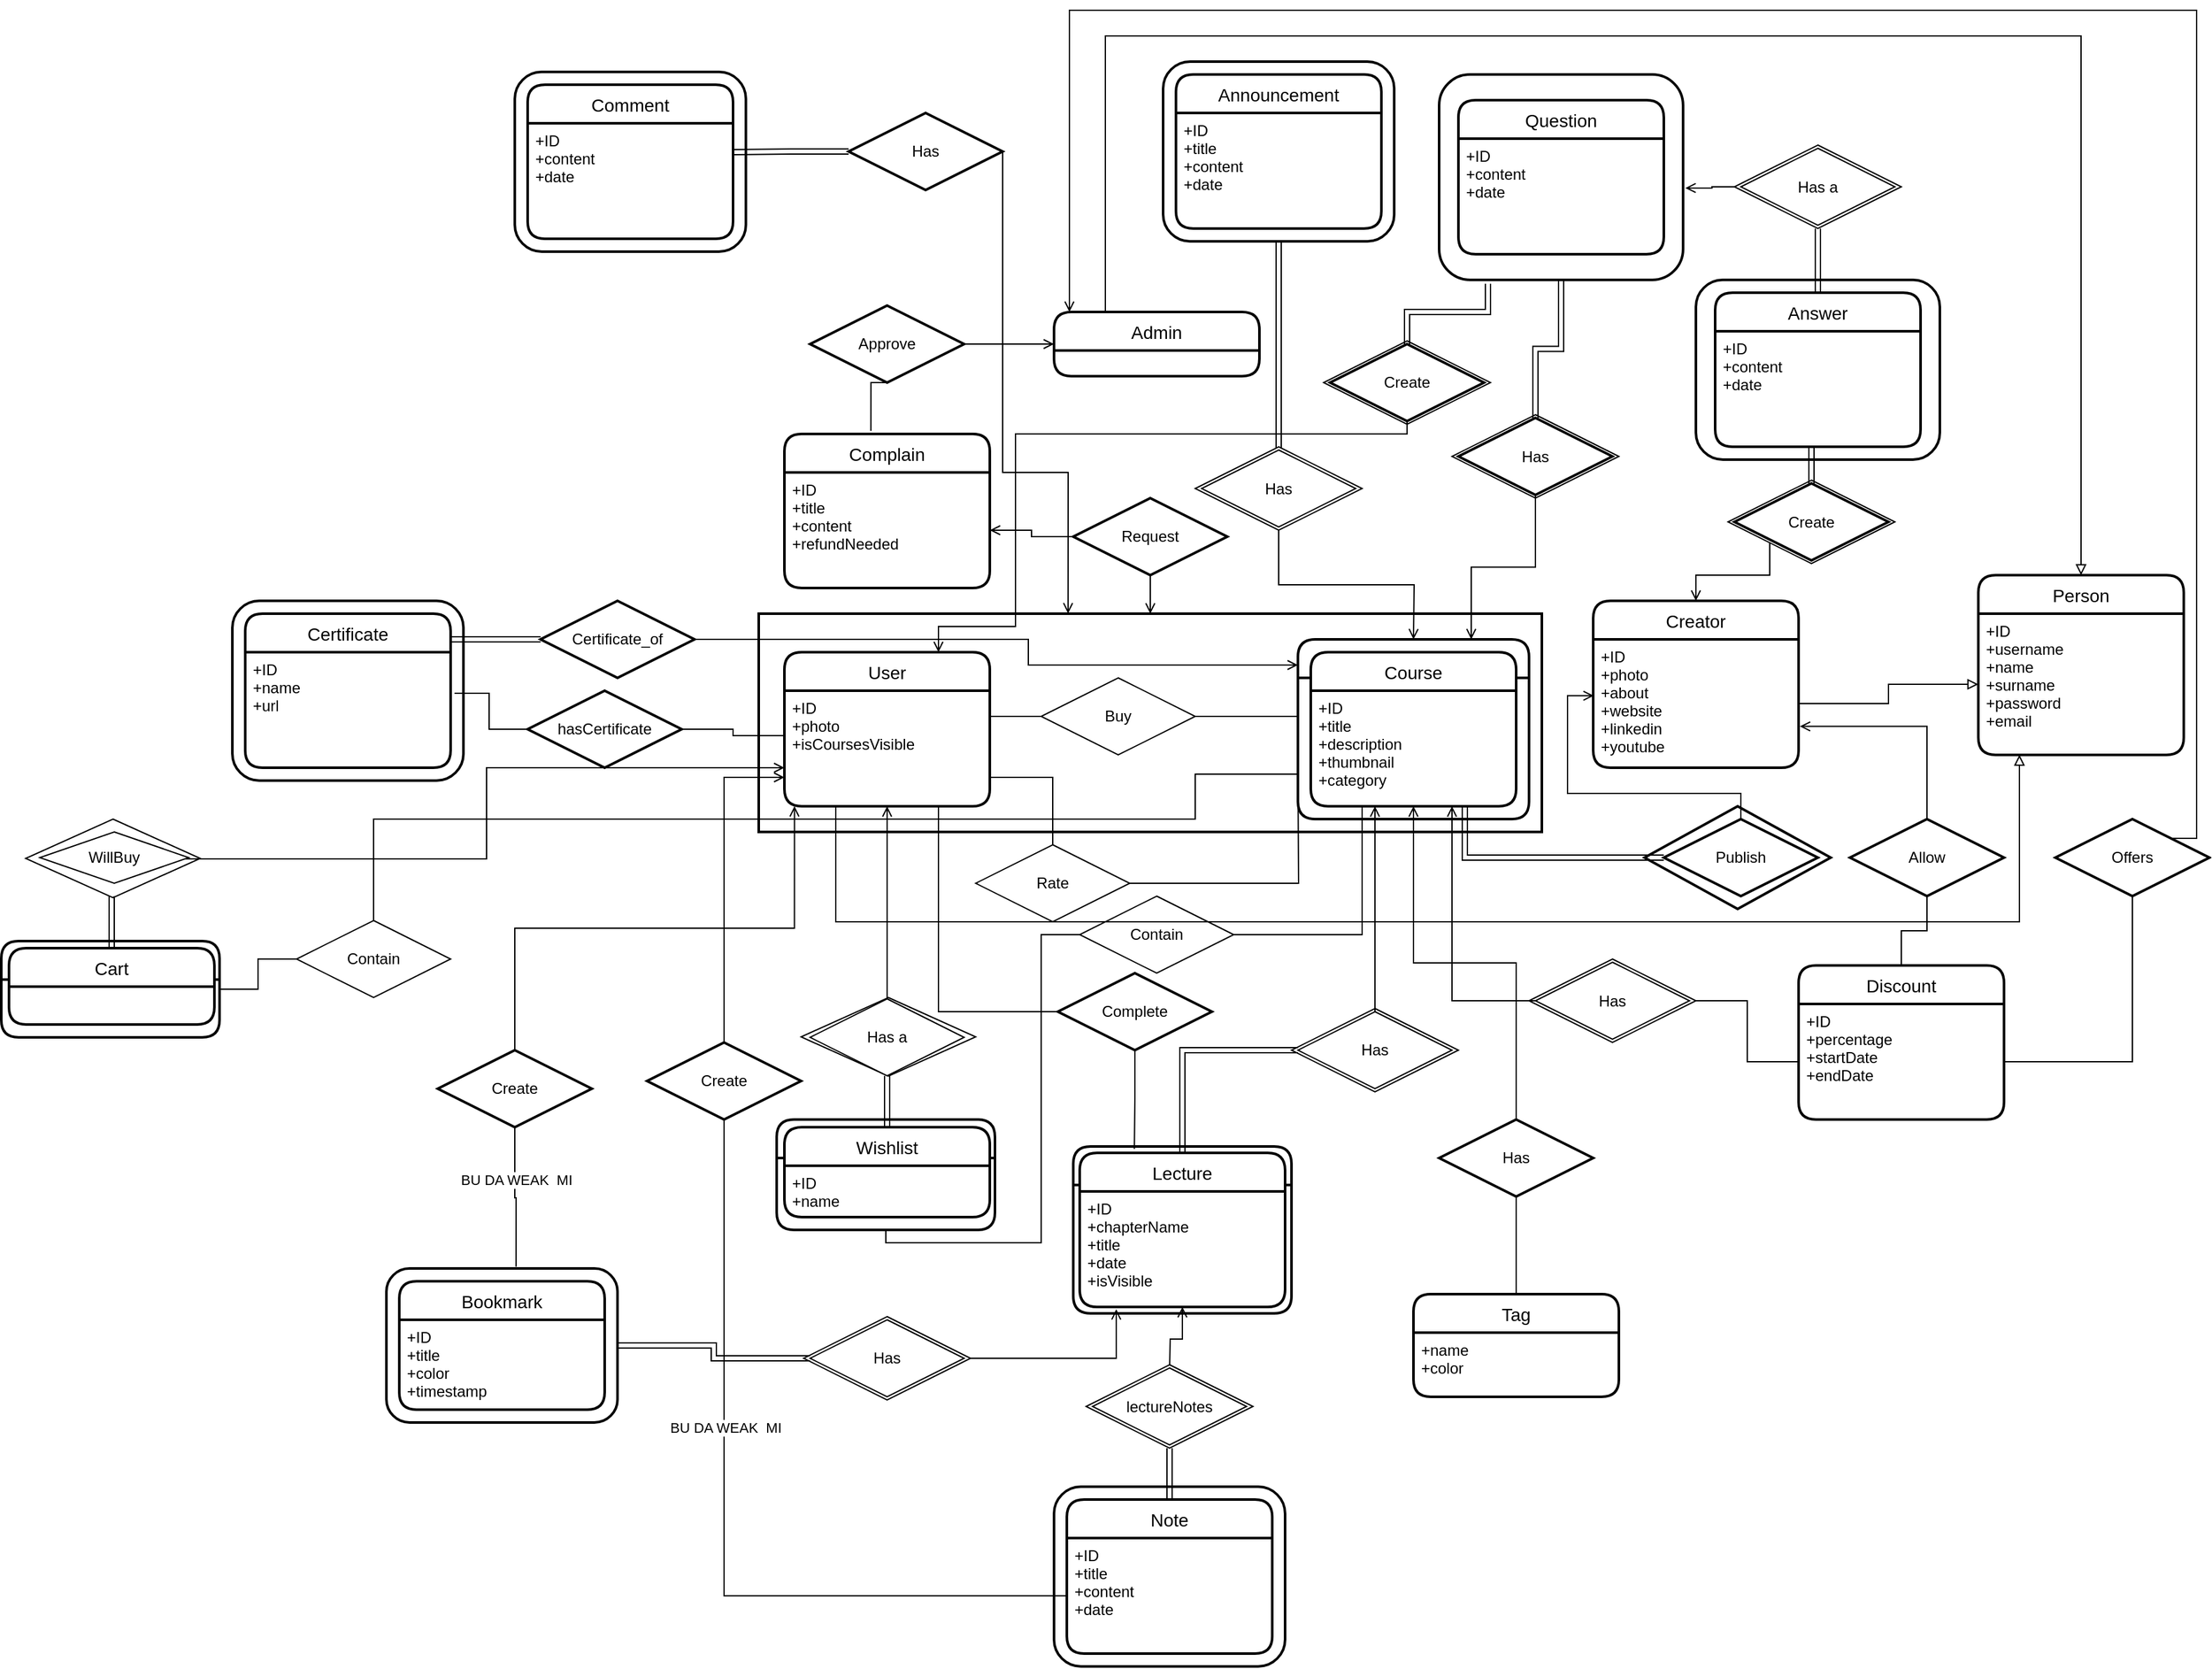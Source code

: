 <mxfile version="14.5.4" type="github" pages="3">
  <diagram id="R2lEEEUBdFMjLlhIrx00" name="Page-1">
    <mxGraphModel dx="3761" dy="4132" grid="1" gridSize="10" guides="1" tooltips="1" connect="1" arrows="1" fold="1" page="1" pageScale="1" pageWidth="2339" pageHeight="3300" math="0" shadow="0" extFonts="Permanent Marker^https://fonts.googleapis.com/css?family=Permanent+Marker">
      <root>
        <mxCell id="0" />
        <mxCell id="1" parent="0" />
        <mxCell id="0DTxfH7YHv4nTH2xqImf-212" value="" style="swimlane;childLayout=stackLayout;horizontal=1;startSize=30;horizontalStack=0;rounded=1;fontSize=14;fontStyle=0;strokeWidth=2;resizeParent=0;resizeLast=1;shadow=0;dashed=0;align=center;" parent="1" vertex="1">
          <mxGeometry x="-560" y="285" width="170" height="75" as="geometry" />
        </mxCell>
        <mxCell id="0DTxfH7YHv4nTH2xqImf-210" value="" style="rounded=1;whiteSpace=wrap;html=1;shadow=0;glass=0;sketch=0;strokeWidth=2;gradientColor=none;" parent="1" vertex="1">
          <mxGeometry x="-160" y="-392" width="180" height="140" as="geometry" />
        </mxCell>
        <mxCell id="0DTxfH7YHv4nTH2xqImf-197" value="" style="rounded=1;whiteSpace=wrap;html=1;shadow=0;glass=0;sketch=0;strokeWidth=2;gradientColor=none;" parent="1" vertex="1">
          <mxGeometry x="-260" y="540" width="180" height="120" as="geometry" />
        </mxCell>
        <mxCell id="0DTxfH7YHv4nTH2xqImf-157" value="" style="rounded=1;whiteSpace=wrap;html=1;shadow=0;glass=0;sketch=0;strokeWidth=2;gradientColor=none;" parent="1" vertex="1">
          <mxGeometry x="760" y="-230" width="190" height="140" as="geometry" />
        </mxCell>
        <mxCell id="0DTxfH7YHv4nTH2xqImf-151" value="" style="shape=rhombus;perimeter=rhombusPerimeter;whiteSpace=wrap;html=1;align=center;rounded=0;sketch=0;" parent="1" vertex="1">
          <mxGeometry x="470" y="-182.5" width="130" height="65" as="geometry" />
        </mxCell>
        <mxCell id="0DTxfH7YHv4nTH2xqImf-146" value="" style="shape=rhombus;perimeter=rhombusPerimeter;whiteSpace=wrap;html=1;align=center;rounded=0;sketch=0;" parent="1" vertex="1">
          <mxGeometry x="570" y="-125" width="130" height="65" as="geometry" />
        </mxCell>
        <mxCell id="0DTxfH7YHv4nTH2xqImf-142" value="" style="rounded=1;whiteSpace=wrap;html=1;shadow=0;glass=0;sketch=0;strokeWidth=2;gradientColor=none;" parent="1" vertex="1">
          <mxGeometry x="560" y="-390" width="190" height="160" as="geometry" />
        </mxCell>
        <mxCell id="0DTxfH7YHv4nTH2xqImf-130" value="" style="rounded=1;whiteSpace=wrap;html=1;shadow=0;glass=0;sketch=0;strokeWidth=2;gradientColor=none;" parent="1" vertex="1">
          <mxGeometry x="260" y="710" width="180" height="140" as="geometry" />
        </mxCell>
        <mxCell id="0DTxfH7YHv4nTH2xqImf-125" value="" style="rounded=1;whiteSpace=wrap;html=1;shadow=0;glass=0;sketch=0;strokeWidth=2;gradientColor=none;" parent="1" vertex="1">
          <mxGeometry x="-380" y="20" width="180" height="140" as="geometry" />
        </mxCell>
        <mxCell id="0DTxfH7YHv4nTH2xqImf-114" value="" style="rounded=1;whiteSpace=wrap;html=1;shadow=0;glass=0;sketch=0;strokeWidth=2;gradientColor=none;" parent="1" vertex="1">
          <mxGeometry x="345" y="-400" width="180" height="140" as="geometry" />
        </mxCell>
        <mxCell id="0DTxfH7YHv4nTH2xqImf-102" value="" style="rounded=0;whiteSpace=wrap;html=1;shadow=0;glass=0;sketch=0;strokeWidth=2;gradientColor=none;" parent="1" vertex="1">
          <mxGeometry x="30" y="30" width="610" height="170" as="geometry" />
        </mxCell>
        <mxCell id="0DTxfH7YHv4nTH2xqImf-88" value="" style="shape=rhombus;perimeter=rhombusPerimeter;whiteSpace=wrap;html=1;align=center;rounded=0;shadow=0;glass=0;sketch=0;strokeWidth=2;gradientColor=none;" parent="1" vertex="1">
          <mxGeometry x="720" y="180" width="145" height="80" as="geometry" />
        </mxCell>
        <mxCell id="0DTxfH7YHv4nTH2xqImf-86" value="" style="swimlane;childLayout=stackLayout;horizontal=1;startSize=30;horizontalStack=0;rounded=1;fontSize=14;fontStyle=0;strokeWidth=2;resizeParent=0;resizeLast=1;shadow=0;dashed=0;align=center;" parent="1" vertex="1">
          <mxGeometry x="450" y="50" width="180" height="140" as="geometry" />
        </mxCell>
        <mxCell id="0DTxfH7YHv4nTH2xqImf-82" value="" style="shape=rhombus;perimeter=rhombusPerimeter;whiteSpace=wrap;html=1;align=center;rounded=0;sketch=0;" parent="1" vertex="1">
          <mxGeometry x="63" y="329" width="136" height="61.25" as="geometry" />
        </mxCell>
        <mxCell id="0DTxfH7YHv4nTH2xqImf-80" value="" style="swimlane;childLayout=stackLayout;horizontal=1;startSize=30;horizontalStack=0;rounded=1;fontSize=14;fontStyle=0;strokeWidth=2;resizeParent=0;resizeLast=1;shadow=0;dashed=0;align=center;" parent="1" vertex="1">
          <mxGeometry x="44" y="424" width="170" height="86" as="geometry" />
        </mxCell>
        <mxCell id="0DTxfH7YHv4nTH2xqImf-77" value="" style="shape=rhombus;perimeter=rhombusPerimeter;whiteSpace=wrap;html=1;align=center;rounded=0;sketch=0;" parent="1" vertex="1">
          <mxGeometry x="445" y="337.5" width="130" height="65" as="geometry" />
        </mxCell>
        <mxCell id="0DTxfH7YHv4nTH2xqImf-75" value="" style="swimlane;childLayout=stackLayout;horizontal=1;startSize=30;horizontalStack=0;rounded=1;fontSize=14;fontStyle=0;strokeWidth=2;resizeParent=0;resizeLast=1;shadow=0;align=center;sketch=0;glass=0;" parent="1" vertex="1">
          <mxGeometry x="275" y="445" width="170" height="130" as="geometry" />
        </mxCell>
        <mxCell id="0DTxfH7YHv4nTH2xqImf-1" value="Course" style="swimlane;childLayout=stackLayout;horizontal=1;startSize=30;horizontalStack=0;rounded=1;fontSize=14;fontStyle=0;strokeWidth=2;resizeParent=0;resizeLast=1;shadow=0;dashed=0;align=center;" parent="1" vertex="1">
          <mxGeometry x="460" y="60" width="160" height="120" as="geometry" />
        </mxCell>
        <mxCell id="0DTxfH7YHv4nTH2xqImf-2" value="+ID&#xa;+title&#xa;+description&#xa;+thumbnail&#xa;+category" style="align=left;strokeColor=none;fillColor=none;spacingLeft=4;fontSize=12;verticalAlign=top;resizable=0;rotatable=0;part=1;" parent="0DTxfH7YHv4nTH2xqImf-1" vertex="1">
          <mxGeometry y="30" width="160" height="90" as="geometry" />
        </mxCell>
        <mxCell id="0DTxfH7YHv4nTH2xqImf-3" value="User" style="swimlane;childLayout=stackLayout;horizontal=1;startSize=30;horizontalStack=0;rounded=1;fontSize=14;fontStyle=0;strokeWidth=2;resizeParent=0;resizeLast=1;shadow=0;dashed=0;align=center;" parent="1" vertex="1">
          <mxGeometry x="50" y="60" width="160" height="120" as="geometry" />
        </mxCell>
        <mxCell id="0DTxfH7YHv4nTH2xqImf-4" value="+ID&#xa;+photo&#xa;+isCoursesVisible" style="align=left;strokeColor=none;fillColor=none;spacingLeft=4;fontSize=12;verticalAlign=top;resizable=0;rotatable=0;part=1;" parent="0DTxfH7YHv4nTH2xqImf-3" vertex="1">
          <mxGeometry y="30" width="160" height="90" as="geometry" />
        </mxCell>
        <mxCell id="0DTxfH7YHv4nTH2xqImf-5" value="Wishlist" style="swimlane;childLayout=stackLayout;horizontal=1;startSize=30;horizontalStack=0;rounded=1;fontSize=14;fontStyle=0;strokeWidth=2;resizeParent=0;resizeLast=1;shadow=0;dashed=0;align=center;" parent="1" vertex="1">
          <mxGeometry x="50" y="430" width="160" height="70" as="geometry" />
        </mxCell>
        <mxCell id="0DTxfH7YHv4nTH2xqImf-6" value="+ID&#xa;+name" style="align=left;strokeColor=none;fillColor=none;spacingLeft=4;fontSize=12;verticalAlign=top;resizable=0;rotatable=0;part=1;" parent="0DTxfH7YHv4nTH2xqImf-5" vertex="1">
          <mxGeometry y="30" width="160" height="40" as="geometry" />
        </mxCell>
        <mxCell id="0DTxfH7YHv4nTH2xqImf-8" value="Creator" style="swimlane;childLayout=stackLayout;horizontal=1;startSize=30;horizontalStack=0;rounded=1;fontSize=14;fontStyle=0;strokeWidth=2;resizeParent=0;resizeLast=1;shadow=0;dashed=0;align=center;" parent="1" vertex="1">
          <mxGeometry x="680" y="20" width="160" height="130" as="geometry" />
        </mxCell>
        <mxCell id="0DTxfH7YHv4nTH2xqImf-9" value="+ID&#xa;+photo&#xa;+about&#xa;+website&#xa;+linkedin&#xa;+youtube" style="align=left;strokeColor=none;fillColor=none;spacingLeft=4;fontSize=12;verticalAlign=top;resizable=0;rotatable=0;part=1;" parent="0DTxfH7YHv4nTH2xqImf-8" vertex="1">
          <mxGeometry y="30" width="160" height="100" as="geometry" />
        </mxCell>
        <mxCell id="0DTxfH7YHv4nTH2xqImf-165" style="edgeStyle=orthogonalEdgeStyle;rounded=0;orthogonalLoop=1;jettySize=auto;html=1;exitX=0.25;exitY=0;exitDx=0;exitDy=0;entryX=0.5;entryY=0;entryDx=0;entryDy=0;endArrow=block;endFill=0;" parent="1" source="0DTxfH7YHv4nTH2xqImf-10" target="0DTxfH7YHv4nTH2xqImf-161" edge="1">
          <mxGeometry relative="1" as="geometry">
            <Array as="points">
              <mxPoint x="300" y="-420" />
              <mxPoint x="1060" y="-420" />
            </Array>
          </mxGeometry>
        </mxCell>
        <mxCell id="0DTxfH7YHv4nTH2xqImf-10" value="Admin" style="swimlane;childLayout=stackLayout;horizontal=1;startSize=30;horizontalStack=0;rounded=1;fontSize=14;fontStyle=0;strokeWidth=2;resizeParent=0;resizeLast=1;shadow=0;dashed=0;align=center;" parent="1" vertex="1">
          <mxGeometry x="260" y="-205" width="160" height="50" as="geometry" />
        </mxCell>
        <mxCell id="0DTxfH7YHv4nTH2xqImf-13" value="Announcement" style="swimlane;childLayout=stackLayout;horizontal=1;startSize=30;horizontalStack=0;rounded=1;fontSize=14;fontStyle=0;strokeWidth=2;resizeParent=0;resizeLast=1;shadow=0;dashed=0;align=center;" parent="1" vertex="1">
          <mxGeometry x="355" y="-390" width="160" height="120" as="geometry" />
        </mxCell>
        <mxCell id="0DTxfH7YHv4nTH2xqImf-14" value="+ID&#xa;+title&#xa;+content&#xa;+date" style="align=left;strokeColor=none;fillColor=none;spacingLeft=4;fontSize=12;verticalAlign=top;resizable=0;rotatable=0;part=1;" parent="0DTxfH7YHv4nTH2xqImf-13" vertex="1">
          <mxGeometry y="30" width="160" height="90" as="geometry" />
        </mxCell>
        <mxCell id="0DTxfH7YHv4nTH2xqImf-16" value="Lecture" style="swimlane;childLayout=stackLayout;horizontal=1;startSize=30;horizontalStack=0;rounded=1;fontSize=14;fontStyle=0;strokeWidth=2;resizeParent=0;resizeLast=1;shadow=0;align=center;sketch=0;glass=0;" parent="1" vertex="1">
          <mxGeometry x="280" y="450" width="160" height="120" as="geometry" />
        </mxCell>
        <mxCell id="0DTxfH7YHv4nTH2xqImf-17" value="+ID&#xa;+chapterName&#xa;+title&#xa;+date&#xa;+isVisible" style="align=left;strokeColor=none;fillColor=none;spacingLeft=4;fontSize=12;verticalAlign=top;resizable=0;rotatable=0;part=1;" parent="0DTxfH7YHv4nTH2xqImf-16" vertex="1">
          <mxGeometry y="30" width="160" height="90" as="geometry" />
        </mxCell>
        <mxCell id="0DTxfH7YHv4nTH2xqImf-18" value="Certificate" style="swimlane;childLayout=stackLayout;horizontal=1;startSize=30;horizontalStack=0;rounded=1;fontSize=14;fontStyle=0;strokeWidth=2;resizeParent=0;resizeLast=1;shadow=0;dashed=0;align=center;" parent="1" vertex="1">
          <mxGeometry x="-370" y="30" width="160" height="120" as="geometry" />
        </mxCell>
        <mxCell id="0DTxfH7YHv4nTH2xqImf-19" value="+ID&#xa;+name&#xa;+url" style="align=left;strokeColor=none;fillColor=none;spacingLeft=4;fontSize=12;verticalAlign=top;resizable=0;rotatable=0;part=1;" parent="0DTxfH7YHv4nTH2xqImf-18" vertex="1">
          <mxGeometry y="30" width="160" height="90" as="geometry" />
        </mxCell>
        <mxCell id="0DTxfH7YHv4nTH2xqImf-128" style="edgeStyle=orthogonalEdgeStyle;shape=link;rounded=0;orthogonalLoop=1;jettySize=auto;html=1;entryX=0.5;entryY=1;entryDx=0;entryDy=0;endArrow=open;endFill=0;" parent="1" source="0DTxfH7YHv4nTH2xqImf-20" edge="1">
          <mxGeometry relative="1" as="geometry">
            <mxPoint x="350" y="680" as="targetPoint" />
          </mxGeometry>
        </mxCell>
        <mxCell id="0DTxfH7YHv4nTH2xqImf-20" value="Note" style="swimlane;childLayout=stackLayout;horizontal=1;startSize=30;horizontalStack=0;rounded=1;fontSize=14;fontStyle=0;strokeWidth=2;resizeParent=0;resizeLast=1;shadow=0;dashed=0;align=center;" parent="1" vertex="1">
          <mxGeometry x="270" y="720" width="160" height="120" as="geometry" />
        </mxCell>
        <mxCell id="0DTxfH7YHv4nTH2xqImf-21" value="+ID&#xa;+title&#xa;+content&#xa;+date" style="align=left;strokeColor=none;fillColor=none;spacingLeft=4;fontSize=12;verticalAlign=top;resizable=0;rotatable=0;part=1;" parent="0DTxfH7YHv4nTH2xqImf-20" vertex="1">
          <mxGeometry y="30" width="160" height="90" as="geometry" />
        </mxCell>
        <mxCell id="0DTxfH7YHv4nTH2xqImf-23" value="Question" style="swimlane;childLayout=stackLayout;horizontal=1;startSize=30;horizontalStack=0;rounded=1;fontSize=14;fontStyle=0;strokeWidth=2;resizeParent=0;resizeLast=1;shadow=0;dashed=0;align=center;" parent="1" vertex="1">
          <mxGeometry x="575" y="-370" width="160" height="120" as="geometry" />
        </mxCell>
        <mxCell id="0DTxfH7YHv4nTH2xqImf-24" value="+ID&#xa;+content&#xa;+date" style="align=left;strokeColor=none;fillColor=none;spacingLeft=4;fontSize=12;verticalAlign=top;resizable=0;rotatable=0;part=1;" parent="0DTxfH7YHv4nTH2xqImf-23" vertex="1">
          <mxGeometry y="30" width="160" height="90" as="geometry" />
        </mxCell>
        <mxCell id="0DTxfH7YHv4nTH2xqImf-30" value="Discount" style="swimlane;childLayout=stackLayout;horizontal=1;startSize=30;horizontalStack=0;rounded=1;fontSize=14;fontStyle=0;strokeWidth=2;resizeParent=0;resizeLast=1;shadow=0;dashed=0;align=center;" parent="1" vertex="1">
          <mxGeometry x="840" y="304" width="160" height="120" as="geometry" />
        </mxCell>
        <mxCell id="0DTxfH7YHv4nTH2xqImf-31" value="+ID&#xa;+percentage&#xa;+startDate&#xa;+endDate" style="align=left;strokeColor=none;fillColor=none;spacingLeft=4;fontSize=12;verticalAlign=top;resizable=0;rotatable=0;part=1;" parent="0DTxfH7YHv4nTH2xqImf-30" vertex="1">
          <mxGeometry y="30" width="160" height="90" as="geometry" />
        </mxCell>
        <mxCell id="0DTxfH7YHv4nTH2xqImf-32" value="Answer" style="swimlane;childLayout=stackLayout;horizontal=1;startSize=30;horizontalStack=0;rounded=1;fontSize=14;fontStyle=0;strokeWidth=2;resizeParent=0;resizeLast=1;shadow=0;dashed=0;align=center;" parent="1" vertex="1">
          <mxGeometry x="775" y="-220" width="160" height="120" as="geometry" />
        </mxCell>
        <mxCell id="0DTxfH7YHv4nTH2xqImf-33" value="+ID&#xa;+content&#xa;+date" style="align=left;strokeColor=none;fillColor=none;spacingLeft=4;fontSize=12;verticalAlign=top;resizable=0;rotatable=0;part=1;" parent="0DTxfH7YHv4nTH2xqImf-32" vertex="1">
          <mxGeometry y="30" width="160" height="90" as="geometry" />
        </mxCell>
        <mxCell id="0DTxfH7YHv4nTH2xqImf-34" value="Complain" style="swimlane;childLayout=stackLayout;horizontal=1;startSize=30;horizontalStack=0;rounded=1;fontSize=14;fontStyle=0;strokeWidth=2;resizeParent=0;resizeLast=1;shadow=0;dashed=0;align=center;" parent="1" vertex="1">
          <mxGeometry x="50" y="-110" width="160" height="120" as="geometry" />
        </mxCell>
        <mxCell id="0DTxfH7YHv4nTH2xqImf-35" value="+ID&#xa;+title&#xa;+content&#xa;+refundNeeded" style="align=left;strokeColor=none;fillColor=none;spacingLeft=4;fontSize=12;verticalAlign=top;resizable=0;rotatable=0;part=1;" parent="0DTxfH7YHv4nTH2xqImf-34" vertex="1">
          <mxGeometry y="30" width="160" height="90" as="geometry" />
        </mxCell>
        <mxCell id="0DTxfH7YHv4nTH2xqImf-37" value="Bookmark" style="swimlane;childLayout=stackLayout;horizontal=1;startSize=30;horizontalStack=0;rounded=1;fontSize=14;fontStyle=0;strokeWidth=2;resizeParent=0;resizeLast=1;shadow=0;dashed=0;align=center;" parent="1" vertex="1">
          <mxGeometry x="-250" y="550" width="160" height="100" as="geometry" />
        </mxCell>
        <mxCell id="0DTxfH7YHv4nTH2xqImf-38" value="+ID&#xa;+title&#xa;+color&#xa;+timestamp" style="align=left;strokeColor=none;fillColor=none;spacingLeft=4;fontSize=12;verticalAlign=top;resizable=0;rotatable=0;part=1;" parent="0DTxfH7YHv4nTH2xqImf-37" vertex="1">
          <mxGeometry y="30" width="160" height="70" as="geometry" />
        </mxCell>
        <mxCell id="0DTxfH7YHv4nTH2xqImf-39" value="Comment" style="swimlane;childLayout=stackLayout;horizontal=1;startSize=30;horizontalStack=0;rounded=1;fontSize=14;fontStyle=0;strokeWidth=2;resizeParent=0;resizeLast=1;shadow=0;dashed=0;align=center;" parent="1" vertex="1">
          <mxGeometry x="-150" y="-382" width="160" height="120" as="geometry" />
        </mxCell>
        <mxCell id="0DTxfH7YHv4nTH2xqImf-40" value="+ID&#xa;+content&#xa;+date" style="align=left;strokeColor=none;fillColor=none;spacingLeft=4;fontSize=12;verticalAlign=top;resizable=0;rotatable=0;part=1;fontStyle=0" parent="0DTxfH7YHv4nTH2xqImf-39" vertex="1">
          <mxGeometry y="30" width="160" height="90" as="geometry" />
        </mxCell>
        <mxCell id="0DTxfH7YHv4nTH2xqImf-204" style="edgeStyle=orthogonalEdgeStyle;rounded=0;orthogonalLoop=1;jettySize=auto;html=1;endArrow=none;endFill=0;entryX=0.5;entryY=1;entryDx=0;entryDy=0;" parent="1" source="0DTxfH7YHv4nTH2xqImf-43" target="0DTxfH7YHv4nTH2xqImf-205" edge="1">
          <mxGeometry relative="1" as="geometry">
            <mxPoint x="550" y="180" as="targetPoint" />
            <Array as="points">
              <mxPoint x="620" y="500" />
              <mxPoint x="620" y="500" />
            </Array>
          </mxGeometry>
        </mxCell>
        <mxCell id="0DTxfH7YHv4nTH2xqImf-43" value="Tag" style="swimlane;childLayout=stackLayout;horizontal=1;startSize=30;horizontalStack=0;rounded=1;fontSize=14;fontStyle=0;strokeWidth=2;resizeParent=0;resizeLast=1;shadow=0;dashed=0;align=center;" parent="1" vertex="1">
          <mxGeometry x="540" y="560" width="160" height="80" as="geometry" />
        </mxCell>
        <mxCell id="0DTxfH7YHv4nTH2xqImf-44" value="+name&#xa;+color" style="align=left;strokeColor=none;fillColor=none;spacingLeft=4;fontSize=12;verticalAlign=top;resizable=0;rotatable=0;part=1;" parent="0DTxfH7YHv4nTH2xqImf-43" vertex="1">
          <mxGeometry y="30" width="160" height="50" as="geometry" />
        </mxCell>
        <mxCell id="0DTxfH7YHv4nTH2xqImf-47" value="Cart" style="swimlane;childLayout=stackLayout;horizontal=1;startSize=30;horizontalStack=0;rounded=1;fontSize=14;fontStyle=0;strokeWidth=2;resizeParent=0;resizeLast=1;shadow=0;dashed=0;align=center;" parent="1" vertex="1">
          <mxGeometry x="-554" y="290.5" width="160" height="59.5" as="geometry" />
        </mxCell>
        <mxCell id="0DTxfH7YHv4nTH2xqImf-52" style="edgeStyle=orthogonalEdgeStyle;rounded=0;orthogonalLoop=1;jettySize=auto;html=1;endArrow=none;endFill=0;exitX=1;exitY=0.5;exitDx=0;exitDy=0;" parent="1" source="0DTxfH7YHv4nTH2xqImf-49" edge="1">
          <mxGeometry relative="1" as="geometry">
            <mxPoint x="450" y="135" as="targetPoint" />
            <Array as="points">
              <mxPoint x="380" y="110" />
              <mxPoint x="450" y="110" />
            </Array>
          </mxGeometry>
        </mxCell>
        <mxCell id="0DTxfH7YHv4nTH2xqImf-53" style="edgeStyle=orthogonalEdgeStyle;rounded=0;orthogonalLoop=1;jettySize=auto;html=1;endArrow=none;endFill=0;entryX=1;entryY=0.25;entryDx=0;entryDy=0;" parent="1" source="0DTxfH7YHv4nTH2xqImf-49" target="0DTxfH7YHv4nTH2xqImf-4" edge="1">
          <mxGeometry relative="1" as="geometry">
            <Array as="points">
              <mxPoint x="210" y="110" />
            </Array>
          </mxGeometry>
        </mxCell>
        <mxCell id="0DTxfH7YHv4nTH2xqImf-49" value="Buy" style="shape=rhombus;perimeter=rhombusPerimeter;whiteSpace=wrap;html=1;align=center;" parent="1" vertex="1">
          <mxGeometry x="250" y="80" width="120" height="60" as="geometry" />
        </mxCell>
        <mxCell id="0DTxfH7YHv4nTH2xqImf-66" style="edgeStyle=orthogonalEdgeStyle;rounded=0;orthogonalLoop=1;jettySize=auto;html=1;entryX=0.5;entryY=1;entryDx=0;entryDy=0;endArrow=open;endFill=0;" parent="1" source="0DTxfH7YHv4nTH2xqImf-64" target="0DTxfH7YHv4nTH2xqImf-4" edge="1">
          <mxGeometry relative="1" as="geometry" />
        </mxCell>
        <mxCell id="0DTxfH7YHv4nTH2xqImf-67" style="edgeStyle=orthogonalEdgeStyle;rounded=0;orthogonalLoop=1;jettySize=auto;html=1;endArrow=open;endFill=0;entryX=0.5;entryY=0;entryDx=0;entryDy=0;shape=link;" parent="1" source="0DTxfH7YHv4nTH2xqImf-64" target="0DTxfH7YHv4nTH2xqImf-5" edge="1">
          <mxGeometry relative="1" as="geometry">
            <mxPoint x="130" y="420" as="targetPoint" />
            <Array as="points">
              <mxPoint x="130" y="410" />
              <mxPoint x="130" y="410" />
            </Array>
          </mxGeometry>
        </mxCell>
        <mxCell id="0DTxfH7YHv4nTH2xqImf-64" value="Has a" style="shape=rhombus;perimeter=rhombusPerimeter;whiteSpace=wrap;html=1;align=center;rounded=0;sketch=0;" parent="1" vertex="1">
          <mxGeometry x="70" y="330" width="120" height="60" as="geometry" />
        </mxCell>
        <mxCell id="0DTxfH7YHv4nTH2xqImf-71" style="edgeStyle=orthogonalEdgeStyle;rounded=0;orthogonalLoop=1;jettySize=auto;html=1;entryX=0.25;entryY=1;entryDx=0;entryDy=0;endArrow=none;endFill=0;exitX=1;exitY=0.5;exitDx=0;exitDy=0;" parent="1" source="0DTxfH7YHv4nTH2xqImf-69" target="0DTxfH7YHv4nTH2xqImf-2" edge="1">
          <mxGeometry relative="1" as="geometry">
            <Array as="points">
              <mxPoint x="500" y="280" />
            </Array>
          </mxGeometry>
        </mxCell>
        <mxCell id="0DTxfH7YHv4nTH2xqImf-69" value="Contain" style="shape=rhombus;perimeter=rhombusPerimeter;whiteSpace=wrap;html=1;align=center;rounded=0;sketch=0;" parent="1" vertex="1">
          <mxGeometry x="280" y="250" width="120" height="60" as="geometry" />
        </mxCell>
        <mxCell id="0DTxfH7YHv4nTH2xqImf-70" style="edgeStyle=orthogonalEdgeStyle;rounded=0;orthogonalLoop=1;jettySize=auto;html=1;entryX=0;entryY=0.5;entryDx=0;entryDy=0;endArrow=none;endFill=0;exitX=0.5;exitY=1;exitDx=0;exitDy=0;" parent="1" source="0DTxfH7YHv4nTH2xqImf-80" target="0DTxfH7YHv4nTH2xqImf-69" edge="1">
          <mxGeometry relative="1" as="geometry">
            <Array as="points">
              <mxPoint x="129" y="520" />
              <mxPoint x="250" y="520" />
              <mxPoint x="250" y="280" />
            </Array>
          </mxGeometry>
        </mxCell>
        <mxCell id="0DTxfH7YHv4nTH2xqImf-73" style="edgeStyle=orthogonalEdgeStyle;rounded=0;orthogonalLoop=1;jettySize=auto;html=1;endArrow=open;endFill=0;" parent="1" source="0DTxfH7YHv4nTH2xqImf-72" edge="1">
          <mxGeometry relative="1" as="geometry">
            <mxPoint x="510" y="180" as="targetPoint" />
            <Array as="points">
              <mxPoint x="510" y="180" />
            </Array>
          </mxGeometry>
        </mxCell>
        <mxCell id="0DTxfH7YHv4nTH2xqImf-74" style="edgeStyle=orthogonalEdgeStyle;rounded=0;orthogonalLoop=1;jettySize=auto;html=1;entryX=0.5;entryY=0;entryDx=0;entryDy=0;endArrow=none;endFill=0;shape=link;" parent="1" source="0DTxfH7YHv4nTH2xqImf-72" target="0DTxfH7YHv4nTH2xqImf-16" edge="1">
          <mxGeometry relative="1" as="geometry" />
        </mxCell>
        <mxCell id="0DTxfH7YHv4nTH2xqImf-72" value="Has" style="shape=rhombus;perimeter=rhombusPerimeter;whiteSpace=wrap;html=1;align=center;rounded=0;sketch=0;" parent="1" vertex="1">
          <mxGeometry x="450" y="340" width="120" height="60" as="geometry" />
        </mxCell>
        <mxCell id="0DTxfH7YHv4nTH2xqImf-84" style="edgeStyle=orthogonalEdgeStyle;rounded=0;orthogonalLoop=1;jettySize=auto;html=1;entryX=0.003;entryY=0.439;entryDx=0;entryDy=0;endArrow=open;endFill=0;entryPerimeter=0;" parent="1" source="0DTxfH7YHv4nTH2xqImf-83" target="0DTxfH7YHv4nTH2xqImf-9" edge="1">
          <mxGeometry relative="1" as="geometry" />
        </mxCell>
        <mxCell id="0DTxfH7YHv4nTH2xqImf-85" style="edgeStyle=orthogonalEdgeStyle;shape=link;rounded=0;orthogonalLoop=1;jettySize=auto;html=1;endArrow=open;endFill=0;entryX=0.75;entryY=1;entryDx=0;entryDy=0;" parent="1" source="0DTxfH7YHv4nTH2xqImf-83" target="0DTxfH7YHv4nTH2xqImf-2" edge="1">
          <mxGeometry relative="1" as="geometry">
            <mxPoint x="630" y="220" as="targetPoint" />
            <Array as="points">
              <mxPoint x="730" y="220" />
              <mxPoint x="580" y="220" />
            </Array>
          </mxGeometry>
        </mxCell>
        <mxCell id="0DTxfH7YHv4nTH2xqImf-83" value="Publish" style="shape=rhombus;perimeter=rhombusPerimeter;whiteSpace=wrap;html=1;align=center;rounded=0;shadow=0;glass=0;sketch=0;strokeWidth=2;gradientColor=none;" parent="1" vertex="1">
          <mxGeometry x="735" y="190" width="120" height="60" as="geometry" />
        </mxCell>
        <mxCell id="0DTxfH7YHv4nTH2xqImf-91" style="edgeStyle=orthogonalEdgeStyle;rounded=0;orthogonalLoop=1;jettySize=auto;html=1;entryX=0.28;entryY=0.014;entryDx=0;entryDy=0;entryPerimeter=0;endArrow=none;endFill=0;" parent="1" source="0DTxfH7YHv4nTH2xqImf-90" target="0DTxfH7YHv4nTH2xqImf-75" edge="1">
          <mxGeometry relative="1" as="geometry" />
        </mxCell>
        <mxCell id="0DTxfH7YHv4nTH2xqImf-92" style="edgeStyle=orthogonalEdgeStyle;rounded=0;orthogonalLoop=1;jettySize=auto;html=1;exitX=0;exitY=0.5;exitDx=0;exitDy=0;entryX=0.75;entryY=1;entryDx=0;entryDy=0;endArrow=none;endFill=0;" parent="1" source="0DTxfH7YHv4nTH2xqImf-90" target="0DTxfH7YHv4nTH2xqImf-4" edge="1">
          <mxGeometry relative="1" as="geometry" />
        </mxCell>
        <mxCell id="0DTxfH7YHv4nTH2xqImf-90" value="Complete" style="shape=rhombus;perimeter=rhombusPerimeter;whiteSpace=wrap;html=1;align=center;rounded=0;shadow=0;glass=0;sketch=0;strokeWidth=2;gradientColor=none;" parent="1" vertex="1">
          <mxGeometry x="263" y="310" width="120" height="60" as="geometry" />
        </mxCell>
        <mxCell id="0DTxfH7YHv4nTH2xqImf-95" style="edgeStyle=orthogonalEdgeStyle;rounded=0;orthogonalLoop=1;jettySize=auto;html=1;entryX=1;entryY=0.75;entryDx=0;entryDy=0;endArrow=none;endFill=0;" parent="1" source="0DTxfH7YHv4nTH2xqImf-94" target="0DTxfH7YHv4nTH2xqImf-4" edge="1">
          <mxGeometry relative="1" as="geometry" />
        </mxCell>
        <mxCell id="0DTxfH7YHv4nTH2xqImf-96" style="edgeStyle=orthogonalEdgeStyle;rounded=0;orthogonalLoop=1;jettySize=auto;html=1;endArrow=none;endFill=0;" parent="1" source="0DTxfH7YHv4nTH2xqImf-94" edge="1">
          <mxGeometry relative="1" as="geometry">
            <mxPoint x="450" y="150" as="targetPoint" />
          </mxGeometry>
        </mxCell>
        <mxCell id="0DTxfH7YHv4nTH2xqImf-94" value="Rate" style="shape=rhombus;perimeter=rhombusPerimeter;whiteSpace=wrap;html=1;align=center;" parent="1" vertex="1">
          <mxGeometry x="199" y="210" width="120" height="60" as="geometry" />
        </mxCell>
        <mxCell id="0DTxfH7YHv4nTH2xqImf-99" style="edgeStyle=orthogonalEdgeStyle;rounded=0;orthogonalLoop=1;jettySize=auto;html=1;exitX=1;exitY=0.5;exitDx=0;exitDy=0;entryX=0;entryY=0.5;entryDx=0;entryDy=0;endArrow=open;endFill=0;" parent="1" source="0DTxfH7YHv4nTH2xqImf-98" target="0DTxfH7YHv4nTH2xqImf-10" edge="1">
          <mxGeometry relative="1" as="geometry" />
        </mxCell>
        <mxCell id="0DTxfH7YHv4nTH2xqImf-100" style="edgeStyle=orthogonalEdgeStyle;rounded=0;orthogonalLoop=1;jettySize=auto;html=1;exitX=0.5;exitY=1;exitDx=0;exitDy=0;entryX=0.421;entryY=-0.02;entryDx=0;entryDy=0;entryPerimeter=0;endArrow=none;endFill=0;" parent="1" source="0DTxfH7YHv4nTH2xqImf-98" target="0DTxfH7YHv4nTH2xqImf-34" edge="1">
          <mxGeometry relative="1" as="geometry">
            <Array as="points">
              <mxPoint x="117" y="-150" />
            </Array>
          </mxGeometry>
        </mxCell>
        <mxCell id="0DTxfH7YHv4nTH2xqImf-98" value="Approve" style="shape=rhombus;perimeter=rhombusPerimeter;whiteSpace=wrap;html=1;align=center;rounded=0;shadow=0;glass=0;sketch=0;strokeWidth=2;gradientColor=none;" parent="1" vertex="1">
          <mxGeometry x="70" y="-210" width="120" height="60" as="geometry" />
        </mxCell>
        <mxCell id="0DTxfH7YHv4nTH2xqImf-105" style="edgeStyle=orthogonalEdgeStyle;rounded=0;orthogonalLoop=1;jettySize=auto;html=1;entryX=1;entryY=0.5;entryDx=0;entryDy=0;endArrow=open;endFill=0;" parent="1" source="0DTxfH7YHv4nTH2xqImf-104" target="0DTxfH7YHv4nTH2xqImf-35" edge="1">
          <mxGeometry relative="1" as="geometry" />
        </mxCell>
        <mxCell id="0DTxfH7YHv4nTH2xqImf-106" style="edgeStyle=orthogonalEdgeStyle;rounded=0;orthogonalLoop=1;jettySize=auto;html=1;entryX=0.5;entryY=0;entryDx=0;entryDy=0;endArrow=open;endFill=0;" parent="1" source="0DTxfH7YHv4nTH2xqImf-104" target="0DTxfH7YHv4nTH2xqImf-102" edge="1">
          <mxGeometry relative="1" as="geometry" />
        </mxCell>
        <mxCell id="0DTxfH7YHv4nTH2xqImf-104" value="Request" style="shape=rhombus;perimeter=rhombusPerimeter;whiteSpace=wrap;html=1;align=center;rounded=0;shadow=0;glass=0;sketch=0;strokeWidth=2;gradientColor=none;" parent="1" vertex="1">
          <mxGeometry x="275" y="-60" width="120" height="60" as="geometry" />
        </mxCell>
        <mxCell id="0DTxfH7YHv4nTH2xqImf-109" style="edgeStyle=orthogonalEdgeStyle;rounded=0;orthogonalLoop=1;jettySize=auto;html=1;endArrow=open;endFill=0;exitX=0.5;exitY=1;exitDx=0;exitDy=0;" parent="1" source="0DTxfH7YHv4nTH2xqImf-111" edge="1">
          <mxGeometry relative="1" as="geometry">
            <mxPoint x="560" y="-10" as="sourcePoint" />
            <mxPoint x="540" y="50" as="targetPoint" />
          </mxGeometry>
        </mxCell>
        <mxCell id="0DTxfH7YHv4nTH2xqImf-108" style="edgeStyle=orthogonalEdgeStyle;rounded=0;orthogonalLoop=1;jettySize=auto;html=1;entryX=0.5;entryY=0;entryDx=0;entryDy=0;endArrow=none;endFill=0;exitX=0.5;exitY=1;exitDx=0;exitDy=0;shape=link;" parent="1" source="0DTxfH7YHv4nTH2xqImf-114" target="0DTxfH7YHv4nTH2xqImf-112" edge="1">
          <mxGeometry relative="1" as="geometry">
            <mxPoint x="600" y="-90" as="sourcePoint" />
            <mxPoint x="560" y="-70" as="targetPoint" />
            <Array as="points" />
          </mxGeometry>
        </mxCell>
        <mxCell id="0DTxfH7YHv4nTH2xqImf-111" value="" style="shape=rhombus;perimeter=rhombusPerimeter;whiteSpace=wrap;html=1;align=center;rounded=0;sketch=0;" parent="1" vertex="1">
          <mxGeometry x="370" y="-100" width="130" height="65" as="geometry" />
        </mxCell>
        <mxCell id="0DTxfH7YHv4nTH2xqImf-112" value="Has" style="shape=rhombus;perimeter=rhombusPerimeter;whiteSpace=wrap;html=1;align=center;rounded=0;sketch=0;" parent="1" vertex="1">
          <mxGeometry x="375" y="-97.5" width="120" height="60" as="geometry" />
        </mxCell>
        <mxCell id="0DTxfH7YHv4nTH2xqImf-120" style="edgeStyle=orthogonalEdgeStyle;rounded=0;orthogonalLoop=1;jettySize=auto;html=1;entryX=-0.006;entryY=0.389;entryDx=0;entryDy=0;entryPerimeter=0;endArrow=none;endFill=0;" parent="1" source="0DTxfH7YHv4nTH2xqImf-119" target="0DTxfH7YHv4nTH2xqImf-4" edge="1">
          <mxGeometry relative="1" as="geometry" />
        </mxCell>
        <mxCell id="0DTxfH7YHv4nTH2xqImf-121" style="edgeStyle=orthogonalEdgeStyle;rounded=0;orthogonalLoop=1;jettySize=auto;html=1;entryX=1.019;entryY=0.356;entryDx=0;entryDy=0;entryPerimeter=0;endArrow=none;endFill=0;" parent="1" source="0DTxfH7YHv4nTH2xqImf-119" target="0DTxfH7YHv4nTH2xqImf-19" edge="1">
          <mxGeometry relative="1" as="geometry" />
        </mxCell>
        <mxCell id="0DTxfH7YHv4nTH2xqImf-119" value="hasCertificate" style="shape=rhombus;perimeter=rhombusPerimeter;whiteSpace=wrap;html=1;align=center;rounded=0;shadow=0;glass=0;sketch=0;strokeWidth=2;gradientColor=none;" parent="1" vertex="1">
          <mxGeometry x="-150" y="90" width="120" height="60" as="geometry" />
        </mxCell>
        <mxCell id="0DTxfH7YHv4nTH2xqImf-123" style="edgeStyle=orthogonalEdgeStyle;rounded=0;orthogonalLoop=1;jettySize=auto;html=1;endArrow=none;endFill=0;exitX=0;exitY=0.5;exitDx=0;exitDy=0;shape=link;" parent="1" source="0DTxfH7YHv4nTH2xqImf-122" edge="1">
          <mxGeometry relative="1" as="geometry">
            <mxPoint x="-210" y="50" as="targetPoint" />
            <Array as="points">
              <mxPoint x="-210" y="50" />
            </Array>
          </mxGeometry>
        </mxCell>
        <mxCell id="0DTxfH7YHv4nTH2xqImf-124" style="edgeStyle=orthogonalEdgeStyle;rounded=0;orthogonalLoop=1;jettySize=auto;html=1;endArrow=open;endFill=0;exitX=1;exitY=0.5;exitDx=0;exitDy=0;" parent="1" source="0DTxfH7YHv4nTH2xqImf-122" edge="1">
          <mxGeometry relative="1" as="geometry">
            <mxPoint x="450" y="70" as="targetPoint" />
            <Array as="points">
              <mxPoint x="240" y="50" />
              <mxPoint x="240" y="70" />
              <mxPoint x="450" y="70" />
            </Array>
          </mxGeometry>
        </mxCell>
        <mxCell id="0DTxfH7YHv4nTH2xqImf-122" value="Certificate_of" style="shape=rhombus;perimeter=rhombusPerimeter;whiteSpace=wrap;html=1;align=center;rounded=0;shadow=0;glass=0;sketch=0;strokeWidth=2;gradientColor=none;" parent="1" vertex="1">
          <mxGeometry x="-140" y="20" width="120" height="60" as="geometry" />
        </mxCell>
        <mxCell id="0DTxfH7YHv4nTH2xqImf-129" style="edgeStyle=orthogonalEdgeStyle;rounded=0;orthogonalLoop=1;jettySize=auto;html=1;entryX=0.5;entryY=1;entryDx=0;entryDy=0;endArrow=open;endFill=0;" parent="1" target="0DTxfH7YHv4nTH2xqImf-17" edge="1">
          <mxGeometry relative="1" as="geometry">
            <mxPoint x="350" y="620" as="sourcePoint" />
          </mxGeometry>
        </mxCell>
        <mxCell id="0DTxfH7YHv4nTH2xqImf-134" style="edgeStyle=orthogonalEdgeStyle;rounded=0;orthogonalLoop=1;jettySize=auto;html=1;entryX=0;entryY=0.75;entryDx=0;entryDy=0;endArrow=open;endFill=0;exitX=0.5;exitY=0;exitDx=0;exitDy=0;" parent="1" source="0DTxfH7YHv4nTH2xqImf-132" target="0DTxfH7YHv4nTH2xqImf-4" edge="1">
          <mxGeometry relative="1" as="geometry" />
        </mxCell>
        <mxCell id="0DTxfH7YHv4nTH2xqImf-132" value="Create" style="shape=rhombus;perimeter=rhombusPerimeter;whiteSpace=wrap;html=1;align=center;rounded=0;shadow=0;glass=0;sketch=0;strokeWidth=2;gradientColor=none;" parent="1" vertex="1">
          <mxGeometry x="-57" y="364" width="120" height="60" as="geometry" />
        </mxCell>
        <mxCell id="0DTxfH7YHv4nTH2xqImf-133" style="edgeStyle=orthogonalEdgeStyle;rounded=0;orthogonalLoop=1;jettySize=auto;html=1;entryX=0.5;entryY=1;entryDx=0;entryDy=0;endArrow=none;endFill=0;" parent="1" source="0DTxfH7YHv4nTH2xqImf-21" target="0DTxfH7YHv4nTH2xqImf-132" edge="1">
          <mxGeometry relative="1" as="geometry" />
        </mxCell>
        <mxCell id="0DTxfH7YHv4nTH2xqImf-135" value="BU DA WEAK&amp;nbsp; MI" style="edgeLabel;html=1;align=center;verticalAlign=middle;resizable=0;points=[];" parent="0DTxfH7YHv4nTH2xqImf-133" vertex="1" connectable="0">
          <mxGeometry x="0.249" y="-1" relative="1" as="geometry">
            <mxPoint as="offset" />
          </mxGeometry>
        </mxCell>
        <mxCell id="0DTxfH7YHv4nTH2xqImf-138" style="edgeStyle=orthogonalEdgeStyle;rounded=0;orthogonalLoop=1;jettySize=auto;html=1;endArrow=open;endFill=0;exitX=0;exitY=0.5;exitDx=0;exitDy=0;entryX=1.009;entryY=0.553;entryDx=0;entryDy=0;entryPerimeter=0;" parent="1" source="0DTxfH7YHv4nTH2xqImf-141" target="0DTxfH7YHv4nTH2xqImf-142" edge="1">
          <mxGeometry relative="1" as="geometry">
            <mxPoint x="725" y="-80" as="sourcePoint" />
            <mxPoint x="670" y="-87" as="targetPoint" />
          </mxGeometry>
        </mxCell>
        <mxCell id="0DTxfH7YHv4nTH2xqImf-139" style="edgeStyle=orthogonalEdgeStyle;rounded=0;orthogonalLoop=1;jettySize=auto;html=1;entryX=0.5;entryY=0;entryDx=0;entryDy=0;endArrow=none;endFill=0;shape=link;exitX=0.5;exitY=1;exitDx=0;exitDy=0;" parent="1" source="0DTxfH7YHv4nTH2xqImf-140" target="0DTxfH7YHv4nTH2xqImf-32" edge="1">
          <mxGeometry relative="1" as="geometry">
            <mxPoint x="760" y="-87.5" as="sourcePoint" />
          </mxGeometry>
        </mxCell>
        <mxCell id="0DTxfH7YHv4nTH2xqImf-140" value="" style="shape=rhombus;perimeter=rhombusPerimeter;whiteSpace=wrap;html=1;align=center;rounded=0;sketch=0;" parent="1" vertex="1">
          <mxGeometry x="790" y="-335" width="130" height="65" as="geometry" />
        </mxCell>
        <mxCell id="0DTxfH7YHv4nTH2xqImf-141" value="Has a" style="shape=rhombus;perimeter=rhombusPerimeter;whiteSpace=wrap;html=1;align=center;rounded=0;sketch=0;" parent="1" vertex="1">
          <mxGeometry x="795" y="-332.5" width="120" height="60" as="geometry" />
        </mxCell>
        <mxCell id="0DTxfH7YHv4nTH2xqImf-144" style="edgeStyle=orthogonalEdgeStyle;rounded=0;orthogonalLoop=1;jettySize=auto;html=1;entryX=0.75;entryY=0;entryDx=0;entryDy=0;endArrow=open;endFill=0;" parent="1" source="0DTxfH7YHv4nTH2xqImf-143" target="0DTxfH7YHv4nTH2xqImf-86" edge="1">
          <mxGeometry relative="1" as="geometry" />
        </mxCell>
        <mxCell id="0DTxfH7YHv4nTH2xqImf-145" style="edgeStyle=orthogonalEdgeStyle;shape=link;rounded=0;orthogonalLoop=1;jettySize=auto;html=1;entryX=0.5;entryY=1;entryDx=0;entryDy=0;endArrow=open;endFill=0;exitX=0.5;exitY=0;exitDx=0;exitDy=0;" parent="1" source="0DTxfH7YHv4nTH2xqImf-143" target="0DTxfH7YHv4nTH2xqImf-142" edge="1">
          <mxGeometry relative="1" as="geometry" />
        </mxCell>
        <mxCell id="0DTxfH7YHv4nTH2xqImf-143" value="Has" style="shape=rhombus;perimeter=rhombusPerimeter;whiteSpace=wrap;html=1;align=center;rounded=0;shadow=0;glass=0;sketch=0;strokeWidth=2;gradientColor=none;" parent="1" vertex="1">
          <mxGeometry x="575" y="-122.5" width="120" height="60" as="geometry" />
        </mxCell>
        <mxCell id="0DTxfH7YHv4nTH2xqImf-149" style="edgeStyle=orthogonalEdgeStyle;rounded=0;orthogonalLoop=1;jettySize=auto;html=1;entryX=0.2;entryY=1.019;entryDx=0;entryDy=0;entryPerimeter=0;endArrow=none;endFill=0;shape=link;" parent="1" source="0DTxfH7YHv4nTH2xqImf-147" target="0DTxfH7YHv4nTH2xqImf-142" edge="1">
          <mxGeometry relative="1" as="geometry" />
        </mxCell>
        <mxCell id="0DTxfH7YHv4nTH2xqImf-150" style="edgeStyle=orthogonalEdgeStyle;rounded=0;orthogonalLoop=1;jettySize=auto;html=1;entryX=0.75;entryY=0;entryDx=0;entryDy=0;endArrow=open;endFill=0;" parent="1" source="0DTxfH7YHv4nTH2xqImf-147" target="0DTxfH7YHv4nTH2xqImf-3" edge="1">
          <mxGeometry relative="1" as="geometry">
            <Array as="points">
              <mxPoint x="535" y="-110" />
              <mxPoint x="230" y="-110" />
              <mxPoint x="230" y="40" />
              <mxPoint x="170" y="40" />
            </Array>
          </mxGeometry>
        </mxCell>
        <mxCell id="0DTxfH7YHv4nTH2xqImf-147" value="Create" style="shape=rhombus;perimeter=rhombusPerimeter;whiteSpace=wrap;html=1;align=center;rounded=0;shadow=0;glass=0;sketch=0;strokeWidth=2;gradientColor=none;" parent="1" vertex="1">
          <mxGeometry x="475" y="-180" width="120" height="60" as="geometry" />
        </mxCell>
        <mxCell id="0DTxfH7YHv4nTH2xqImf-160" style="edgeStyle=orthogonalEdgeStyle;rounded=0;orthogonalLoop=1;jettySize=auto;html=1;exitX=0;exitY=1;exitDx=0;exitDy=0;entryX=0.5;entryY=0;entryDx=0;entryDy=0;endArrow=open;endFill=0;" parent="1" source="0DTxfH7YHv4nTH2xqImf-154" target="0DTxfH7YHv4nTH2xqImf-8" edge="1">
          <mxGeometry relative="1" as="geometry">
            <Array as="points">
              <mxPoint x="818" />
              <mxPoint x="760" />
            </Array>
          </mxGeometry>
        </mxCell>
        <mxCell id="0DTxfH7YHv4nTH2xqImf-154" value="" style="shape=rhombus;perimeter=rhombusPerimeter;whiteSpace=wrap;html=1;align=center;rounded=0;sketch=0;" parent="1" vertex="1">
          <mxGeometry x="785" y="-74" width="130" height="65" as="geometry" />
        </mxCell>
        <mxCell id="0DTxfH7YHv4nTH2xqImf-159" style="edgeStyle=orthogonalEdgeStyle;shape=link;rounded=0;orthogonalLoop=1;jettySize=auto;html=1;endArrow=none;endFill=0;exitX=0.5;exitY=0;exitDx=0;exitDy=0;" parent="1" source="0DTxfH7YHv4nTH2xqImf-155" edge="1">
          <mxGeometry relative="1" as="geometry">
            <mxPoint x="850" y="-100" as="targetPoint" />
            <mxPoint x="850.0" y="-81.5" as="sourcePoint" />
          </mxGeometry>
        </mxCell>
        <mxCell id="0DTxfH7YHv4nTH2xqImf-155" value="Create" style="shape=rhombus;perimeter=rhombusPerimeter;whiteSpace=wrap;html=1;align=center;rounded=0;shadow=0;glass=0;sketch=0;strokeWidth=2;gradientColor=none;" parent="1" vertex="1">
          <mxGeometry x="790" y="-71.5" width="120" height="60" as="geometry" />
        </mxCell>
        <mxCell id="0DTxfH7YHv4nTH2xqImf-161" value="Person" style="swimlane;childLayout=stackLayout;horizontal=1;startSize=30;horizontalStack=0;rounded=1;fontSize=14;fontStyle=0;strokeWidth=2;resizeParent=0;resizeLast=1;shadow=0;dashed=0;align=center;glass=0;sketch=0;gradientColor=none;" parent="1" vertex="1">
          <mxGeometry x="980" width="160" height="140" as="geometry" />
        </mxCell>
        <mxCell id="0DTxfH7YHv4nTH2xqImf-162" value="+ID&#xa;+username&#xa;+name&#xa;+surname&#xa;+password&#xa;+email" style="align=left;strokeColor=none;fillColor=none;spacingLeft=4;fontSize=12;verticalAlign=top;resizable=0;rotatable=0;part=1;" parent="0DTxfH7YHv4nTH2xqImf-161" vertex="1">
          <mxGeometry y="30" width="160" height="110" as="geometry" />
        </mxCell>
        <mxCell id="0DTxfH7YHv4nTH2xqImf-163" style="edgeStyle=orthogonalEdgeStyle;rounded=0;orthogonalLoop=1;jettySize=auto;html=1;entryX=0;entryY=0.5;entryDx=0;entryDy=0;endArrow=block;endFill=0;" parent="1" source="0DTxfH7YHv4nTH2xqImf-9" target="0DTxfH7YHv4nTH2xqImf-162" edge="1">
          <mxGeometry relative="1" as="geometry" />
        </mxCell>
        <mxCell id="0DTxfH7YHv4nTH2xqImf-164" style="edgeStyle=orthogonalEdgeStyle;rounded=0;orthogonalLoop=1;jettySize=auto;html=1;exitX=0.25;exitY=1;exitDx=0;exitDy=0;entryX=0.2;entryY=0.999;entryDx=0;entryDy=0;entryPerimeter=0;endArrow=block;endFill=0;" parent="1" source="0DTxfH7YHv4nTH2xqImf-4" target="0DTxfH7YHv4nTH2xqImf-162" edge="1">
          <mxGeometry relative="1" as="geometry">
            <Array as="points">
              <mxPoint x="90" y="270" />
              <mxPoint x="1012" y="270" />
            </Array>
          </mxGeometry>
        </mxCell>
        <mxCell id="0DTxfH7YHv4nTH2xqImf-169" style="edgeStyle=orthogonalEdgeStyle;rounded=0;orthogonalLoop=1;jettySize=auto;html=1;exitX=1;exitY=0.5;exitDx=0;exitDy=0;endArrow=none;endFill=0;" parent="1" source="0DTxfH7YHv4nTH2xqImf-166" target="0DTxfH7YHv4nTH2xqImf-31" edge="1">
          <mxGeometry relative="1" as="geometry" />
        </mxCell>
        <mxCell id="0DTxfH7YHv4nTH2xqImf-166" value="" style="shape=rhombus;perimeter=rhombusPerimeter;whiteSpace=wrap;html=1;align=center;rounded=0;sketch=0;" parent="1" vertex="1">
          <mxGeometry x="630" y="299" width="130" height="65" as="geometry" />
        </mxCell>
        <mxCell id="0DTxfH7YHv4nTH2xqImf-168" style="edgeStyle=orthogonalEdgeStyle;rounded=0;orthogonalLoop=1;jettySize=auto;html=1;exitX=0;exitY=0.5;exitDx=0;exitDy=0;endArrow=open;endFill=0;" parent="1" source="0DTxfH7YHv4nTH2xqImf-167" edge="1">
          <mxGeometry relative="1" as="geometry">
            <mxPoint x="570" y="180" as="targetPoint" />
            <Array as="points">
              <mxPoint x="570" y="331" />
              <mxPoint x="570" y="180" />
            </Array>
          </mxGeometry>
        </mxCell>
        <mxCell id="0DTxfH7YHv4nTH2xqImf-167" value="Has" style="shape=rhombus;perimeter=rhombusPerimeter;whiteSpace=wrap;html=1;align=center;rounded=0;sketch=0;" parent="1" vertex="1">
          <mxGeometry x="635" y="301.5" width="120" height="60" as="geometry" />
        </mxCell>
        <mxCell id="0DTxfH7YHv4nTH2xqImf-177" style="edgeStyle=orthogonalEdgeStyle;rounded=0;orthogonalLoop=1;jettySize=auto;html=1;entryX=1.006;entryY=0.678;entryDx=0;entryDy=0;entryPerimeter=0;endArrow=open;endFill=0;" parent="1" source="0DTxfH7YHv4nTH2xqImf-171" target="0DTxfH7YHv4nTH2xqImf-9" edge="1">
          <mxGeometry relative="1" as="geometry">
            <Array as="points">
              <mxPoint x="940" y="118" />
            </Array>
          </mxGeometry>
        </mxCell>
        <mxCell id="0DTxfH7YHv4nTH2xqImf-178" style="edgeStyle=orthogonalEdgeStyle;rounded=0;orthogonalLoop=1;jettySize=auto;html=1;entryX=0.5;entryY=0;entryDx=0;entryDy=0;endArrow=none;endFill=0;" parent="1" source="0DTxfH7YHv4nTH2xqImf-171" target="0DTxfH7YHv4nTH2xqImf-30" edge="1">
          <mxGeometry relative="1" as="geometry" />
        </mxCell>
        <mxCell id="0DTxfH7YHv4nTH2xqImf-171" value="Allow" style="shape=rhombus;perimeter=rhombusPerimeter;whiteSpace=wrap;html=1;align=center;rounded=0;shadow=0;glass=0;sketch=0;strokeWidth=2;gradientColor=none;" parent="1" vertex="1">
          <mxGeometry x="880" y="190" width="120" height="60" as="geometry" />
        </mxCell>
        <mxCell id="0DTxfH7YHv4nTH2xqImf-175" style="edgeStyle=orthogonalEdgeStyle;rounded=0;orthogonalLoop=1;jettySize=auto;html=1;entryX=1;entryY=0.5;entryDx=0;entryDy=0;endArrow=none;endFill=0;" parent="1" source="0DTxfH7YHv4nTH2xqImf-172" target="0DTxfH7YHv4nTH2xqImf-31" edge="1">
          <mxGeometry relative="1" as="geometry">
            <Array as="points">
              <mxPoint x="1100" y="379" />
            </Array>
          </mxGeometry>
        </mxCell>
        <mxCell id="0DTxfH7YHv4nTH2xqImf-176" style="edgeStyle=orthogonalEdgeStyle;rounded=0;orthogonalLoop=1;jettySize=auto;html=1;exitX=1;exitY=0;exitDx=0;exitDy=0;entryX=0.075;entryY=0;entryDx=0;entryDy=0;entryPerimeter=0;endArrow=open;endFill=0;" parent="1" source="0DTxfH7YHv4nTH2xqImf-172" target="0DTxfH7YHv4nTH2xqImf-10" edge="1">
          <mxGeometry relative="1" as="geometry">
            <Array as="points">
              <mxPoint x="1150" y="205" />
              <mxPoint x="1150" y="-440" />
              <mxPoint x="272" y="-440" />
            </Array>
          </mxGeometry>
        </mxCell>
        <mxCell id="0DTxfH7YHv4nTH2xqImf-172" value="Offers" style="shape=rhombus;perimeter=rhombusPerimeter;whiteSpace=wrap;html=1;align=center;rounded=0;shadow=0;glass=0;sketch=0;strokeWidth=2;gradientColor=none;" parent="1" vertex="1">
          <mxGeometry x="1040" y="190" width="120" height="60" as="geometry" />
        </mxCell>
        <mxCell id="0DTxfH7YHv4nTH2xqImf-190" style="edgeStyle=orthogonalEdgeStyle;rounded=0;orthogonalLoop=1;jettySize=auto;html=1;entryX=0.049;entryY=0.999;entryDx=0;entryDy=0;endArrow=open;endFill=0;exitX=0.5;exitY=0;exitDx=0;exitDy=0;entryPerimeter=0;" parent="1" source="0DTxfH7YHv4nTH2xqImf-191" target="0DTxfH7YHv4nTH2xqImf-4" edge="1">
          <mxGeometry relative="1" as="geometry">
            <mxPoint x="-346.5" y="171.25" as="targetPoint" />
          </mxGeometry>
        </mxCell>
        <mxCell id="0DTxfH7YHv4nTH2xqImf-191" value="Create" style="shape=rhombus;perimeter=rhombusPerimeter;whiteSpace=wrap;html=1;align=center;rounded=0;shadow=0;glass=0;sketch=0;strokeWidth=2;gradientColor=none;" parent="1" vertex="1">
          <mxGeometry x="-220" y="370" width="120" height="60" as="geometry" />
        </mxCell>
        <mxCell id="0DTxfH7YHv4nTH2xqImf-192" style="edgeStyle=orthogonalEdgeStyle;rounded=0;orthogonalLoop=1;jettySize=auto;html=1;entryX=0.5;entryY=1;entryDx=0;entryDy=0;endArrow=none;endFill=0;exitX=0.561;exitY=-0.011;exitDx=0;exitDy=0;exitPerimeter=0;" parent="1" source="0DTxfH7YHv4nTH2xqImf-197" target="0DTxfH7YHv4nTH2xqImf-191" edge="1">
          <mxGeometry relative="1" as="geometry">
            <mxPoint x="-126.5" y="808.75" as="sourcePoint" />
          </mxGeometry>
        </mxCell>
        <mxCell id="0DTxfH7YHv4nTH2xqImf-193" value="BU DA WEAK&amp;nbsp; MI" style="edgeLabel;html=1;align=center;verticalAlign=middle;resizable=0;points=[];" parent="0DTxfH7YHv4nTH2xqImf-192" vertex="1" connectable="0">
          <mxGeometry x="0.249" y="-1" relative="1" as="geometry">
            <mxPoint as="offset" />
          </mxGeometry>
        </mxCell>
        <mxCell id="0DTxfH7YHv4nTH2xqImf-198" style="edgeStyle=orthogonalEdgeStyle;rounded=0;orthogonalLoop=1;jettySize=auto;html=1;entryX=0.178;entryY=1.019;entryDx=0;entryDy=0;entryPerimeter=0;endArrow=open;endFill=0;exitX=1;exitY=0.5;exitDx=0;exitDy=0;" parent="1" source="0DTxfH7YHv4nTH2xqImf-202" target="0DTxfH7YHv4nTH2xqImf-17" edge="1">
          <mxGeometry relative="1" as="geometry">
            <mxPoint x="189" y="605" as="sourcePoint" />
          </mxGeometry>
        </mxCell>
        <mxCell id="0DTxfH7YHv4nTH2xqImf-199" value="" style="shape=rhombus;perimeter=rhombusPerimeter;whiteSpace=wrap;html=1;align=center;rounded=0;sketch=0;" parent="1" vertex="1">
          <mxGeometry x="285" y="615" width="130" height="65" as="geometry" />
        </mxCell>
        <mxCell id="0DTxfH7YHv4nTH2xqImf-200" value="lectureNotes" style="shape=rhombus;perimeter=rhombusPerimeter;whiteSpace=wrap;html=1;align=center;rounded=0;sketch=0;" parent="1" vertex="1">
          <mxGeometry x="290" y="617.5" width="120" height="60" as="geometry" />
        </mxCell>
        <mxCell id="0DTxfH7YHv4nTH2xqImf-201" value="" style="shape=rhombus;perimeter=rhombusPerimeter;whiteSpace=wrap;html=1;align=center;rounded=0;sketch=0;" parent="1" vertex="1">
          <mxGeometry x="65" y="577.5" width="130" height="65" as="geometry" />
        </mxCell>
        <mxCell id="0DTxfH7YHv4nTH2xqImf-203" style="edgeStyle=orthogonalEdgeStyle;rounded=0;orthogonalLoop=1;jettySize=auto;html=1;entryX=1;entryY=0.5;entryDx=0;entryDy=0;endArrow=open;endFill=0;shape=link;" parent="1" source="0DTxfH7YHv4nTH2xqImf-202" target="0DTxfH7YHv4nTH2xqImf-197" edge="1">
          <mxGeometry relative="1" as="geometry" />
        </mxCell>
        <mxCell id="0DTxfH7YHv4nTH2xqImf-202" value="Has" style="shape=rhombus;perimeter=rhombusPerimeter;whiteSpace=wrap;html=1;align=center;rounded=0;sketch=0;" parent="1" vertex="1">
          <mxGeometry x="70" y="580" width="120" height="60" as="geometry" />
        </mxCell>
        <mxCell id="0DTxfH7YHv4nTH2xqImf-206" style="edgeStyle=orthogonalEdgeStyle;rounded=0;orthogonalLoop=1;jettySize=auto;html=1;entryX=0.5;entryY=1;entryDx=0;entryDy=0;endArrow=open;endFill=0;" parent="1" source="0DTxfH7YHv4nTH2xqImf-205" target="0DTxfH7YHv4nTH2xqImf-2" edge="1">
          <mxGeometry relative="1" as="geometry">
            <Array as="points">
              <mxPoint x="620" y="302" />
              <mxPoint x="540" y="302" />
            </Array>
          </mxGeometry>
        </mxCell>
        <mxCell id="0DTxfH7YHv4nTH2xqImf-205" value="Has" style="shape=rhombus;perimeter=rhombusPerimeter;whiteSpace=wrap;html=1;align=center;rounded=0;shadow=0;glass=0;sketch=0;strokeWidth=2;gradientColor=none;" parent="1" vertex="1">
          <mxGeometry x="560" y="424" width="120" height="60" as="geometry" />
        </mxCell>
        <mxCell id="0DTxfH7YHv4nTH2xqImf-208" style="edgeStyle=orthogonalEdgeStyle;rounded=0;orthogonalLoop=1;jettySize=auto;html=1;entryX=0.395;entryY=-0.001;entryDx=0;entryDy=0;entryPerimeter=0;endArrow=open;endFill=0;exitX=1;exitY=0.5;exitDx=0;exitDy=0;" parent="1" source="0DTxfH7YHv4nTH2xqImf-207" target="0DTxfH7YHv4nTH2xqImf-102" edge="1">
          <mxGeometry relative="1" as="geometry">
            <Array as="points">
              <mxPoint x="220" y="-80" />
              <mxPoint x="271" y="-80" />
            </Array>
          </mxGeometry>
        </mxCell>
        <mxCell id="0DTxfH7YHv4nTH2xqImf-209" style="edgeStyle=orthogonalEdgeStyle;rounded=0;orthogonalLoop=1;jettySize=auto;html=1;entryX=1;entryY=0.25;entryDx=0;entryDy=0;endArrow=none;endFill=0;shape=link;" parent="1" source="0DTxfH7YHv4nTH2xqImf-207" target="0DTxfH7YHv4nTH2xqImf-40" edge="1">
          <mxGeometry relative="1" as="geometry" />
        </mxCell>
        <mxCell id="0DTxfH7YHv4nTH2xqImf-207" value="Has" style="shape=rhombus;perimeter=rhombusPerimeter;whiteSpace=wrap;html=1;align=center;rounded=0;shadow=0;glass=0;sketch=0;strokeWidth=2;gradientColor=none;" parent="1" vertex="1">
          <mxGeometry x="100" y="-360" width="120" height="60" as="geometry" />
        </mxCell>
        <mxCell id="0DTxfH7YHv4nTH2xqImf-211" value="" style="shape=rhombus;perimeter=rhombusPerimeter;whiteSpace=wrap;html=1;align=center;rounded=0;sketch=0;" parent="1" vertex="1">
          <mxGeometry x="-541" y="190" width="136" height="61.25" as="geometry" />
        </mxCell>
        <mxCell id="0DTxfH7YHv4nTH2xqImf-213" style="edgeStyle=orthogonalEdgeStyle;rounded=0;orthogonalLoop=1;jettySize=auto;html=1;endArrow=open;endFill=0;" parent="1" source="0DTxfH7YHv4nTH2xqImf-215" edge="1">
          <mxGeometry relative="1" as="geometry">
            <mxPoint x="50" y="150" as="targetPoint" />
            <Array as="points">
              <mxPoint x="-182" y="221" />
              <mxPoint x="-182" y="150" />
            </Array>
          </mxGeometry>
        </mxCell>
        <mxCell id="0DTxfH7YHv4nTH2xqImf-214" style="edgeStyle=orthogonalEdgeStyle;rounded=0;orthogonalLoop=1;jettySize=auto;html=1;endArrow=open;endFill=0;entryX=0.5;entryY=0;entryDx=0;entryDy=0;shape=link;" parent="1" edge="1">
          <mxGeometry relative="1" as="geometry">
            <mxPoint x="-474" y="291" as="targetPoint" />
            <Array as="points">
              <mxPoint x="-474" y="271" />
              <mxPoint x="-474" y="271" />
            </Array>
            <mxPoint x="-474" y="250" as="sourcePoint" />
          </mxGeometry>
        </mxCell>
        <mxCell id="0DTxfH7YHv4nTH2xqImf-215" value="WillBuy" style="shape=rhombus;perimeter=rhombusPerimeter;whiteSpace=wrap;html=1;align=center;rounded=0;sketch=0;" parent="1" vertex="1">
          <mxGeometry x="-530" y="200" width="116" height="40" as="geometry" />
        </mxCell>
        <mxCell id="0DTxfH7YHv4nTH2xqImf-217" style="edgeStyle=orthogonalEdgeStyle;rounded=0;orthogonalLoop=1;jettySize=auto;html=1;entryX=1;entryY=0.5;entryDx=0;entryDy=0;endArrow=none;endFill=0;" parent="1" source="0DTxfH7YHv4nTH2xqImf-216" target="0DTxfH7YHv4nTH2xqImf-212" edge="1">
          <mxGeometry relative="1" as="geometry" />
        </mxCell>
        <mxCell id="0DTxfH7YHv4nTH2xqImf-219" style="edgeStyle=orthogonalEdgeStyle;rounded=0;orthogonalLoop=1;jettySize=auto;html=1;entryX=0;entryY=0.75;entryDx=0;entryDy=0;endArrow=none;endFill=0;exitX=0.5;exitY=0;exitDx=0;exitDy=0;" parent="1" source="0DTxfH7YHv4nTH2xqImf-216" target="0DTxfH7YHv4nTH2xqImf-86" edge="1">
          <mxGeometry relative="1" as="geometry">
            <Array as="points">
              <mxPoint x="-270" y="190" />
              <mxPoint x="370" y="190" />
              <mxPoint x="370" y="155" />
            </Array>
          </mxGeometry>
        </mxCell>
        <mxCell id="0DTxfH7YHv4nTH2xqImf-216" value="Contain" style="shape=rhombus;perimeter=rhombusPerimeter;whiteSpace=wrap;html=1;align=center;rounded=0;sketch=0;" parent="1" vertex="1">
          <mxGeometry x="-330" y="269" width="120" height="60" as="geometry" />
        </mxCell>
      </root>
    </mxGraphModel>
  </diagram>
  <diagram id="sj2Jdw9uuHAS1ihbnuh5" name="Page-2">
    <mxGraphModel dx="2512" dy="801" grid="1" gridSize="10" guides="1" tooltips="1" connect="1" arrows="1" fold="1" page="1" pageScale="1" pageWidth="850" pageHeight="1100" math="0" shadow="0">
      <root>
        <mxCell id="R--cqXo-LrJJl2AIb8fQ-0" />
        <mxCell id="R--cqXo-LrJJl2AIb8fQ-1" parent="R--cqXo-LrJJl2AIb8fQ-0" />
        <mxCell id="tasJDucf5SARtX3CDUai-45" style="edgeStyle=orthogonalEdgeStyle;rounded=0;orthogonalLoop=1;jettySize=auto;html=1;exitX=1;exitY=0.5;exitDx=0;exitDy=0;entryX=0.5;entryY=1;entryDx=0;entryDy=0;endArrow=none;endFill=0;" parent="R--cqXo-LrJJl2AIb8fQ-1" target="tasJDucf5SARtX3CDUai-39" edge="1">
          <mxGeometry relative="1" as="geometry">
            <mxPoint x="510" y="1330.5" as="sourcePoint" />
          </mxGeometry>
        </mxCell>
        <mxCell id="tasJDucf5SARtX3CDUai-49" style="edgeStyle=orthogonalEdgeStyle;shape=link;rounded=0;orthogonalLoop=1;jettySize=auto;html=1;exitX=0.5;exitY=1;exitDx=0;exitDy=0;endArrow=none;endFill=0;" parent="R--cqXo-LrJJl2AIb8fQ-1" source="tasJDucf5SARtX3CDUai-40" target="tasJDucf5SARtX3CDUai-47" edge="1">
          <mxGeometry relative="1" as="geometry" />
        </mxCell>
        <mxCell id="tasJDucf5SARtX3CDUai-40" value="" style="rounded=1;whiteSpace=wrap;html=1;shadow=0;glass=0;sketch=0;strokeWidth=2;gradientColor=none;" parent="R--cqXo-LrJJl2AIb8fQ-1" vertex="1">
          <mxGeometry x="390" y="1260" width="180" height="140" as="geometry" />
        </mxCell>
        <mxCell id="mOo3vFlV87gxd8DH8Oey-57" value="" style="shape=rhombus;perimeter=rhombusPerimeter;whiteSpace=wrap;html=1;align=center;rounded=0;sketch=0;" parent="R--cqXo-LrJJl2AIb8fQ-1" vertex="1">
          <mxGeometry x="565" y="2210" width="130" height="65" as="geometry" />
        </mxCell>
        <mxCell id="mOo3vFlV87gxd8DH8Oey-17" style="edgeStyle=orthogonalEdgeStyle;rounded=0;orthogonalLoop=1;jettySize=auto;html=1;exitX=0.5;exitY=0;exitDx=0;exitDy=0;entryX=0.1;entryY=0.993;entryDx=0;entryDy=0;entryPerimeter=0;endArrow=classic;endFill=1;strokeColor=#000000;shape=link;" parent="R--cqXo-LrJJl2AIb8fQ-1" source="mOo3vFlV87gxd8DH8Oey-13" target="mOo3vFlV87gxd8DH8Oey-5" edge="1">
          <mxGeometry relative="1" as="geometry">
            <Array as="points">
              <mxPoint x="-350" y="1613" />
              <mxPoint x="-350" y="1149" />
            </Array>
          </mxGeometry>
        </mxCell>
        <mxCell id="mOo3vFlV87gxd8DH8Oey-14" value="" style="shape=rhombus;perimeter=rhombusPerimeter;whiteSpace=wrap;html=1;align=center;rounded=0;sketch=0;" parent="R--cqXo-LrJJl2AIb8fQ-1" vertex="1">
          <mxGeometry x="-415" y="1660" width="130" height="65" as="geometry" />
        </mxCell>
        <mxCell id="mOo3vFlV87gxd8DH8Oey-11" value="" style="shape=rhombus;perimeter=rhombusPerimeter;whiteSpace=wrap;html=1;align=center;rounded=0;sketch=0;" parent="R--cqXo-LrJJl2AIb8fQ-1" vertex="1">
          <mxGeometry x="-280" y="1230" width="130" height="65" as="geometry" />
        </mxCell>
        <mxCell id="jNPunlb7vrHVtDqtzTY6-10" value="" style="shape=rhombus;perimeter=rhombusPerimeter;whiteSpace=wrap;html=1;align=center;rounded=0;sketch=0;" parent="R--cqXo-LrJJl2AIb8fQ-1" vertex="1">
          <mxGeometry x="-410" y="2445" width="130" height="65" as="geometry" />
        </mxCell>
        <mxCell id="R--cqXo-LrJJl2AIb8fQ-2" value="" style="rounded=1;whiteSpace=wrap;html=1;strokeWidth=2;" parent="R--cqXo-LrJJl2AIb8fQ-1" vertex="1">
          <mxGeometry x="-591.5" y="2360" width="181" height="80" as="geometry" />
        </mxCell>
        <mxCell id="R--cqXo-LrJJl2AIb8fQ-4" value="" style="rounded=1;whiteSpace=wrap;html=1;strokeWidth=2;" parent="R--cqXo-LrJJl2AIb8fQ-1" vertex="1">
          <mxGeometry x="-590" y="2150" width="180" height="90" as="geometry" />
        </mxCell>
        <mxCell id="R--cqXo-LrJJl2AIb8fQ-5" value="" style="rounded=0;whiteSpace=wrap;html=1;shadow=0;glass=0;sketch=0;strokeWidth=2;gradientColor=none;" parent="R--cqXo-LrJJl2AIb8fQ-1" vertex="1">
          <mxGeometry x="-80" y="1895" width="740" height="205" as="geometry" />
        </mxCell>
        <mxCell id="mOo3vFlV87gxd8DH8Oey-39" style="edgeStyle=orthogonalEdgeStyle;rounded=0;orthogonalLoop=1;jettySize=auto;html=1;exitX=0.305;exitY=0.995;exitDx=0;exitDy=0;endArrow=none;endFill=0;strokeColor=#000000;entryX=0.5;entryY=0;entryDx=0;entryDy=0;exitPerimeter=0;" parent="R--cqXo-LrJJl2AIb8fQ-1" source="R--cqXo-LrJJl2AIb8fQ-6" target="mOo3vFlV87gxd8DH8Oey-42" edge="1">
          <mxGeometry relative="1" as="geometry">
            <mxPoint x="520" y="2180" as="targetPoint" />
            <Array as="points">
              <mxPoint x="520" y="2210" />
            </Array>
          </mxGeometry>
        </mxCell>
        <mxCell id="R--cqXo-LrJJl2AIb8fQ-6" value="" style="rounded=1;whiteSpace=wrap;html=1;strokeWidth=2;" parent="R--cqXo-LrJJl2AIb8fQ-1" vertex="1">
          <mxGeometry x="465" y="1910" width="180" height="140" as="geometry" />
        </mxCell>
        <mxCell id="3UisMHDXyg-vY3NpUTgQ-2" style="edgeStyle=orthogonalEdgeStyle;rounded=0;orthogonalLoop=1;jettySize=auto;html=1;exitX=0.5;exitY=0;exitDx=0;exitDy=0;endArrow=block;endFill=0;entryX=0.75;entryY=1;entryDx=0;entryDy=0;" parent="R--cqXo-LrJJl2AIb8fQ-1" source="R--cqXo-LrJJl2AIb8fQ-7" target="3UisMHDXyg-vY3NpUTgQ-1" edge="1">
          <mxGeometry relative="1" as="geometry">
            <Array as="points">
              <mxPoint x="20" y="1820" />
              <mxPoint x="-690" y="1820" />
            </Array>
          </mxGeometry>
        </mxCell>
        <mxCell id="R--cqXo-LrJJl2AIb8fQ-7" value="User" style="swimlane;childLayout=stackLayout;horizontal=1;startSize=30;horizontalStack=0;rounded=1;fontSize=14;fontStyle=0;strokeWidth=2;resizeParent=0;resizeLast=1;shadow=0;dashed=0;align=center;" parent="R--cqXo-LrJJl2AIb8fQ-1" vertex="1">
          <mxGeometry x="-60" y="1920" width="160" height="140" as="geometry" />
        </mxCell>
        <mxCell id="R--cqXo-LrJJl2AIb8fQ-8" value="+isCoursesVisible" style="align=left;strokeColor=none;fillColor=none;spacingLeft=4;fontSize=12;verticalAlign=top;resizable=0;rotatable=0;part=1;" parent="R--cqXo-LrJJl2AIb8fQ-7" vertex="1">
          <mxGeometry y="30" width="160" height="110" as="geometry" />
        </mxCell>
        <mxCell id="R--cqXo-LrJJl2AIb8fQ-9" value="Course" style="swimlane;childLayout=stackLayout;horizontal=1;startSize=30;horizontalStack=0;rounded=1;fontSize=14;fontStyle=0;strokeWidth=2;resizeParent=0;resizeLast=1;shadow=0;dashed=0;align=center;" parent="R--cqXo-LrJJl2AIb8fQ-1" vertex="1">
          <mxGeometry x="475" y="1920" width="160" height="120" as="geometry" />
        </mxCell>
        <mxCell id="R--cqXo-LrJJl2AIb8fQ-10" value="+ID&#xa;+title&#xa;+description&#xa;+thumbnail&#xa;+category" style="align=left;strokeColor=none;fillColor=none;spacingLeft=4;fontSize=12;verticalAlign=top;resizable=0;rotatable=0;part=1;" parent="R--cqXo-LrJJl2AIb8fQ-9" vertex="1">
          <mxGeometry y="30" width="160" height="90" as="geometry" />
        </mxCell>
        <mxCell id="R--cqXo-LrJJl2AIb8fQ-11" style="edgeStyle=orthogonalEdgeStyle;rounded=0;orthogonalLoop=1;jettySize=auto;html=1;endArrow=none;endFill=0;entryX=1;entryY=0.25;entryDx=0;entryDy=0;" parent="R--cqXo-LrJJl2AIb8fQ-1" source="R--cqXo-LrJJl2AIb8fQ-12" edge="1">
          <mxGeometry relative="1" as="geometry">
            <Array as="points">
              <mxPoint x="100" y="1990" />
            </Array>
            <mxPoint x="100" y="1972.5" as="targetPoint" />
          </mxGeometry>
        </mxCell>
        <mxCell id="R--cqXo-LrJJl2AIb8fQ-12" value="Buy" style="shape=rhombus;perimeter=rhombusPerimeter;whiteSpace=wrap;html=1;align=center;" parent="R--cqXo-LrJJl2AIb8fQ-1" vertex="1">
          <mxGeometry x="210" y="1960" width="120" height="60" as="geometry" />
        </mxCell>
        <mxCell id="R--cqXo-LrJJl2AIb8fQ-13" style="edgeStyle=orthogonalEdgeStyle;rounded=0;orthogonalLoop=1;jettySize=auto;html=1;endArrow=none;endFill=0;entryX=1;entryY=0.5;entryDx=0;entryDy=0;" parent="R--cqXo-LrJJl2AIb8fQ-1" target="R--cqXo-LrJJl2AIb8fQ-12" edge="1">
          <mxGeometry relative="1" as="geometry">
            <Array as="points">
              <mxPoint x="465" y="1989" />
              <mxPoint x="460" y="1989" />
              <mxPoint x="460" y="1990" />
            </Array>
            <mxPoint x="500.0" y="1971.25" as="targetPoint" />
            <mxPoint x="465" y="1990" as="sourcePoint" />
          </mxGeometry>
        </mxCell>
        <mxCell id="R--cqXo-LrJJl2AIb8fQ-17" value="Certificate" style="swimlane;childLayout=stackLayout;horizontal=1;startSize=30;horizontalStack=0;rounded=1;fontSize=14;fontStyle=0;strokeWidth=2;resizeParent=0;resizeLast=1;shadow=0;dashed=0;align=center;" parent="R--cqXo-LrJJl2AIb8fQ-1" vertex="1">
          <mxGeometry x="-821.5" y="1850" width="160" height="120" as="geometry" />
        </mxCell>
        <mxCell id="R--cqXo-LrJJl2AIb8fQ-18" value="+ID&#xa;+name&#xa;+url" style="align=left;strokeColor=none;fillColor=none;spacingLeft=4;fontSize=12;verticalAlign=top;resizable=0;rotatable=0;part=1;" parent="R--cqXo-LrJJl2AIb8fQ-17" vertex="1">
          <mxGeometry y="30" width="160" height="90" as="geometry" />
        </mxCell>
        <mxCell id="R--cqXo-LrJJl2AIb8fQ-19" style="edgeStyle=orthogonalEdgeStyle;rounded=0;orthogonalLoop=1;jettySize=auto;html=1;endArrow=none;endFill=0;entryX=1.009;entryY=0.789;entryDx=0;entryDy=0;entryPerimeter=0;" parent="R--cqXo-LrJJl2AIb8fQ-1" source="R--cqXo-LrJJl2AIb8fQ-21" target="R--cqXo-LrJJl2AIb8fQ-18" edge="1">
          <mxGeometry relative="1" as="geometry">
            <mxPoint x="-600" y="1930" as="targetPoint" />
            <Array as="points">
              <mxPoint x="-640" y="1951" />
              <mxPoint x="-640" y="1951" />
            </Array>
          </mxGeometry>
        </mxCell>
        <mxCell id="R--cqXo-LrJJl2AIb8fQ-20" style="edgeStyle=orthogonalEdgeStyle;rounded=0;orthogonalLoop=1;jettySize=auto;html=1;exitX=1;exitY=0.5;exitDx=0;exitDy=0;endArrow=none;endFill=0;entryX=0;entryY=0;entryDx=0;entryDy=0;" parent="R--cqXo-LrJJl2AIb8fQ-1" source="R--cqXo-LrJJl2AIb8fQ-21" target="R--cqXo-LrJJl2AIb8fQ-8" edge="1">
          <mxGeometry relative="1" as="geometry">
            <mxPoint x="-300" y="1960" as="targetPoint" />
            <Array as="points">
              <mxPoint x="-190" y="1950" />
              <mxPoint x="-190" y="1950" />
            </Array>
          </mxGeometry>
        </mxCell>
        <mxCell id="R--cqXo-LrJJl2AIb8fQ-21" value="HasCertificates" style="shape=rhombus;perimeter=rhombusPerimeter;whiteSpace=wrap;html=1;align=center;rounded=0;shadow=0;glass=0;sketch=0;strokeWidth=2;gradientColor=none;" parent="R--cqXo-LrJJl2AIb8fQ-1" vertex="1">
          <mxGeometry x="-579" y="1920" width="120" height="60" as="geometry" />
        </mxCell>
        <mxCell id="R--cqXo-LrJJl2AIb8fQ-22" style="edgeStyle=orthogonalEdgeStyle;rounded=0;orthogonalLoop=1;jettySize=auto;html=1;endArrow=none;endFill=0;exitX=0;exitY=0.5;exitDx=0;exitDy=0;shape=link;entryX=1.009;entryY=0.25;entryDx=0;entryDy=0;entryPerimeter=0;" parent="R--cqXo-LrJJl2AIb8fQ-1" source="R--cqXo-LrJJl2AIb8fQ-24" target="R--cqXo-LrJJl2AIb8fQ-17" edge="1">
          <mxGeometry relative="1" as="geometry">
            <mxPoint x="-610" y="1925" as="targetPoint" />
            <Array as="points" />
          </mxGeometry>
        </mxCell>
        <mxCell id="R--cqXo-LrJJl2AIb8fQ-23" style="edgeStyle=orthogonalEdgeStyle;rounded=0;orthogonalLoop=1;jettySize=auto;html=1;exitX=1;exitY=0.5;exitDx=0;exitDy=0;endArrow=none;endFill=0;" parent="R--cqXo-LrJJl2AIb8fQ-1" source="R--cqXo-LrJJl2AIb8fQ-24" edge="1">
          <mxGeometry relative="1" as="geometry">
            <mxPoint x="490" y="1910" as="targetPoint" />
            <Array as="points">
              <mxPoint x="490" y="1880" />
              <mxPoint x="490" y="1910" />
            </Array>
          </mxGeometry>
        </mxCell>
        <mxCell id="R--cqXo-LrJJl2AIb8fQ-24" value="Certificate_of" style="shape=rhombus;perimeter=rhombusPerimeter;whiteSpace=wrap;html=1;align=center;rounded=0;shadow=0;glass=0;sketch=0;strokeWidth=2;gradientColor=none;" parent="R--cqXo-LrJJl2AIb8fQ-1" vertex="1">
          <mxGeometry x="-581.5" y="1850" width="120" height="60" as="geometry" />
        </mxCell>
        <mxCell id="R--cqXo-LrJJl2AIb8fQ-25" value="Wishlist" style="swimlane;childLayout=stackLayout;horizontal=1;startSize=30;horizontalStack=0;rounded=1;fontSize=14;fontStyle=0;strokeWidth=2;resizeParent=0;resizeLast=1;shadow=0;dashed=0;align=center;" parent="R--cqXo-LrJJl2AIb8fQ-1" vertex="1">
          <mxGeometry x="-581" y="2160" width="160" height="70" as="geometry" />
        </mxCell>
        <mxCell id="R--cqXo-LrJJl2AIb8fQ-26" value="+ID" style="align=left;strokeColor=none;fillColor=none;spacingLeft=4;fontSize=12;verticalAlign=top;resizable=0;rotatable=0;part=1;" parent="R--cqXo-LrJJl2AIb8fQ-25" vertex="1">
          <mxGeometry y="30" width="160" height="40" as="geometry" />
        </mxCell>
        <mxCell id="R--cqXo-LrJJl2AIb8fQ-27" style="edgeStyle=orthogonalEdgeStyle;rounded=0;orthogonalLoop=1;jettySize=auto;html=1;endArrow=open;endFill=0;exitX=0.5;exitY=0;exitDx=0;exitDy=0;entryX=0;entryY=0.75;entryDx=0;entryDy=0;" parent="R--cqXo-LrJJl2AIb8fQ-1" source="R--cqXo-LrJJl2AIb8fQ-30" target="R--cqXo-LrJJl2AIb8fQ-8" edge="1">
          <mxGeometry relative="1" as="geometry">
            <mxPoint x="-60" y="2010" as="targetPoint" />
            <mxPoint x="-445.0" y="2050" as="sourcePoint" />
            <Array as="points">
              <mxPoint x="-500" y="2033" />
            </Array>
          </mxGeometry>
        </mxCell>
        <mxCell id="R--cqXo-LrJJl2AIb8fQ-28" style="edgeStyle=orthogonalEdgeStyle;rounded=0;orthogonalLoop=1;jettySize=auto;html=1;endArrow=open;endFill=0;entryX=0.5;entryY=0;entryDx=0;entryDy=0;shape=flexArrow;exitX=0.5;exitY=1;exitDx=0;exitDy=0;" parent="R--cqXo-LrJJl2AIb8fQ-1" source="R--cqXo-LrJJl2AIb8fQ-30" edge="1">
          <mxGeometry relative="1" as="geometry">
            <mxPoint x="-500" y="2150.0" as="targetPoint" />
            <Array as="points" />
            <mxPoint x="-500.0" y="2110" as="sourcePoint" />
          </mxGeometry>
        </mxCell>
        <mxCell id="R--cqXo-LrJJl2AIb8fQ-29" value="" style="shape=rhombus;perimeter=rhombusPerimeter;whiteSpace=wrap;html=1;align=center;rounded=0;sketch=0;" parent="R--cqXo-LrJJl2AIb8fQ-1" vertex="1">
          <mxGeometry x="-565" y="2050" width="130" height="65" as="geometry" />
        </mxCell>
        <mxCell id="R--cqXo-LrJJl2AIb8fQ-30" value="Wishes" style="shape=rhombus;perimeter=rhombusPerimeter;whiteSpace=wrap;html=1;align=center;rounded=0;sketch=0;" parent="R--cqXo-LrJJl2AIb8fQ-1" vertex="1">
          <mxGeometry x="-560" y="2052.5" width="120" height="60" as="geometry" />
        </mxCell>
        <mxCell id="R--cqXo-LrJJl2AIb8fQ-31" style="edgeStyle=orthogonalEdgeStyle;rounded=0;orthogonalLoop=1;jettySize=auto;html=1;endArrow=none;endFill=0;exitX=1;exitY=0.5;exitDx=0;exitDy=0;" parent="R--cqXo-LrJJl2AIb8fQ-1" source="R--cqXo-LrJJl2AIb8fQ-32" edge="1">
          <mxGeometry relative="1" as="geometry">
            <Array as="points">
              <mxPoint x="340" y="2195" />
              <mxPoint x="340" y="2030" />
            </Array>
            <mxPoint x="460" y="2030" as="targetPoint" />
          </mxGeometry>
        </mxCell>
        <mxCell id="R--cqXo-LrJJl2AIb8fQ-32" value="WishedCourses" style="shape=rhombus;perimeter=rhombusPerimeter;whiteSpace=wrap;html=1;align=center;rounded=0;sketch=0;" parent="R--cqXo-LrJJl2AIb8fQ-1" vertex="1">
          <mxGeometry x="50" y="2165" width="120" height="60" as="geometry" />
        </mxCell>
        <mxCell id="R--cqXo-LrJJl2AIb8fQ-33" style="edgeStyle=orthogonalEdgeStyle;rounded=0;orthogonalLoop=1;jettySize=auto;html=1;entryX=0;entryY=0.5;entryDx=0;entryDy=0;endArrow=none;endFill=0;exitX=1;exitY=0.5;exitDx=0;exitDy=0;" parent="R--cqXo-LrJJl2AIb8fQ-1" source="R--cqXo-LrJJl2AIb8fQ-4" target="R--cqXo-LrJJl2AIb8fQ-32" edge="1">
          <mxGeometry relative="1" as="geometry">
            <Array as="points">
              <mxPoint x="39" y="2195" />
            </Array>
            <mxPoint x="-112.0" y="2420" as="sourcePoint" />
          </mxGeometry>
        </mxCell>
        <mxCell id="R--cqXo-LrJJl2AIb8fQ-35" value="Cart" style="swimlane;childLayout=stackLayout;horizontal=1;startSize=30;horizontalStack=0;rounded=1;fontSize=14;fontStyle=0;strokeWidth=2;resizeParent=0;resizeLast=1;shadow=0;dashed=0;align=center;" parent="R--cqXo-LrJJl2AIb8fQ-1" vertex="1">
          <mxGeometry x="-581.5" y="2370" width="160" height="60" as="geometry" />
        </mxCell>
        <mxCell id="R--cqXo-LrJJl2AIb8fQ-36" value="+ID" style="align=left;strokeColor=none;fillColor=none;spacingLeft=4;fontSize=12;verticalAlign=top;resizable=0;rotatable=0;part=1;" parent="R--cqXo-LrJJl2AIb8fQ-35" vertex="1">
          <mxGeometry y="30" width="160" height="30" as="geometry" />
        </mxCell>
        <mxCell id="R--cqXo-LrJJl2AIb8fQ-37" style="edgeStyle=orthogonalEdgeStyle;rounded=0;orthogonalLoop=1;jettySize=auto;html=1;endArrow=open;endFill=0;exitX=1;exitY=0.5;exitDx=0;exitDy=0;entryX=0.25;entryY=1;entryDx=0;entryDy=0;" parent="R--cqXo-LrJJl2AIb8fQ-1" source="R--cqXo-LrJJl2AIb8fQ-38" target="R--cqXo-LrJJl2AIb8fQ-8" edge="1">
          <mxGeometry relative="1" as="geometry">
            <mxPoint x="-60" y="2000" as="targetPoint" />
            <mxPoint x="-445.0" y="2250" as="sourcePoint" />
            <Array as="points">
              <mxPoint x="-20" y="2283" />
            </Array>
          </mxGeometry>
        </mxCell>
        <mxCell id="R--cqXo-LrJJl2AIb8fQ-38" value="" style="shape=rhombus;perimeter=rhombusPerimeter;whiteSpace=wrap;html=1;align=center;rounded=0;sketch=0;" parent="R--cqXo-LrJJl2AIb8fQ-1" vertex="1">
          <mxGeometry x="-565" y="2250" width="130" height="65" as="geometry" />
        </mxCell>
        <mxCell id="R--cqXo-LrJJl2AIb8fQ-39" value="WillBuy" style="shape=rhombus;perimeter=rhombusPerimeter;whiteSpace=wrap;html=1;align=center;rounded=0;sketch=0;" parent="R--cqXo-LrJJl2AIb8fQ-1" vertex="1">
          <mxGeometry x="-560" y="2252.5" width="120" height="60" as="geometry" />
        </mxCell>
        <mxCell id="R--cqXo-LrJJl2AIb8fQ-40" style="edgeStyle=orthogonalEdgeStyle;rounded=0;orthogonalLoop=1;jettySize=auto;html=1;endArrow=open;endFill=0;entryX=0.506;entryY=0.003;entryDx=0;entryDy=0;shape=flexArrow;exitX=0.5;exitY=1;exitDx=0;exitDy=0;entryPerimeter=0;" parent="R--cqXo-LrJJl2AIb8fQ-1" target="R--cqXo-LrJJl2AIb8fQ-2" edge="1">
          <mxGeometry relative="1" as="geometry">
            <mxPoint x="-500.2" y="2352.5" as="targetPoint" />
            <Array as="points" />
            <mxPoint x="-500.2" y="2315.0" as="sourcePoint" />
          </mxGeometry>
        </mxCell>
        <mxCell id="R--cqXo-LrJJl2AIb8fQ-43" style="edgeStyle=orthogonalEdgeStyle;rounded=0;orthogonalLoop=1;jettySize=auto;html=1;endArrow=none;endFill=0;exitX=1;exitY=0.5;exitDx=0;exitDy=0;entryX=-0.008;entryY=0.919;entryDx=0;entryDy=0;entryPerimeter=0;" parent="R--cqXo-LrJJl2AIb8fQ-1" source="R--cqXo-LrJJl2AIb8fQ-44" target="R--cqXo-LrJJl2AIb8fQ-6" edge="1">
          <mxGeometry relative="1" as="geometry">
            <Array as="points">
              <mxPoint x="370" y="2400" />
              <mxPoint x="370" y="2051" />
              <mxPoint x="464" y="2051" />
            </Array>
            <mxPoint x="530" y="2051" as="targetPoint" />
          </mxGeometry>
        </mxCell>
        <mxCell id="R--cqXo-LrJJl2AIb8fQ-44" value="WillBuyCourses" style="shape=rhombus;perimeter=rhombusPerimeter;whiteSpace=wrap;html=1;align=center;rounded=0;sketch=0;" parent="R--cqXo-LrJJl2AIb8fQ-1" vertex="1">
          <mxGeometry x="49.5" y="2370" width="120" height="60" as="geometry" />
        </mxCell>
        <mxCell id="R--cqXo-LrJJl2AIb8fQ-45" style="edgeStyle=orthogonalEdgeStyle;rounded=0;orthogonalLoop=1;jettySize=auto;html=1;entryX=0;entryY=0.5;entryDx=0;entryDy=0;endArrow=none;endFill=0;exitX=1;exitY=0.5;exitDx=0;exitDy=0;" parent="R--cqXo-LrJJl2AIb8fQ-1" source="R--cqXo-LrJJl2AIb8fQ-2" target="R--cqXo-LrJJl2AIb8fQ-44" edge="1">
          <mxGeometry relative="1" as="geometry">
            <Array as="points" />
            <mxPoint x="-350" y="2400" as="sourcePoint" />
          </mxGeometry>
        </mxCell>
        <mxCell id="R--cqXo-LrJJl2AIb8fQ-46" value="" style="swimlane;childLayout=stackLayout;horizontal=1;startSize=30;horizontalStack=0;rounded=1;fontSize=14;fontStyle=0;strokeWidth=2;resizeParent=0;resizeLast=1;shadow=0;align=center;sketch=0;glass=0;" parent="R--cqXo-LrJJl2AIb8fQ-1" vertex="1">
          <mxGeometry x="-295" y="1365.5" width="170" height="154.5" as="geometry" />
        </mxCell>
        <mxCell id="R--cqXo-LrJJl2AIb8fQ-47" value="Lecture" style="swimlane;childLayout=stackLayout;horizontal=1;startSize=30;horizontalStack=0;rounded=1;fontSize=14;fontStyle=0;strokeWidth=2;resizeParent=0;resizeLast=1;shadow=0;align=center;sketch=0;glass=0;" parent="R--cqXo-LrJJl2AIb8fQ-1" vertex="1">
          <mxGeometry x="-290" y="1370.5" width="160" height="139.5" as="geometry" />
        </mxCell>
        <mxCell id="R--cqXo-LrJJl2AIb8fQ-48" value="+ID&#xa;+chapterName&#xa;+title&#xa;+duration&#xa;+date&#xa;+isVisible&#xa;+additionalMaterial" style="align=left;strokeColor=none;fillColor=none;spacingLeft=4;fontSize=12;verticalAlign=top;resizable=0;rotatable=0;part=1;" parent="R--cqXo-LrJJl2AIb8fQ-47" vertex="1">
          <mxGeometry y="30" width="160" height="109.5" as="geometry" />
        </mxCell>
        <mxCell id="3UisMHDXyg-vY3NpUTgQ-0" value="Person" style="swimlane;childLayout=stackLayout;horizontal=1;startSize=30;horizontalStack=0;rounded=1;fontSize=14;fontStyle=0;strokeWidth=2;resizeParent=0;resizeLast=1;shadow=0;dashed=0;align=center;glass=0;sketch=0;gradientColor=none;" parent="R--cqXo-LrJJl2AIb8fQ-1" vertex="1">
          <mxGeometry x="-810" y="1600" width="160" height="140" as="geometry" />
        </mxCell>
        <mxCell id="3UisMHDXyg-vY3NpUTgQ-1" value="+ID&#xa;+photo&#xa;+username&#xa;+name&#xa;+surname&#xa;+password&#xa;+email" style="align=left;strokeColor=none;fillColor=none;spacingLeft=4;fontSize=12;verticalAlign=top;resizable=0;rotatable=0;part=1;" parent="3UisMHDXyg-vY3NpUTgQ-0" vertex="1">
          <mxGeometry y="30" width="160" height="110" as="geometry" />
        </mxCell>
        <mxCell id="I3Ldm0x1teYj5B8QFonQ-0" value="Creator" style="swimlane;childLayout=stackLayout;horizontal=1;startSize=30;horizontalStack=0;rounded=1;fontSize=14;fontStyle=0;strokeWidth=2;resizeParent=0;resizeLast=1;shadow=0;dashed=0;align=center;" parent="R--cqXo-LrJJl2AIb8fQ-1" vertex="1">
          <mxGeometry x="585" y="970.5" width="160" height="130" as="geometry" />
        </mxCell>
        <mxCell id="I3Ldm0x1teYj5B8QFonQ-1" value="+about&#xa;+website&#xa;+linkedin&#xa;+youtube" style="align=left;strokeColor=none;fillColor=none;spacingLeft=4;fontSize=12;verticalAlign=top;resizable=0;rotatable=0;part=1;" parent="I3Ldm0x1teYj5B8QFonQ-0" vertex="1">
          <mxGeometry y="30" width="160" height="100" as="geometry" />
        </mxCell>
        <mxCell id="I3Ldm0x1teYj5B8QFonQ-3" style="edgeStyle=orthogonalEdgeStyle;rounded=0;orthogonalLoop=1;jettySize=auto;html=1;exitX=0;exitY=0.5;exitDx=0;exitDy=0;endArrow=block;endFill=0;" parent="R--cqXo-LrJJl2AIb8fQ-1" source="I3Ldm0x1teYj5B8QFonQ-2" edge="1">
          <mxGeometry relative="1" as="geometry">
            <mxPoint x="-700" y="1600" as="targetPoint" />
            <Array as="points">
              <mxPoint x="-700" y="965" />
              <mxPoint x="-700" y="1600" />
            </Array>
          </mxGeometry>
        </mxCell>
        <mxCell id="I3Ldm0x1teYj5B8QFonQ-2" value="Admin" style="swimlane;childLayout=stackLayout;horizontal=1;startSize=30;horizontalStack=0;rounded=1;fontSize=14;fontStyle=0;strokeWidth=2;resizeParent=0;resizeLast=1;shadow=0;dashed=0;align=center;" parent="R--cqXo-LrJJl2AIb8fQ-1" vertex="1">
          <mxGeometry x="280" y="940" width="160" height="50" as="geometry" />
        </mxCell>
        <mxCell id="I3Ldm0x1teYj5B8QFonQ-4" style="edgeStyle=orthogonalEdgeStyle;rounded=0;orthogonalLoop=1;jettySize=auto;html=1;endArrow=block;endFill=0;exitX=0.5;exitY=0;exitDx=0;exitDy=0;" parent="R--cqXo-LrJJl2AIb8fQ-1" source="I3Ldm0x1teYj5B8QFonQ-0" edge="1">
          <mxGeometry relative="1" as="geometry">
            <mxPoint x="540" y="990" as="sourcePoint" />
            <mxPoint x="-750" y="1600" as="targetPoint" />
            <Array as="points">
              <mxPoint x="665" y="900" />
              <mxPoint x="-750" y="900" />
            </Array>
          </mxGeometry>
        </mxCell>
        <mxCell id="jNPunlb7vrHVtDqtzTY6-0" value="" style="rounded=1;whiteSpace=wrap;html=1;shadow=0;glass=0;sketch=0;strokeWidth=2;gradientColor=none;" parent="R--cqXo-LrJJl2AIb8fQ-1" vertex="1">
          <mxGeometry x="-591.5" y="2510" width="180" height="130" as="geometry" />
        </mxCell>
        <mxCell id="jNPunlb7vrHVtDqtzTY6-1" value="Rating" style="swimlane;childLayout=stackLayout;horizontal=1;startSize=30;horizontalStack=0;rounded=1;fontSize=14;fontStyle=0;strokeWidth=2;resizeParent=0;resizeLast=1;shadow=0;dashed=0;align=center;" parent="R--cqXo-LrJJl2AIb8fQ-1" vertex="1">
          <mxGeometry x="-581.5" y="2520" width="160" height="110" as="geometry" />
        </mxCell>
        <mxCell id="jNPunlb7vrHVtDqtzTY6-2" value="+ID&#xa;+ratingScore&#xa;+title&#xa;+content&#xa;+date" style="align=left;strokeColor=none;fillColor=none;spacingLeft=4;fontSize=12;verticalAlign=top;resizable=0;rotatable=0;part=1;fontStyle=0" parent="jNPunlb7vrHVtDqtzTY6-1" vertex="1">
          <mxGeometry y="30" width="160" height="80" as="geometry" />
        </mxCell>
        <mxCell id="jNPunlb7vrHVtDqtzTY6-3" style="edgeStyle=orthogonalEdgeStyle;rounded=0;orthogonalLoop=1;jettySize=auto;html=1;endArrow=none;endFill=0;exitX=0.5;exitY=0;exitDx=0;exitDy=0;entryX=0.5;entryY=1;entryDx=0;entryDy=0;" parent="R--cqXo-LrJJl2AIb8fQ-1" source="jNPunlb7vrHVtDqtzTY6-10" target="R--cqXo-LrJJl2AIb8fQ-8" edge="1">
          <mxGeometry relative="1" as="geometry">
            <mxPoint x="-60" y="2018" as="targetPoint" />
            <mxPoint x="-440" y="2502" as="sourcePoint" />
            <Array as="points">
              <mxPoint x="20" y="2445" />
            </Array>
          </mxGeometry>
        </mxCell>
        <mxCell id="jNPunlb7vrHVtDqtzTY6-4" value="RatedBy" style="shape=rhombus;perimeter=rhombusPerimeter;whiteSpace=wrap;html=1;align=center;rounded=0;sketch=0;" parent="R--cqXo-LrJJl2AIb8fQ-1" vertex="1">
          <mxGeometry x="-405" y="2447.5" width="120" height="60" as="geometry" />
        </mxCell>
        <mxCell id="jNPunlb7vrHVtDqtzTY6-5" style="edgeStyle=orthogonalEdgeStyle;rounded=0;orthogonalLoop=1;jettySize=auto;html=1;endArrow=open;endFill=0;shape=flexArrow;exitX=0.5;exitY=1;exitDx=0;exitDy=0;" parent="R--cqXo-LrJJl2AIb8fQ-1" source="jNPunlb7vrHVtDqtzTY6-4" edge="1">
          <mxGeometry relative="1" as="geometry">
            <mxPoint x="-411" y="2543" as="targetPoint" />
            <Array as="points">
              <mxPoint x="-345" y="2543" />
            </Array>
            <mxPoint x="-500" y="2535" as="sourcePoint" />
          </mxGeometry>
        </mxCell>
        <mxCell id="jNPunlb7vrHVtDqtzTY6-7" style="edgeStyle=orthogonalEdgeStyle;rounded=0;orthogonalLoop=1;jettySize=auto;html=1;endArrow=none;endFill=0;exitX=1;exitY=0.5;exitDx=0;exitDy=0;" parent="R--cqXo-LrJJl2AIb8fQ-1" source="jNPunlb7vrHVtDqtzTY6-8" edge="1">
          <mxGeometry relative="1" as="geometry">
            <Array as="points">
              <mxPoint x="420" y="2590" />
            </Array>
            <mxPoint x="420" y="2100" as="targetPoint" />
          </mxGeometry>
        </mxCell>
        <mxCell id="jNPunlb7vrHVtDqtzTY6-8" value="Rated" style="shape=rhombus;perimeter=rhombusPerimeter;whiteSpace=wrap;html=1;align=center;rounded=0;sketch=0;" parent="R--cqXo-LrJJl2AIb8fQ-1" vertex="1">
          <mxGeometry x="50" y="2560" width="120" height="60" as="geometry" />
        </mxCell>
        <mxCell id="jNPunlb7vrHVtDqtzTY6-9" style="edgeStyle=orthogonalEdgeStyle;rounded=0;orthogonalLoop=1;jettySize=auto;html=1;entryX=0;entryY=0.5;entryDx=0;entryDy=0;endArrow=none;endFill=0;exitX=0.995;exitY=0.614;exitDx=0;exitDy=0;exitPerimeter=0;" parent="R--cqXo-LrJJl2AIb8fQ-1" source="jNPunlb7vrHVtDqtzTY6-0" target="jNPunlb7vrHVtDqtzTY6-8" edge="1">
          <mxGeometry relative="1" as="geometry">
            <Array as="points">
              <mxPoint x="-410" y="2590" />
            </Array>
            <mxPoint x="-410" y="2590" as="sourcePoint" />
          </mxGeometry>
        </mxCell>
        <mxCell id="mOo3vFlV87gxd8DH8Oey-1" value="" style="shape=rhombus;perimeter=rhombusPerimeter;whiteSpace=wrap;html=1;align=center;rounded=0;sketch=0;" parent="R--cqXo-LrJJl2AIb8fQ-1" vertex="1">
          <mxGeometry x="-275" y="1580.5" width="130" height="65" as="geometry" />
        </mxCell>
        <mxCell id="mOo3vFlV87gxd8DH8Oey-2" value="LecturesOf" style="shape=rhombus;perimeter=rhombusPerimeter;whiteSpace=wrap;html=1;align=center;rounded=0;sketch=0;" parent="R--cqXo-LrJJl2AIb8fQ-1" vertex="1">
          <mxGeometry x="-270" y="1583" width="120" height="60" as="geometry" />
        </mxCell>
        <mxCell id="mOo3vFlV87gxd8DH8Oey-3" style="edgeStyle=orthogonalEdgeStyle;rounded=0;orthogonalLoop=1;jettySize=auto;html=1;entryX=0.5;entryY=0;entryDx=0;entryDy=0;endArrow=none;endFill=0;shape=link;" parent="R--cqXo-LrJJl2AIb8fQ-1" edge="1">
          <mxGeometry relative="1" as="geometry">
            <mxPoint x="-210" y="1540" as="sourcePoint" />
            <mxPoint x="-210" y="1583" as="targetPoint" />
          </mxGeometry>
        </mxCell>
        <mxCell id="mOo3vFlV87gxd8DH8Oey-4" style="edgeStyle=orthogonalEdgeStyle;rounded=0;orthogonalLoop=1;jettySize=auto;html=1;endArrow=open;endFill=0;exitX=0.5;exitY=1;exitDx=0;exitDy=0;" parent="R--cqXo-LrJJl2AIb8fQ-1" source="mOo3vFlV87gxd8DH8Oey-2" edge="1">
          <mxGeometry relative="1" as="geometry">
            <mxPoint x="555" y="1910" as="targetPoint" />
            <Array as="points">
              <mxPoint x="-210" y="1780" />
              <mxPoint x="555" y="1780" />
            </Array>
            <mxPoint x="700.059" y="1770.029" as="sourcePoint" />
          </mxGeometry>
        </mxCell>
        <mxCell id="mOo3vFlV87gxd8DH8Oey-5" value="" style="rounded=1;whiteSpace=wrap;html=1;shadow=0;glass=0;sketch=0;strokeWidth=2;gradientColor=none;" parent="R--cqXo-LrJJl2AIb8fQ-1" vertex="1">
          <mxGeometry x="-310" y="1010.5" width="180" height="140" as="geometry" />
        </mxCell>
        <mxCell id="mOo3vFlV87gxd8DH8Oey-6" value="Note" style="swimlane;childLayout=stackLayout;horizontal=1;startSize=30;horizontalStack=0;rounded=1;fontSize=14;fontStyle=0;strokeWidth=2;resizeParent=0;resizeLast=1;shadow=0;dashed=0;align=center;" parent="R--cqXo-LrJJl2AIb8fQ-1" vertex="1">
          <mxGeometry x="-300" y="1020.5" width="160" height="120" as="geometry" />
        </mxCell>
        <mxCell id="mOo3vFlV87gxd8DH8Oey-7" value="+ID&#xa;+title&#xa;+content&#xa;+date" style="align=left;strokeColor=none;fillColor=none;spacingLeft=4;fontSize=12;verticalAlign=top;resizable=0;rotatable=0;part=1;" parent="mOo3vFlV87gxd8DH8Oey-6" vertex="1">
          <mxGeometry y="30" width="160" height="90" as="geometry" />
        </mxCell>
        <mxCell id="mOo3vFlV87gxd8DH8Oey-8" value="LectureNotes" style="shape=rhombus;perimeter=rhombusPerimeter;whiteSpace=wrap;html=1;align=center;rounded=0;sketch=0;" parent="R--cqXo-LrJJl2AIb8fQ-1" vertex="1">
          <mxGeometry x="-275" y="1233" width="120" height="60" as="geometry" />
        </mxCell>
        <mxCell id="mOo3vFlV87gxd8DH8Oey-9" style="edgeStyle=orthogonalEdgeStyle;rounded=0;orthogonalLoop=1;jettySize=auto;html=1;entryX=0.5;entryY=0;entryDx=0;entryDy=0;endArrow=none;endFill=0;shape=link;" parent="R--cqXo-LrJJl2AIb8fQ-1" edge="1">
          <mxGeometry relative="1" as="geometry">
            <mxPoint x="-215" y="1150.5" as="sourcePoint" />
            <mxPoint x="-215" y="1233.0" as="targetPoint" />
          </mxGeometry>
        </mxCell>
        <mxCell id="mOo3vFlV87gxd8DH8Oey-10" style="edgeStyle=orthogonalEdgeStyle;rounded=0;orthogonalLoop=1;jettySize=auto;html=1;endArrow=open;endFill=0;exitX=0.5;exitY=1;exitDx=0;exitDy=0;entryX=0.469;entryY=0;entryDx=0;entryDy=0;entryPerimeter=0;" parent="R--cqXo-LrJJl2AIb8fQ-1" source="mOo3vFlV87gxd8DH8Oey-8" target="R--cqXo-LrJJl2AIb8fQ-47" edge="1">
          <mxGeometry relative="1" as="geometry">
            <mxPoint x="-215" y="1360.5" as="targetPoint" />
            <Array as="points" />
            <mxPoint x="-69.941" y="1310.529" as="sourcePoint" />
          </mxGeometry>
        </mxCell>
        <mxCell id="mOo3vFlV87gxd8DH8Oey-13" value="NotesOf" style="shape=rhombus;perimeter=rhombusPerimeter;whiteSpace=wrap;html=1;align=center;rounded=0;shadow=0;glass=0;sketch=0;strokeWidth=1;gradientColor=none;" parent="R--cqXo-LrJJl2AIb8fQ-1" vertex="1">
          <mxGeometry x="-410" y="1662.5" width="120" height="60" as="geometry" />
        </mxCell>
        <mxCell id="mOo3vFlV87gxd8DH8Oey-16" style="edgeStyle=orthogonalEdgeStyle;rounded=0;orthogonalLoop=1;jettySize=auto;html=1;endArrow=classic;endFill=1;strokeColor=#000000;exitX=0.5;exitY=1;exitDx=0;exitDy=0;entryX=0;entryY=0;entryDx=0;entryDy=0;" parent="R--cqXo-LrJJl2AIb8fQ-1" source="mOo3vFlV87gxd8DH8Oey-14" target="R--cqXo-LrJJl2AIb8fQ-7" edge="1">
          <mxGeometry relative="1" as="geometry">
            <mxPoint x="70" y="1920" as="targetPoint" />
            <mxPoint x="340" y="1760" as="sourcePoint" />
            <Array as="points">
              <mxPoint x="-350" y="1920" />
            </Array>
          </mxGeometry>
        </mxCell>
        <mxCell id="mOo3vFlV87gxd8DH8Oey-18" style="edgeStyle=orthogonalEdgeStyle;rounded=0;orthogonalLoop=1;jettySize=auto;html=1;exitX=0.47;exitY=0.004;exitDx=0;exitDy=0;entryX=0.393;entryY=1.02;entryDx=0;entryDy=0;endArrow=classic;endFill=1;strokeColor=#000000;shape=link;entryPerimeter=0;exitPerimeter=0;" parent="R--cqXo-LrJJl2AIb8fQ-1" source="mOo3vFlV87gxd8DH8Oey-19" target="mOo3vFlV87gxd8DH8Oey-20" edge="1">
          <mxGeometry relative="1" as="geometry">
            <Array as="points">
              <mxPoint x="-504" y="1570" />
              <mxPoint x="-570" y="1570" />
              <mxPoint x="-570" y="1170" />
              <mxPoint x="-568" y="1170" />
            </Array>
            <mxPoint x="-551" y="1170" as="targetPoint" />
          </mxGeometry>
        </mxCell>
        <mxCell id="mOo3vFlV87gxd8DH8Oey-19" value="" style="shape=rhombus;perimeter=rhombusPerimeter;whiteSpace=wrap;html=1;align=center;rounded=0;sketch=0;" parent="R--cqXo-LrJJl2AIb8fQ-1" vertex="1">
          <mxGeometry x="-565" y="1630" width="130" height="65" as="geometry" />
        </mxCell>
        <mxCell id="mOo3vFlV87gxd8DH8Oey-20" value="" style="rounded=1;whiteSpace=wrap;html=1;shadow=0;glass=0;sketch=0;strokeWidth=2;gradientColor=none;" parent="R--cqXo-LrJJl2AIb8fQ-1" vertex="1">
          <mxGeometry x="-639" y="1030" width="180" height="140" as="geometry" />
        </mxCell>
        <mxCell id="mOo3vFlV87gxd8DH8Oey-21" value="Bookmark" style="swimlane;childLayout=stackLayout;horizontal=1;startSize=30;horizontalStack=0;rounded=1;fontSize=14;fontStyle=0;strokeWidth=2;resizeParent=0;resizeLast=1;shadow=0;dashed=0;align=center;" parent="R--cqXo-LrJJl2AIb8fQ-1" vertex="1">
          <mxGeometry x="-629" y="1040" width="160" height="120" as="geometry" />
        </mxCell>
        <mxCell id="mOo3vFlV87gxd8DH8Oey-22" value="+ID&#xa;+timestamp&#xa;+date" style="align=left;strokeColor=none;fillColor=none;spacingLeft=4;fontSize=12;verticalAlign=top;resizable=0;rotatable=0;part=1;" parent="mOo3vFlV87gxd8DH8Oey-21" vertex="1">
          <mxGeometry y="30" width="160" height="90" as="geometry" />
        </mxCell>
        <mxCell id="mOo3vFlV87gxd8DH8Oey-23" value="BookmarksOf" style="shape=rhombus;perimeter=rhombusPerimeter;whiteSpace=wrap;html=1;align=center;rounded=0;shadow=0;glass=0;sketch=0;strokeWidth=1;gradientColor=none;" parent="R--cqXo-LrJJl2AIb8fQ-1" vertex="1">
          <mxGeometry x="-560" y="1632.5" width="120" height="60" as="geometry" />
        </mxCell>
        <mxCell id="mOo3vFlV87gxd8DH8Oey-24" style="edgeStyle=orthogonalEdgeStyle;rounded=0;orthogonalLoop=1;jettySize=auto;html=1;endArrow=classic;endFill=1;strokeColor=#000000;exitX=0.5;exitY=1;exitDx=0;exitDy=0;" parent="R--cqXo-LrJJl2AIb8fQ-1" source="mOo3vFlV87gxd8DH8Oey-23" target="R--cqXo-LrJJl2AIb8fQ-7" edge="1">
          <mxGeometry relative="1" as="geometry">
            <mxPoint x="-120.0" y="1954" as="targetPoint" />
            <Array as="points">
              <mxPoint x="-420" y="1693" />
              <mxPoint x="-420" y="2000" />
            </Array>
            <mxPoint x="-610" y="1770" as="sourcePoint" />
          </mxGeometry>
        </mxCell>
        <mxCell id="mOo3vFlV87gxd8DH8Oey-28" value="" style="shape=rhombus;perimeter=rhombusPerimeter;whiteSpace=wrap;html=1;align=center;rounded=0;sketch=0;" parent="R--cqXo-LrJJl2AIb8fQ-1" vertex="1">
          <mxGeometry x="-545" y="1259.5" width="130" height="65" as="geometry" />
        </mxCell>
        <mxCell id="mOo3vFlV87gxd8DH8Oey-29" value="LectureBookmarks" style="shape=rhombus;perimeter=rhombusPerimeter;whiteSpace=wrap;html=1;align=center;rounded=0;sketch=0;" parent="R--cqXo-LrJJl2AIb8fQ-1" vertex="1">
          <mxGeometry x="-540" y="1262.5" width="120" height="60" as="geometry" />
        </mxCell>
        <mxCell id="mOo3vFlV87gxd8DH8Oey-30" style="edgeStyle=orthogonalEdgeStyle;rounded=0;orthogonalLoop=1;jettySize=auto;html=1;entryX=0.5;entryY=0;entryDx=0;entryDy=0;endArrow=none;endFill=0;shape=link;" parent="R--cqXo-LrJJl2AIb8fQ-1" target="mOo3vFlV87gxd8DH8Oey-28" edge="1">
          <mxGeometry relative="1" as="geometry">
            <mxPoint x="-480.34" y="1170" as="sourcePoint" />
            <mxPoint x="-480.34" y="1252.5" as="targetPoint" />
          </mxGeometry>
        </mxCell>
        <mxCell id="mOo3vFlV87gxd8DH8Oey-31" style="edgeStyle=orthogonalEdgeStyle;rounded=0;orthogonalLoop=1;jettySize=auto;html=1;endArrow=open;endFill=0;exitX=0.5;exitY=1;exitDx=0;exitDy=0;" parent="R--cqXo-LrJJl2AIb8fQ-1" edge="1">
          <mxGeometry relative="1" as="geometry">
            <mxPoint x="-290" y="1443" as="targetPoint" />
            <Array as="points">
              <mxPoint x="-480" y="1443" />
            </Array>
            <mxPoint x="-480.34" y="1322.5" as="sourcePoint" />
          </mxGeometry>
        </mxCell>
        <mxCell id="mOo3vFlV87gxd8DH8Oey-34" style="edgeStyle=orthogonalEdgeStyle;rounded=0;orthogonalLoop=1;jettySize=auto;html=1;exitX=1;exitY=0.5;exitDx=0;exitDy=0;endArrow=none;endFill=0;strokeColor=#000000;entryX=0.5;entryY=0;entryDx=0;entryDy=0;" parent="R--cqXo-LrJJl2AIb8fQ-1" source="R--cqXo-LrJJl2AIb8fQ-48" target="mOo3vFlV87gxd8DH8Oey-35" edge="1">
          <mxGeometry relative="1" as="geometry">
            <mxPoint x="355" y="1660.5" as="targetPoint" />
            <Array as="points">
              <mxPoint x="-50" y="1451" />
            </Array>
          </mxGeometry>
        </mxCell>
        <mxCell id="mOo3vFlV87gxd8DH8Oey-36" style="edgeStyle=orthogonalEdgeStyle;rounded=0;orthogonalLoop=1;jettySize=auto;html=1;endArrow=none;endFill=0;strokeColor=#000000;entryX=0.389;entryY=0.002;entryDx=0;entryDy=0;entryPerimeter=0;" parent="R--cqXo-LrJJl2AIb8fQ-1" source="mOo3vFlV87gxd8DH8Oey-35" target="R--cqXo-LrJJl2AIb8fQ-5" edge="1">
          <mxGeometry relative="1" as="geometry">
            <mxPoint x="210" y="1890" as="targetPoint" />
            <Array as="points">
              <mxPoint x="-50" y="1810" />
              <mxPoint x="208" y="1810" />
            </Array>
          </mxGeometry>
        </mxCell>
        <mxCell id="mOo3vFlV87gxd8DH8Oey-35" value="CompleteLecture" style="shape=rhombus;perimeter=rhombusPerimeter;whiteSpace=wrap;html=1;align=center;rounded=0;shadow=0;glass=0;sketch=0;strokeWidth=2;gradientColor=none;" parent="R--cqXo-LrJJl2AIb8fQ-1" vertex="1">
          <mxGeometry x="-120" y="1580.5" width="120" height="60" as="geometry" />
        </mxCell>
        <mxCell id="mOo3vFlV87gxd8DH8Oey-40" value="Tag" style="swimlane;childLayout=stackLayout;horizontal=1;startSize=30;horizontalStack=0;rounded=1;fontSize=14;fontStyle=0;strokeWidth=2;resizeParent=0;resizeLast=1;shadow=0;dashed=0;align=center;" parent="R--cqXo-LrJJl2AIb8fQ-1" vertex="1">
          <mxGeometry x="445" y="2520" width="160" height="80" as="geometry" />
        </mxCell>
        <mxCell id="mOo3vFlV87gxd8DH8Oey-41" value="+name&#xa;+color" style="align=left;strokeColor=none;fillColor=none;spacingLeft=4;fontSize=12;verticalAlign=top;resizable=0;rotatable=0;part=1;" parent="mOo3vFlV87gxd8DH8Oey-40" vertex="1">
          <mxGeometry y="30" width="160" height="50" as="geometry" />
        </mxCell>
        <mxCell id="mOo3vFlV87gxd8DH8Oey-43" style="edgeStyle=orthogonalEdgeStyle;rounded=0;orthogonalLoop=1;jettySize=auto;html=1;exitX=0;exitY=0.5;exitDx=0;exitDy=0;endArrow=none;endFill=0;strokeColor=#000000;" parent="R--cqXo-LrJJl2AIb8fQ-1" source="mOo3vFlV87gxd8DH8Oey-42" edge="1">
          <mxGeometry relative="1" as="geometry">
            <Array as="points">
              <mxPoint x="460" y="2520" />
            </Array>
            <mxPoint x="460" y="2520" as="targetPoint" />
          </mxGeometry>
        </mxCell>
        <mxCell id="mOo3vFlV87gxd8DH8Oey-42" value="TagsOf" style="shape=rhombus;perimeter=rhombusPerimeter;whiteSpace=wrap;html=1;align=center;rounded=0;shadow=0;glass=0;sketch=0;strokeWidth=2;gradientColor=none;" parent="R--cqXo-LrJJl2AIb8fQ-1" vertex="1">
          <mxGeometry x="460" y="2280" width="120" height="60" as="geometry" />
        </mxCell>
        <mxCell id="mOo3vFlV87gxd8DH8Oey-47" value="" style="shape=rhombus;perimeter=rhombusPerimeter;whiteSpace=wrap;html=1;align=center;rounded=0;sketch=0;" parent="R--cqXo-LrJJl2AIb8fQ-1" vertex="1">
          <mxGeometry x="640" y="1300.5" width="130" height="65" as="geometry" />
        </mxCell>
        <mxCell id="mOo3vFlV87gxd8DH8Oey-49" style="edgeStyle=orthogonalEdgeStyle;rounded=0;orthogonalLoop=1;jettySize=auto;html=1;entryX=1;entryY=0.75;entryDx=0;entryDy=0;endArrow=classic;endFill=1;strokeColor=#000000;shape=link;" parent="R--cqXo-LrJJl2AIb8fQ-1" source="mOo3vFlV87gxd8DH8Oey-48" target="R--cqXo-LrJJl2AIb8fQ-6" edge="1">
          <mxGeometry relative="1" as="geometry">
            <Array as="points">
              <mxPoint x="705" y="2015" />
            </Array>
          </mxGeometry>
        </mxCell>
        <mxCell id="mOo3vFlV87gxd8DH8Oey-48" value="Publish" style="shape=rhombus;perimeter=rhombusPerimeter;whiteSpace=wrap;html=1;align=center;rounded=0;sketch=0;" parent="R--cqXo-LrJJl2AIb8fQ-1" vertex="1">
          <mxGeometry x="645" y="1303.5" width="120" height="60" as="geometry" />
        </mxCell>
        <mxCell id="mOo3vFlV87gxd8DH8Oey-44" style="edgeStyle=orthogonalEdgeStyle;rounded=0;orthogonalLoop=1;jettySize=auto;html=1;exitX=0.5;exitY=0;exitDx=0;exitDy=0;endArrow=classic;endFill=1;strokeColor=#000000;entryX=0.75;entryY=1;entryDx=0;entryDy=0;" parent="R--cqXo-LrJJl2AIb8fQ-1" source="mOo3vFlV87gxd8DH8Oey-48" target="I3Ldm0x1teYj5B8QFonQ-1" edge="1">
          <mxGeometry relative="1" as="geometry">
            <mxPoint x="680" y="1290.5" as="targetPoint" />
            <Array as="points" />
          </mxGeometry>
        </mxCell>
        <mxCell id="mOo3vFlV87gxd8DH8Oey-51" value="" style="rounded=1;whiteSpace=wrap;html=1;shadow=0;glass=0;sketch=0;strokeWidth=2;gradientColor=none;" parent="R--cqXo-LrJJl2AIb8fQ-1" vertex="1">
          <mxGeometry x="510" y="2360" width="180" height="140" as="geometry" />
        </mxCell>
        <mxCell id="mOo3vFlV87gxd8DH8Oey-52" value="Announcement" style="swimlane;childLayout=stackLayout;horizontal=1;startSize=30;horizontalStack=0;rounded=1;fontSize=14;fontStyle=0;strokeWidth=2;resizeParent=0;resizeLast=1;shadow=0;dashed=0;align=center;" parent="R--cqXo-LrJJl2AIb8fQ-1" vertex="1">
          <mxGeometry x="520" y="2370" width="160" height="120" as="geometry" />
        </mxCell>
        <mxCell id="mOo3vFlV87gxd8DH8Oey-53" value="+ID&#xa;+title&#xa;+content&#xa;+date" style="align=left;strokeColor=none;fillColor=none;spacingLeft=4;fontSize=12;verticalAlign=top;resizable=0;rotatable=0;part=1;" parent="mOo3vFlV87gxd8DH8Oey-52" vertex="1">
          <mxGeometry y="30" width="160" height="90" as="geometry" />
        </mxCell>
        <mxCell id="mOo3vFlV87gxd8DH8Oey-54" style="edgeStyle=orthogonalEdgeStyle;rounded=0;orthogonalLoop=1;jettySize=auto;html=1;endArrow=open;endFill=0;exitX=0.5;exitY=0;exitDx=0;exitDy=0;entryX=0.5;entryY=1;entryDx=0;entryDy=0;" parent="R--cqXo-LrJJl2AIb8fQ-1" source="mOo3vFlV87gxd8DH8Oey-56" target="R--cqXo-LrJJl2AIb8fQ-6" edge="1">
          <mxGeometry relative="1" as="geometry">
            <mxPoint x="735" y="2160" as="sourcePoint" />
            <mxPoint x="840" y="2245" as="targetPoint" />
            <Array as="points">
              <mxPoint x="630" y="2150" />
              <mxPoint x="555" y="2150" />
            </Array>
          </mxGeometry>
        </mxCell>
        <mxCell id="mOo3vFlV87gxd8DH8Oey-55" style="edgeStyle=orthogonalEdgeStyle;rounded=0;orthogonalLoop=1;jettySize=auto;html=1;entryX=0.5;entryY=1;entryDx=0;entryDy=0;endArrow=none;endFill=0;exitX=0.5;exitY=0;exitDx=0;exitDy=0;shape=link;" parent="R--cqXo-LrJJl2AIb8fQ-1" source="mOo3vFlV87gxd8DH8Oey-51" target="mOo3vFlV87gxd8DH8Oey-56" edge="1">
          <mxGeometry relative="1" as="geometry">
            <mxPoint x="795" y="2662" as="sourcePoint" />
            <mxPoint x="755" y="2682" as="targetPoint" />
            <Array as="points" />
          </mxGeometry>
        </mxCell>
        <mxCell id="mOo3vFlV87gxd8DH8Oey-56" value="AnnouncementsOf" style="shape=rhombus;perimeter=rhombusPerimeter;whiteSpace=wrap;html=1;align=center;rounded=0;sketch=0;" parent="R--cqXo-LrJJl2AIb8fQ-1" vertex="1">
          <mxGeometry x="570" y="2212" width="120" height="60" as="geometry" />
        </mxCell>
        <mxCell id="mOo3vFlV87gxd8DH8Oey-58" value="" style="edgeStyle=orthogonalEdgeStyle;shape=link;rounded=0;orthogonalLoop=1;jettySize=auto;html=1;endArrow=classic;endFill=1;strokeColor=#000000;exitX=0.5;exitY=1;exitDx=0;exitDy=0;" parent="R--cqXo-LrJJl2AIb8fQ-1" source="R--cqXo-LrJJl2AIb8fQ-46" target="mOo3vFlV87gxd8DH8Oey-2" edge="1">
          <mxGeometry relative="1" as="geometry">
            <mxPoint x="-210" y="1540" as="sourcePoint" />
          </mxGeometry>
        </mxCell>
        <mxCell id="tasJDucf5SARtX3CDUai-0" value="" style="rounded=1;whiteSpace=wrap;html=1;shadow=0;glass=0;sketch=0;strokeWidth=2;gradientColor=none;" parent="R--cqXo-LrJJl2AIb8fQ-1" vertex="1">
          <mxGeometry x="-10" y="1183.5" width="155" height="116.5" as="geometry" />
        </mxCell>
        <mxCell id="tasJDucf5SARtX3CDUai-1" value="Answer" style="swimlane;childLayout=stackLayout;horizontal=1;startSize=30;horizontalStack=0;rounded=1;fontSize=14;fontStyle=0;strokeWidth=2;resizeParent=0;resizeLast=1;shadow=0;dashed=0;align=center;" parent="R--cqXo-LrJJl2AIb8fQ-1" vertex="1">
          <mxGeometry x="-5" y="1193.5" width="140" height="96.5" as="geometry" />
        </mxCell>
        <mxCell id="tasJDucf5SARtX3CDUai-2" value="+ID&#xa;+content&#xa;+date&#xa;+title" style="align=left;strokeColor=none;fillColor=none;spacingLeft=4;fontSize=12;verticalAlign=top;resizable=0;rotatable=0;part=1;" parent="tasJDucf5SARtX3CDUai-1" vertex="1">
          <mxGeometry y="30" width="140" height="66.5" as="geometry" />
        </mxCell>
        <mxCell id="tasJDucf5SARtX3CDUai-7" style="edgeStyle=orthogonalEdgeStyle;rounded=0;orthogonalLoop=1;jettySize=auto;html=1;exitX=0.5;exitY=0;exitDx=0;exitDy=0;" parent="R--cqXo-LrJJl2AIb8fQ-1" source="tasJDucf5SARtX3CDUai-5" edge="1">
          <mxGeometry relative="1" as="geometry">
            <mxPoint x="590" y="1030" as="targetPoint" />
            <Array as="points">
              <mxPoint x="70" y="1030" />
            </Array>
          </mxGeometry>
        </mxCell>
        <mxCell id="tasJDucf5SARtX3CDUai-8" style="edgeStyle=orthogonalEdgeStyle;rounded=0;orthogonalLoop=1;jettySize=auto;html=1;exitX=0.491;exitY=1.006;exitDx=0;exitDy=0;shape=link;exitPerimeter=0;entryX=0.5;entryY=0;entryDx=0;entryDy=0;" parent="R--cqXo-LrJJl2AIb8fQ-1" source="tasJDucf5SARtX3CDUai-5" target="tasJDucf5SARtX3CDUai-0" edge="1">
          <mxGeometry relative="1" as="geometry">
            <mxPoint x="-42.5" y="1205" as="sourcePoint" />
            <mxPoint x="-47.5" y="1210" as="targetPoint" />
            <Array as="points">
              <mxPoint x="68.5" y="1120" />
              <mxPoint x="67.5" y="1120" />
            </Array>
          </mxGeometry>
        </mxCell>
        <mxCell id="tasJDucf5SARtX3CDUai-5" value="" style="shape=rhombus;perimeter=rhombusPerimeter;whiteSpace=wrap;html=1;align=center;rounded=0;sketch=0;" parent="R--cqXo-LrJJl2AIb8fQ-1" vertex="1">
          <mxGeometry x="5" y="1060" width="130" height="65" as="geometry" />
        </mxCell>
        <mxCell id="tasJDucf5SARtX3CDUai-6" value="AnswersOf" style="shape=rhombus;perimeter=rhombusPerimeter;whiteSpace=wrap;html=1;align=center;rounded=0;sketch=0;" parent="R--cqXo-LrJJl2AIb8fQ-1" vertex="1">
          <mxGeometry x="10" y="1063" width="120" height="60" as="geometry" />
        </mxCell>
        <mxCell id="tasJDucf5SARtX3CDUai-15" style="edgeStyle=orthogonalEdgeStyle;rounded=0;orthogonalLoop=1;jettySize=auto;html=1;exitX=0.5;exitY=1;exitDx=0;exitDy=0;entryX=0.5;entryY=0;entryDx=0;entryDy=0;" parent="R--cqXo-LrJJl2AIb8fQ-1" target="tasJDucf5SARtX3CDUai-12" edge="1">
          <mxGeometry relative="1" as="geometry">
            <mxPoint x="62.0" y="1450.0" as="sourcePoint" />
          </mxGeometry>
        </mxCell>
        <mxCell id="tasJDucf5SARtX3CDUai-9" value="" style="shape=rhombus;perimeter=rhombusPerimeter;whiteSpace=wrap;html=1;align=center;rounded=0;sketch=0;" parent="R--cqXo-LrJJl2AIb8fQ-1" vertex="1">
          <mxGeometry x="2.5" y="1385" width="130" height="65" as="geometry" />
        </mxCell>
        <mxCell id="tasJDucf5SARtX3CDUai-10" value="AnswerTo" style="shape=rhombus;perimeter=rhombusPerimeter;whiteSpace=wrap;html=1;align=center;rounded=0;sketch=0;" parent="R--cqXo-LrJJl2AIb8fQ-1" vertex="1">
          <mxGeometry x="7.5" y="1387.5" width="120" height="60" as="geometry" />
        </mxCell>
        <mxCell id="tasJDucf5SARtX3CDUai-11" style="edgeStyle=orthogonalEdgeStyle;rounded=0;orthogonalLoop=1;jettySize=auto;html=1;shape=link;entryX=0.5;entryY=0;entryDx=0;entryDy=0;exitX=0.5;exitY=1;exitDx=0;exitDy=0;" parent="R--cqXo-LrJJl2AIb8fQ-1" source="tasJDucf5SARtX3CDUai-0" target="tasJDucf5SARtX3CDUai-10" edge="1">
          <mxGeometry relative="1" as="geometry">
            <mxPoint x="-77.5" y="1370" as="sourcePoint" />
            <mxPoint x="-46.5" y="1533" as="targetPoint" />
            <Array as="points" />
          </mxGeometry>
        </mxCell>
        <mxCell id="tasJDucf5SARtX3CDUai-12" value="" style="rounded=1;whiteSpace=wrap;html=1;shadow=0;glass=0;sketch=0;strokeWidth=1;gradientColor=none;" parent="R--cqXo-LrJJl2AIb8fQ-1" vertex="1">
          <mxGeometry x="30" y="1515" width="140" height="115" as="geometry" />
        </mxCell>
        <mxCell id="tasJDucf5SARtX3CDUai-13" value="Question" style="swimlane;childLayout=stackLayout;horizontal=1;startSize=30;horizontalStack=0;rounded=1;fontSize=14;fontStyle=0;strokeWidth=2;resizeParent=0;resizeLast=1;shadow=0;dashed=0;align=center;" parent="R--cqXo-LrJJl2AIb8fQ-1" vertex="1">
          <mxGeometry x="33.5" y="1519.5" width="132.5" height="102.5" as="geometry" />
        </mxCell>
        <mxCell id="tasJDucf5SARtX3CDUai-14" value="+ID&#xa;+title&#xa;+content&#xa;+date" style="align=left;strokeColor=none;fillColor=none;spacingLeft=4;fontSize=12;verticalAlign=top;resizable=0;rotatable=0;part=1;" parent="tasJDucf5SARtX3CDUai-13" vertex="1">
          <mxGeometry y="30" width="132.5" height="72.5" as="geometry" />
        </mxCell>
        <mxCell id="tasJDucf5SARtX3CDUai-18" style="edgeStyle=orthogonalEdgeStyle;rounded=0;orthogonalLoop=1;jettySize=auto;html=1;exitX=0.5;exitY=1;exitDx=0;exitDy=0;entryX=0.669;entryY=-0.001;entryDx=0;entryDy=0;entryPerimeter=0;" parent="R--cqXo-LrJJl2AIb8fQ-1" source="tasJDucf5SARtX3CDUai-19" target="R--cqXo-LrJJl2AIb8fQ-7" edge="1">
          <mxGeometry relative="1" as="geometry">
            <mxPoint x="369.75" y="1843" as="sourcePoint" />
            <mxPoint x="419.75" y="1920" as="targetPoint" />
            <Array as="points">
              <mxPoint x="47" y="1770" />
            </Array>
          </mxGeometry>
        </mxCell>
        <mxCell id="tasJDucf5SARtX3CDUai-19" value="Ask" style="shape=rhombus;perimeter=rhombusPerimeter;whiteSpace=wrap;html=1;align=center;rounded=0;sketch=0;" parent="R--cqXo-LrJJl2AIb8fQ-1" vertex="1">
          <mxGeometry x="-12" y="1692.5" width="120" height="60" as="geometry" />
        </mxCell>
        <mxCell id="tasJDucf5SARtX3CDUai-20" style="edgeStyle=orthogonalEdgeStyle;rounded=0;orthogonalLoop=1;jettySize=auto;html=1;shape=link;entryX=0.5;entryY=0;entryDx=0;entryDy=0;" parent="R--cqXo-LrJJl2AIb8fQ-1" target="tasJDucf5SARtX3CDUai-19" edge="1">
          <mxGeometry relative="1" as="geometry">
            <mxPoint x="48" y="1630" as="sourcePoint" />
            <mxPoint x="-2.25" y="1861" as="targetPoint" />
            <Array as="points">
              <mxPoint x="48" y="1660" />
              <mxPoint x="48" y="1660" />
            </Array>
          </mxGeometry>
        </mxCell>
        <mxCell id="tasJDucf5SARtX3CDUai-22" value="Complain" style="swimlane;childLayout=stackLayout;horizontal=1;startSize=30;horizontalStack=0;rounded=1;fontSize=14;fontStyle=0;strokeWidth=2;resizeParent=0;resizeLast=1;shadow=0;dashed=0;align=center;" parent="R--cqXo-LrJJl2AIb8fQ-1" vertex="1">
          <mxGeometry x="200" y="1322.5" width="160" height="120" as="geometry" />
        </mxCell>
        <mxCell id="tasJDucf5SARtX3CDUai-23" value="+ID&#xa;+title&#xa;+content&#xa;+refundNeeded" style="align=left;strokeColor=none;fillColor=none;spacingLeft=4;fontSize=12;verticalAlign=top;resizable=0;rotatable=0;part=1;" parent="tasJDucf5SARtX3CDUai-22" vertex="1">
          <mxGeometry y="30" width="160" height="90" as="geometry" />
        </mxCell>
        <mxCell id="tasJDucf5SARtX3CDUai-27" style="edgeStyle=orthogonalEdgeStyle;rounded=0;orthogonalLoop=1;jettySize=auto;html=1;exitX=0.5;exitY=1;exitDx=0;exitDy=0;entryX=0.473;entryY=-0.004;entryDx=0;entryDy=0;entryPerimeter=0;" parent="R--cqXo-LrJJl2AIb8fQ-1" source="tasJDucf5SARtX3CDUai-24" target="R--cqXo-LrJJl2AIb8fQ-5" edge="1">
          <mxGeometry relative="1" as="geometry" />
        </mxCell>
        <mxCell id="tasJDucf5SARtX3CDUai-28" style="edgeStyle=orthogonalEdgeStyle;rounded=0;orthogonalLoop=1;jettySize=auto;html=1;exitX=0.5;exitY=0;exitDx=0;exitDy=0;entryX=0.45;entryY=1.044;entryDx=0;entryDy=0;entryPerimeter=0;" parent="R--cqXo-LrJJl2AIb8fQ-1" source="tasJDucf5SARtX3CDUai-24" target="tasJDucf5SARtX3CDUai-23" edge="1">
          <mxGeometry relative="1" as="geometry">
            <Array as="points">
              <mxPoint x="272" y="1570" />
            </Array>
          </mxGeometry>
        </mxCell>
        <mxCell id="tasJDucf5SARtX3CDUai-24" value="Request" style="shape=rhombus;perimeter=rhombusPerimeter;whiteSpace=wrap;html=1;align=center;rounded=0;shadow=0;glass=0;sketch=0;strokeWidth=2;gradientColor=none;" parent="R--cqXo-LrJJl2AIb8fQ-1" vertex="1">
          <mxGeometry x="210" y="1570" width="120" height="60" as="geometry" />
        </mxCell>
        <mxCell id="tasJDucf5SARtX3CDUai-31" style="edgeStyle=orthogonalEdgeStyle;rounded=0;orthogonalLoop=1;jettySize=auto;html=1;exitX=0.5;exitY=0;exitDx=0;exitDy=0;entryX=0.25;entryY=1;entryDx=0;entryDy=0;" parent="R--cqXo-LrJJl2AIb8fQ-1" source="tasJDucf5SARtX3CDUai-29" target="I3Ldm0x1teYj5B8QFonQ-2" edge="1">
          <mxGeometry relative="1" as="geometry" />
        </mxCell>
        <mxCell id="tasJDucf5SARtX3CDUai-32" style="edgeStyle=orthogonalEdgeStyle;rounded=0;orthogonalLoop=1;jettySize=auto;html=1;exitX=0.5;exitY=1;exitDx=0;exitDy=0;entryX=0.5;entryY=0;entryDx=0;entryDy=0;endArrow=none;endFill=0;" parent="R--cqXo-LrJJl2AIb8fQ-1" source="tasJDucf5SARtX3CDUai-29" target="tasJDucf5SARtX3CDUai-22" edge="1">
          <mxGeometry relative="1" as="geometry" />
        </mxCell>
        <mxCell id="tasJDucf5SARtX3CDUai-29" value="Approve" style="shape=rhombus;perimeter=rhombusPerimeter;whiteSpace=wrap;html=1;align=center;rounded=0;shadow=0;glass=0;sketch=0;strokeWidth=2;gradientColor=none;" parent="R--cqXo-LrJJl2AIb8fQ-1" vertex="1">
          <mxGeometry x="220" y="1140" width="120" height="60" as="geometry" />
        </mxCell>
        <mxCell id="tasJDucf5SARtX3CDUai-33" value="Discount" style="swimlane;childLayout=stackLayout;horizontal=1;startSize=30;horizontalStack=0;rounded=1;fontSize=14;fontStyle=0;strokeWidth=2;resizeParent=0;resizeLast=1;shadow=0;dashed=0;align=center;" parent="R--cqXo-LrJJl2AIb8fQ-1" vertex="1">
          <mxGeometry x="400" y="1270" width="160" height="120" as="geometry" />
        </mxCell>
        <mxCell id="tasJDucf5SARtX3CDUai-34" value="+ID&#xa;+percentage&#xa;+startDate&#xa;+endDate" style="align=left;strokeColor=none;fillColor=none;spacingLeft=4;fontSize=12;verticalAlign=top;resizable=0;rotatable=0;part=1;" parent="tasJDucf5SARtX3CDUai-33" vertex="1">
          <mxGeometry y="30" width="160" height="90" as="geometry" />
        </mxCell>
        <mxCell id="tasJDucf5SARtX3CDUai-37" style="edgeStyle=orthogonalEdgeStyle;rounded=0;orthogonalLoop=1;jettySize=auto;html=1;exitX=0.5;exitY=0;exitDx=0;exitDy=0;endArrow=classic;endFill=1;" parent="R--cqXo-LrJJl2AIb8fQ-1" source="tasJDucf5SARtX3CDUai-35" edge="1">
          <mxGeometry relative="1" as="geometry">
            <mxPoint x="390" y="990" as="targetPoint" />
          </mxGeometry>
        </mxCell>
        <mxCell id="tasJDucf5SARtX3CDUai-38" style="edgeStyle=orthogonalEdgeStyle;rounded=0;orthogonalLoop=1;jettySize=auto;html=1;exitX=0.5;exitY=1;exitDx=0;exitDy=0;endArrow=none;endFill=0;entryX=0.5;entryY=0;entryDx=0;entryDy=0;" parent="R--cqXo-LrJJl2AIb8fQ-1" source="tasJDucf5SARtX3CDUai-35" target="tasJDucf5SARtX3CDUai-40" edge="1">
          <mxGeometry relative="1" as="geometry" />
        </mxCell>
        <mxCell id="tasJDucf5SARtX3CDUai-35" value="Offer" style="shape=rhombus;perimeter=rhombusPerimeter;whiteSpace=wrap;html=1;align=center;rounded=0;shadow=0;glass=0;sketch=0;strokeWidth=2;gradientColor=none;" parent="R--cqXo-LrJJl2AIb8fQ-1" vertex="1">
          <mxGeometry x="420" y="1120" width="120" height="60" as="geometry" />
        </mxCell>
        <mxCell id="tasJDucf5SARtX3CDUai-39" value="Allow" style="shape=rhombus;perimeter=rhombusPerimeter;whiteSpace=wrap;html=1;align=center;rounded=0;shadow=0;glass=0;sketch=0;strokeWidth=2;gradientColor=none;" parent="R--cqXo-LrJJl2AIb8fQ-1" vertex="1">
          <mxGeometry x="530" y="1190" width="120" height="60" as="geometry" />
        </mxCell>
        <mxCell id="tasJDucf5SARtX3CDUai-43" style="edgeStyle=orthogonalEdgeStyle;rounded=0;orthogonalLoop=1;jettySize=auto;html=1;exitX=0.5;exitY=1;exitDx=0;exitDy=0;entryX=0.5;entryY=0;entryDx=0;entryDy=0;endArrow=none;endFill=0;" parent="R--cqXo-LrJJl2AIb8fQ-1" source="I3Ldm0x1teYj5B8QFonQ-1" target="tasJDucf5SARtX3CDUai-39" edge="1">
          <mxGeometry relative="1" as="geometry" />
        </mxCell>
        <mxCell id="tasJDucf5SARtX3CDUai-46" value="" style="shape=rhombus;perimeter=rhombusPerimeter;whiteSpace=wrap;html=1;align=center;rounded=0;sketch=0;" parent="R--cqXo-LrJJl2AIb8fQ-1" vertex="1">
          <mxGeometry x="415" y="1537.5" width="130" height="65" as="geometry" />
        </mxCell>
        <mxCell id="tasJDucf5SARtX3CDUai-50" style="edgeStyle=orthogonalEdgeStyle;rounded=0;orthogonalLoop=1;jettySize=auto;html=1;exitX=0.5;exitY=1;exitDx=0;exitDy=0;entryX=0.75;entryY=0;entryDx=0;entryDy=0;endArrow=classic;endFill=1;" parent="R--cqXo-LrJJl2AIb8fQ-1" source="tasJDucf5SARtX3CDUai-47" target="R--cqXo-LrJJl2AIb8fQ-6" edge="1">
          <mxGeometry relative="1" as="geometry">
            <Array as="points">
              <mxPoint x="480" y="1598" />
              <mxPoint x="480" y="1754" />
              <mxPoint x="600" y="1754" />
            </Array>
          </mxGeometry>
        </mxCell>
        <mxCell id="tasJDucf5SARtX3CDUai-47" value="InDiscount" style="shape=rhombus;perimeter=rhombusPerimeter;whiteSpace=wrap;html=1;align=center;rounded=0;sketch=0;" parent="R--cqXo-LrJJl2AIb8fQ-1" vertex="1">
          <mxGeometry x="420" y="1540" width="120" height="60" as="geometry" />
        </mxCell>
        <mxCell id="rKkyjbsJUVPDbe7QCnaG-1" style="edgeStyle=orthogonalEdgeStyle;rounded=0;orthogonalLoop=1;jettySize=auto;html=1;entryX=0.837;entryY=1.032;entryDx=0;entryDy=0;entryPerimeter=0;endArrow=classic;endFill=1;shape=link;" parent="R--cqXo-LrJJl2AIb8fQ-1" source="rKkyjbsJUVPDbe7QCnaG-0" target="tasJDucf5SARtX3CDUai-12" edge="1">
          <mxGeometry relative="1" as="geometry" />
        </mxCell>
        <mxCell id="rKkyjbsJUVPDbe7QCnaG-2" style="edgeStyle=orthogonalEdgeStyle;rounded=0;orthogonalLoop=1;jettySize=auto;html=1;entryX=0.361;entryY=0;entryDx=0;entryDy=0;entryPerimeter=0;endArrow=classic;endFill=1;exitX=1;exitY=0.5;exitDx=0;exitDy=0;" parent="R--cqXo-LrJJl2AIb8fQ-1" source="rKkyjbsJUVPDbe7QCnaG-0" target="R--cqXo-LrJJl2AIb8fQ-6" edge="1">
          <mxGeometry relative="1" as="geometry">
            <Array as="points">
              <mxPoint x="410" y="1722" />
              <mxPoint x="410" y="1831" />
              <mxPoint x="530" y="1831" />
            </Array>
          </mxGeometry>
        </mxCell>
        <mxCell id="rKkyjbsJUVPDbe7QCnaG-0" value="QuestionOf" style="shape=rhombus;perimeter=rhombusPerimeter;whiteSpace=wrap;html=1;align=center;rounded=0;sketch=0;" parent="R--cqXo-LrJJl2AIb8fQ-1" vertex="1">
          <mxGeometry x="120" y="1692.5" width="120" height="60" as="geometry" />
        </mxCell>
      </root>
    </mxGraphModel>
  </diagram>
  <diagram id="AQMq5dAJSjAWkBPJs3TK" name="Page-3">
    <mxGraphModel dx="2523" dy="979" grid="1" gridSize="10" guides="1" tooltips="1" connect="1" arrows="1" fold="1" page="1" pageScale="1" pageWidth="850" pageHeight="1100" math="0" shadow="0">
      <root>
        <mxCell id="DjsGZ4aTxTebwJrwv7yS-0" />
        <mxCell id="DjsGZ4aTxTebwJrwv7yS-1" parent="DjsGZ4aTxTebwJrwv7yS-0" />
        <mxCell id="5nHGMXyGM6xxKLkb9exr-0" style="edgeStyle=orthogonalEdgeStyle;rounded=0;orthogonalLoop=1;jettySize=auto;html=1;exitX=1;exitY=0.5;exitDx=0;exitDy=0;entryX=0.5;entryY=1;entryDx=0;entryDy=0;endArrow=none;endFill=0;" parent="DjsGZ4aTxTebwJrwv7yS-1" source="5nHGMXyGM6xxKLkb9exr-133" target="5nHGMXyGM6xxKLkb9exr-137" edge="1">
          <mxGeometry relative="1" as="geometry">
            <mxPoint x="510" y="1330.5" as="sourcePoint" />
          </mxGeometry>
        </mxCell>
        <mxCell id="5nHGMXyGM6xxKLkb9exr-1" style="edgeStyle=orthogonalEdgeStyle;rounded=0;orthogonalLoop=1;jettySize=auto;html=1;exitX=0.5;exitY=1;exitDx=0;exitDy=0;endArrow=none;endFill=0;" parent="DjsGZ4aTxTebwJrwv7yS-1" source="5nHGMXyGM6xxKLkb9exr-133" target="5nHGMXyGM6xxKLkb9exr-141" edge="1">
          <mxGeometry relative="1" as="geometry">
            <mxPoint x="480" y="1400" as="sourcePoint" />
          </mxGeometry>
        </mxCell>
        <mxCell id="5nHGMXyGM6xxKLkb9exr-4" style="edgeStyle=orthogonalEdgeStyle;rounded=0;orthogonalLoop=1;jettySize=auto;html=1;exitX=0.5;exitY=0;exitDx=0;exitDy=0;entryX=0;entryY=0.5;entryDx=0;entryDy=0;endArrow=classic;endFill=1;strokeColor=#000000;shape=link;" parent="DjsGZ4aTxTebwJrwv7yS-1" source="5nHGMXyGM6xxKLkb9exr-76" target="5nHGMXyGM6xxKLkb9exr-72" edge="1">
          <mxGeometry relative="1" as="geometry">
            <Array as="points">
              <mxPoint x="-350" y="1096" />
            </Array>
            <mxPoint x="-292" y="1149.52" as="targetPoint" />
          </mxGeometry>
        </mxCell>
        <mxCell id="5nHGMXyGM6xxKLkb9exr-10" value="" style="rounded=0;whiteSpace=wrap;html=1;shadow=0;glass=0;sketch=0;strokeWidth=2;gradientColor=none;" parent="DjsGZ4aTxTebwJrwv7yS-1" vertex="1">
          <mxGeometry x="-80" y="1895" width="740" height="205" as="geometry" />
        </mxCell>
        <mxCell id="5nHGMXyGM6xxKLkb9exr-11" style="edgeStyle=orthogonalEdgeStyle;rounded=0;orthogonalLoop=1;jettySize=auto;html=1;endArrow=none;endFill=0;strokeColor=#000000;entryX=0.5;entryY=0;entryDx=0;entryDy=0;exitX=0.25;exitY=1;exitDx=0;exitDy=0;" parent="DjsGZ4aTxTebwJrwv7yS-1" source="5nHGMXyGM6xxKLkb9exr-17" target="5nHGMXyGM6xxKLkb9exr-95" edge="1">
          <mxGeometry relative="1" as="geometry">
            <mxPoint x="520" y="2180" as="targetPoint" />
            <Array as="points">
              <mxPoint x="520" y="2040" />
            </Array>
            <mxPoint x="520" y="2060" as="sourcePoint" />
          </mxGeometry>
        </mxCell>
        <mxCell id="5nHGMXyGM6xxKLkb9exr-13" style="edgeStyle=orthogonalEdgeStyle;rounded=0;orthogonalLoop=1;jettySize=auto;html=1;exitX=0.5;exitY=0;exitDx=0;exitDy=0;endArrow=block;endFill=0;entryX=0.75;entryY=1;entryDx=0;entryDy=0;" parent="DjsGZ4aTxTebwJrwv7yS-1" source="5nHGMXyGM6xxKLkb9exr-14" target="5nHGMXyGM6xxKLkb9exr-51" edge="1">
          <mxGeometry relative="1" as="geometry">
            <Array as="points">
              <mxPoint x="20" y="1820" />
              <mxPoint x="-690" y="1820" />
            </Array>
          </mxGeometry>
        </mxCell>
        <mxCell id="5nHGMXyGM6xxKLkb9exr-14" value="User" style="swimlane;childLayout=stackLayout;horizontal=1;startSize=30;horizontalStack=0;rounded=1;fontSize=14;fontStyle=0;strokeWidth=2;resizeParent=0;resizeLast=1;shadow=0;dashed=0;align=center;" parent="DjsGZ4aTxTebwJrwv7yS-1" vertex="1">
          <mxGeometry x="-60" y="1920" width="160" height="140" as="geometry" />
        </mxCell>
        <mxCell id="5nHGMXyGM6xxKLkb9exr-15" value="+isCoursesVisible" style="align=left;strokeColor=none;fillColor=none;spacingLeft=4;fontSize=12;verticalAlign=top;resizable=0;rotatable=0;part=1;" parent="5nHGMXyGM6xxKLkb9exr-14" vertex="1">
          <mxGeometry y="30" width="160" height="110" as="geometry" />
        </mxCell>
        <mxCell id="5nHGMXyGM6xxKLkb9exr-16" value="Course" style="swimlane;childLayout=stackLayout;horizontal=1;startSize=30;horizontalStack=0;rounded=1;fontSize=14;fontStyle=0;strokeWidth=2;resizeParent=0;resizeLast=1;shadow=0;dashed=0;align=center;" parent="DjsGZ4aTxTebwJrwv7yS-1" vertex="1">
          <mxGeometry x="475" y="1920" width="160" height="120" as="geometry" />
        </mxCell>
        <mxCell id="5nHGMXyGM6xxKLkb9exr-17" value="+ID&#xa;+title&#xa;+description&#xa;+thumbnail&#xa;+category" style="align=left;strokeColor=none;fillColor=none;spacingLeft=4;fontSize=12;verticalAlign=top;resizable=0;rotatable=0;part=1;" parent="5nHGMXyGM6xxKLkb9exr-16" vertex="1">
          <mxGeometry y="30" width="160" height="90" as="geometry" />
        </mxCell>
        <mxCell id="5nHGMXyGM6xxKLkb9exr-18" style="edgeStyle=orthogonalEdgeStyle;rounded=0;orthogonalLoop=1;jettySize=auto;html=1;endArrow=none;endFill=0;entryX=1;entryY=0.25;entryDx=0;entryDy=0;" parent="DjsGZ4aTxTebwJrwv7yS-1" source="5nHGMXyGM6xxKLkb9exr-19" edge="1">
          <mxGeometry relative="1" as="geometry">
            <Array as="points">
              <mxPoint x="100" y="1990" />
            </Array>
            <mxPoint x="100" y="1972.5" as="targetPoint" />
          </mxGeometry>
        </mxCell>
        <mxCell id="5nHGMXyGM6xxKLkb9exr-19" value="Buy" style="shape=rhombus;perimeter=rhombusPerimeter;whiteSpace=wrap;html=1;align=center;" parent="DjsGZ4aTxTebwJrwv7yS-1" vertex="1">
          <mxGeometry x="210" y="1960" width="120" height="60" as="geometry" />
        </mxCell>
        <mxCell id="5nHGMXyGM6xxKLkb9exr-21" value="Certificate" style="swimlane;childLayout=stackLayout;horizontal=1;startSize=30;horizontalStack=0;rounded=1;fontSize=14;fontStyle=0;strokeWidth=2;resizeParent=0;resizeLast=1;shadow=0;dashed=0;align=center;" parent="DjsGZ4aTxTebwJrwv7yS-1" vertex="1">
          <mxGeometry x="-821.5" y="1850" width="160" height="120" as="geometry" />
        </mxCell>
        <mxCell id="5nHGMXyGM6xxKLkb9exr-22" value="+ID&#xa;+name&#xa;+url" style="align=left;strokeColor=none;fillColor=none;spacingLeft=4;fontSize=12;verticalAlign=top;resizable=0;rotatable=0;part=1;" parent="5nHGMXyGM6xxKLkb9exr-21" vertex="1">
          <mxGeometry y="30" width="160" height="90" as="geometry" />
        </mxCell>
        <mxCell id="5nHGMXyGM6xxKLkb9exr-23" style="edgeStyle=orthogonalEdgeStyle;rounded=0;orthogonalLoop=1;jettySize=auto;html=1;endArrow=none;endFill=0;entryX=1.009;entryY=0.789;entryDx=0;entryDy=0;entryPerimeter=0;" parent="DjsGZ4aTxTebwJrwv7yS-1" source="5nHGMXyGM6xxKLkb9exr-25" target="5nHGMXyGM6xxKLkb9exr-22" edge="1">
          <mxGeometry relative="1" as="geometry">
            <mxPoint x="-600" y="1930" as="targetPoint" />
            <Array as="points">
              <mxPoint x="-640" y="1951" />
              <mxPoint x="-640" y="1951" />
            </Array>
          </mxGeometry>
        </mxCell>
        <mxCell id="5nHGMXyGM6xxKLkb9exr-24" style="edgeStyle=orthogonalEdgeStyle;rounded=0;orthogonalLoop=1;jettySize=auto;html=1;exitX=1;exitY=0.5;exitDx=0;exitDy=0;endArrow=none;endFill=0;entryX=0;entryY=0;entryDx=0;entryDy=0;" parent="DjsGZ4aTxTebwJrwv7yS-1" source="5nHGMXyGM6xxKLkb9exr-25" target="5nHGMXyGM6xxKLkb9exr-15" edge="1">
          <mxGeometry relative="1" as="geometry">
            <mxPoint x="-300" y="1960" as="targetPoint" />
            <Array as="points">
              <mxPoint x="-190" y="1950" />
              <mxPoint x="-190" y="1950" />
            </Array>
          </mxGeometry>
        </mxCell>
        <mxCell id="5nHGMXyGM6xxKLkb9exr-25" value="HasCertificates" style="shape=rhombus;perimeter=rhombusPerimeter;whiteSpace=wrap;html=1;align=center;rounded=0;shadow=0;glass=0;sketch=0;strokeWidth=2;gradientColor=none;" parent="DjsGZ4aTxTebwJrwv7yS-1" vertex="1">
          <mxGeometry x="-579" y="1920" width="120" height="60" as="geometry" />
        </mxCell>
        <mxCell id="5nHGMXyGM6xxKLkb9exr-26" style="edgeStyle=orthogonalEdgeStyle;rounded=0;orthogonalLoop=1;jettySize=auto;html=1;endArrow=none;endFill=0;exitX=0;exitY=0.5;exitDx=0;exitDy=0;shape=link;entryX=1.009;entryY=0.25;entryDx=0;entryDy=0;entryPerimeter=0;" parent="DjsGZ4aTxTebwJrwv7yS-1" source="5nHGMXyGM6xxKLkb9exr-28" target="5nHGMXyGM6xxKLkb9exr-21" edge="1">
          <mxGeometry relative="1" as="geometry">
            <mxPoint x="-610" y="1925" as="targetPoint" />
            <Array as="points" />
          </mxGeometry>
        </mxCell>
        <mxCell id="5nHGMXyGM6xxKLkb9exr-27" style="edgeStyle=orthogonalEdgeStyle;rounded=0;orthogonalLoop=1;jettySize=auto;html=1;exitX=1;exitY=0.5;exitDx=0;exitDy=0;endArrow=none;endFill=0;" parent="DjsGZ4aTxTebwJrwv7yS-1" source="5nHGMXyGM6xxKLkb9exr-28" edge="1">
          <mxGeometry relative="1" as="geometry">
            <mxPoint x="490" y="1910" as="targetPoint" />
            <Array as="points">
              <mxPoint x="490" y="1880" />
              <mxPoint x="490" y="1910" />
            </Array>
          </mxGeometry>
        </mxCell>
        <mxCell id="5nHGMXyGM6xxKLkb9exr-28" value="Certificate_of" style="shape=rhombus;perimeter=rhombusPerimeter;whiteSpace=wrap;html=1;align=center;rounded=0;shadow=0;glass=0;sketch=0;strokeWidth=2;gradientColor=none;" parent="DjsGZ4aTxTebwJrwv7yS-1" vertex="1">
          <mxGeometry x="-581.5" y="1850" width="120" height="60" as="geometry" />
        </mxCell>
        <mxCell id="5nHGMXyGM6xxKLkb9exr-29" value="Wishlist" style="swimlane;childLayout=stackLayout;horizontal=1;startSize=30;horizontalStack=0;rounded=1;fontSize=14;fontStyle=0;strokeWidth=2;resizeParent=0;resizeLast=1;shadow=0;dashed=0;align=center;" parent="DjsGZ4aTxTebwJrwv7yS-1" vertex="1">
          <mxGeometry x="-581" y="2160" width="160" height="70" as="geometry" />
        </mxCell>
        <mxCell id="5nHGMXyGM6xxKLkb9exr-30" value="+ID" style="align=left;strokeColor=none;fillColor=none;spacingLeft=4;fontSize=12;verticalAlign=top;resizable=0;rotatable=0;part=1;" parent="5nHGMXyGM6xxKLkb9exr-29" vertex="1">
          <mxGeometry y="30" width="160" height="40" as="geometry" />
        </mxCell>
        <mxCell id="5nHGMXyGM6xxKLkb9exr-31" style="edgeStyle=orthogonalEdgeStyle;rounded=0;orthogonalLoop=1;jettySize=auto;html=1;endArrow=open;endFill=0;exitX=0.5;exitY=0;exitDx=0;exitDy=0;entryX=0;entryY=0.75;entryDx=0;entryDy=0;" parent="DjsGZ4aTxTebwJrwv7yS-1" source="5nHGMXyGM6xxKLkb9exr-34" target="5nHGMXyGM6xxKLkb9exr-15" edge="1">
          <mxGeometry relative="1" as="geometry">
            <mxPoint x="-60" y="2010" as="targetPoint" />
            <mxPoint x="-445.0" y="2050" as="sourcePoint" />
            <Array as="points">
              <mxPoint x="-500" y="2033" />
            </Array>
          </mxGeometry>
        </mxCell>
        <mxCell id="5nHGMXyGM6xxKLkb9exr-32" style="edgeStyle=orthogonalEdgeStyle;rounded=0;orthogonalLoop=1;jettySize=auto;html=1;endArrow=open;endFill=0;entryX=0.5;entryY=0;entryDx=0;entryDy=0;shape=link;exitX=0.5;exitY=1;exitDx=0;exitDy=0;" parent="DjsGZ4aTxTebwJrwv7yS-1" source="5nHGMXyGM6xxKLkb9exr-34" target="5nHGMXyGM6xxKLkb9exr-29" edge="1">
          <mxGeometry relative="1" as="geometry">
            <mxPoint x="-500" y="2150.0" as="targetPoint" />
            <Array as="points">
              <mxPoint x="-501" y="2113" />
            </Array>
            <mxPoint x="-500.0" y="2110" as="sourcePoint" />
          </mxGeometry>
        </mxCell>
        <mxCell id="5nHGMXyGM6xxKLkb9exr-34" value="Wishes" style="shape=rhombus;perimeter=rhombusPerimeter;whiteSpace=wrap;html=1;align=center;rounded=0;sketch=0;" parent="DjsGZ4aTxTebwJrwv7yS-1" vertex="1">
          <mxGeometry x="-560" y="2052.5" width="120" height="60" as="geometry" />
        </mxCell>
        <mxCell id="5nHGMXyGM6xxKLkb9exr-35" style="edgeStyle=orthogonalEdgeStyle;rounded=0;orthogonalLoop=1;jettySize=auto;html=1;endArrow=none;endFill=0;exitX=1;exitY=0.5;exitDx=0;exitDy=0;entryX=0.007;entryY=0.875;entryDx=0;entryDy=0;entryPerimeter=0;" parent="DjsGZ4aTxTebwJrwv7yS-1" source="5nHGMXyGM6xxKLkb9exr-36" target="5nHGMXyGM6xxKLkb9exr-17" edge="1">
          <mxGeometry relative="1" as="geometry">
            <Array as="points">
              <mxPoint x="340" y="2195" />
              <mxPoint x="340" y="2030" />
              <mxPoint x="476" y="2030" />
            </Array>
            <mxPoint x="460" y="2030" as="targetPoint" />
          </mxGeometry>
        </mxCell>
        <mxCell id="5nHGMXyGM6xxKLkb9exr-36" value="WishedCourses" style="shape=rhombus;perimeter=rhombusPerimeter;whiteSpace=wrap;html=1;align=center;rounded=0;sketch=0;" parent="DjsGZ4aTxTebwJrwv7yS-1" vertex="1">
          <mxGeometry x="50" y="2165" width="120" height="60" as="geometry" />
        </mxCell>
        <mxCell id="5nHGMXyGM6xxKLkb9exr-37" style="edgeStyle=orthogonalEdgeStyle;rounded=0;orthogonalLoop=1;jettySize=auto;html=1;entryX=0;entryY=0.5;entryDx=0;entryDy=0;endArrow=none;endFill=0;exitX=0.996;exitY=0.154;exitDx=0;exitDy=0;exitPerimeter=0;" parent="DjsGZ4aTxTebwJrwv7yS-1" source="5nHGMXyGM6xxKLkb9exr-30" target="5nHGMXyGM6xxKLkb9exr-36" edge="1">
          <mxGeometry relative="1" as="geometry">
            <Array as="points">
              <mxPoint x="39" y="2196" />
              <mxPoint x="39" y="2195" />
            </Array>
            <mxPoint x="-410" y="2195" as="sourcePoint" />
          </mxGeometry>
        </mxCell>
        <mxCell id="5nHGMXyGM6xxKLkb9exr-38" value="Cart" style="swimlane;childLayout=stackLayout;horizontal=1;startSize=30;horizontalStack=0;rounded=1;fontSize=14;fontStyle=0;strokeWidth=2;resizeParent=0;resizeLast=1;shadow=0;dashed=0;align=center;" parent="DjsGZ4aTxTebwJrwv7yS-1" vertex="1">
          <mxGeometry x="-581.5" y="2370" width="160" height="60" as="geometry" />
        </mxCell>
        <mxCell id="5nHGMXyGM6xxKLkb9exr-39" value="+ID" style="align=left;strokeColor=none;fillColor=none;spacingLeft=4;fontSize=12;verticalAlign=top;resizable=0;rotatable=0;part=1;" parent="5nHGMXyGM6xxKLkb9exr-38" vertex="1">
          <mxGeometry y="30" width="160" height="30" as="geometry" />
        </mxCell>
        <mxCell id="5nHGMXyGM6xxKLkb9exr-40" style="edgeStyle=orthogonalEdgeStyle;rounded=0;orthogonalLoop=1;jettySize=auto;html=1;endArrow=open;endFill=0;exitX=1;exitY=0.5;exitDx=0;exitDy=0;entryX=0.25;entryY=1;entryDx=0;entryDy=0;" parent="DjsGZ4aTxTebwJrwv7yS-1" source="5nHGMXyGM6xxKLkb9exr-42" target="5nHGMXyGM6xxKLkb9exr-15" edge="1">
          <mxGeometry relative="1" as="geometry">
            <mxPoint x="-60" y="2000" as="targetPoint" />
            <mxPoint x="-435" y="2282.5" as="sourcePoint" />
            <Array as="points">
              <mxPoint x="-20" y="2282" />
            </Array>
          </mxGeometry>
        </mxCell>
        <mxCell id="5nHGMXyGM6xxKLkb9exr-42" value="WillBuy" style="shape=rhombus;perimeter=rhombusPerimeter;whiteSpace=wrap;html=1;align=center;rounded=0;sketch=0;" parent="DjsGZ4aTxTebwJrwv7yS-1" vertex="1">
          <mxGeometry x="-560" y="2252.5" width="120" height="60" as="geometry" />
        </mxCell>
        <mxCell id="5nHGMXyGM6xxKLkb9exr-43" style="edgeStyle=orthogonalEdgeStyle;rounded=0;orthogonalLoop=1;jettySize=auto;html=1;endArrow=open;endFill=0;entryX=0.5;entryY=0;entryDx=0;entryDy=0;shape=link;exitX=0.497;exitY=0.982;exitDx=0;exitDy=0;exitPerimeter=0;" parent="DjsGZ4aTxTebwJrwv7yS-1" source="5nHGMXyGM6xxKLkb9exr-42" target="5nHGMXyGM6xxKLkb9exr-38" edge="1">
          <mxGeometry relative="1" as="geometry">
            <mxPoint x="-499.914" y="2360.24" as="targetPoint" />
            <Array as="points">
              <mxPoint x="-500" y="2343" />
              <mxPoint x="-501" y="2343" />
            </Array>
            <mxPoint x="-500.2" y="2315.0" as="sourcePoint" />
          </mxGeometry>
        </mxCell>
        <mxCell id="5nHGMXyGM6xxKLkb9exr-44" style="edgeStyle=orthogonalEdgeStyle;rounded=0;orthogonalLoop=1;jettySize=auto;html=1;endArrow=none;endFill=0;exitX=1;exitY=0.5;exitDx=0;exitDy=0;entryX=0.25;entryY=1;entryDx=0;entryDy=0;" parent="DjsGZ4aTxTebwJrwv7yS-1" source="5nHGMXyGM6xxKLkb9exr-45" target="5nHGMXyGM6xxKLkb9exr-17" edge="1">
          <mxGeometry relative="1" as="geometry">
            <Array as="points">
              <mxPoint x="370" y="2400" />
              <mxPoint x="370" y="2051" />
              <mxPoint x="515" y="2051" />
            </Array>
            <mxPoint x="463.56" y="2038.66" as="targetPoint" />
          </mxGeometry>
        </mxCell>
        <mxCell id="5nHGMXyGM6xxKLkb9exr-45" value="WillBuyCourses" style="shape=rhombus;perimeter=rhombusPerimeter;whiteSpace=wrap;html=1;align=center;rounded=0;sketch=0;" parent="DjsGZ4aTxTebwJrwv7yS-1" vertex="1">
          <mxGeometry x="49.5" y="2370" width="120" height="60" as="geometry" />
        </mxCell>
        <mxCell id="5nHGMXyGM6xxKLkb9exr-46" style="edgeStyle=orthogonalEdgeStyle;rounded=0;orthogonalLoop=1;jettySize=auto;html=1;entryX=0;entryY=0.5;entryDx=0;entryDy=0;endArrow=none;endFill=0;exitX=1;exitY=0.5;exitDx=0;exitDy=0;" parent="DjsGZ4aTxTebwJrwv7yS-1" source="5nHGMXyGM6xxKLkb9exr-38" target="5nHGMXyGM6xxKLkb9exr-45" edge="1">
          <mxGeometry relative="1" as="geometry">
            <Array as="points" />
            <mxPoint x="-410.5" y="2400" as="sourcePoint" />
          </mxGeometry>
        </mxCell>
        <mxCell id="5nHGMXyGM6xxKLkb9exr-48" value="Lecture" style="swimlane;childLayout=stackLayout;horizontal=1;startSize=30;horizontalStack=0;rounded=1;fontSize=14;fontStyle=0;strokeWidth=2;resizeParent=0;resizeLast=1;shadow=0;align=center;sketch=0;glass=0;" parent="DjsGZ4aTxTebwJrwv7yS-1" vertex="1">
          <mxGeometry x="-290" y="1370.5" width="160" height="139.5" as="geometry" />
        </mxCell>
        <mxCell id="5nHGMXyGM6xxKLkb9exr-49" value="+ID&#xa;+chapterName&#xa;+title&#xa;+duration&#xa;+date&#xa;+isVisible&#xa;+additionalMaterial" style="align=left;strokeColor=none;fillColor=none;spacingLeft=4;fontSize=12;verticalAlign=top;resizable=0;rotatable=0;part=1;" parent="5nHGMXyGM6xxKLkb9exr-48" vertex="1">
          <mxGeometry y="30" width="160" height="109.5" as="geometry" />
        </mxCell>
        <mxCell id="5nHGMXyGM6xxKLkb9exr-50" value="Person" style="swimlane;childLayout=stackLayout;horizontal=1;startSize=30;horizontalStack=0;rounded=1;fontSize=14;fontStyle=0;strokeWidth=2;resizeParent=0;resizeLast=1;shadow=0;dashed=0;align=center;glass=0;sketch=0;gradientColor=none;" parent="DjsGZ4aTxTebwJrwv7yS-1" vertex="1">
          <mxGeometry x="-810" y="1600" width="160" height="140" as="geometry" />
        </mxCell>
        <mxCell id="5nHGMXyGM6xxKLkb9exr-51" value="+ID&#xa;+photo&#xa;+username&#xa;+name&#xa;+surname&#xa;+password&#xa;+email" style="align=left;strokeColor=none;fillColor=none;spacingLeft=4;fontSize=12;verticalAlign=top;resizable=0;rotatable=0;part=1;" parent="5nHGMXyGM6xxKLkb9exr-50" vertex="1">
          <mxGeometry y="30" width="160" height="110" as="geometry" />
        </mxCell>
        <mxCell id="5nHGMXyGM6xxKLkb9exr-52" value="Creator" style="swimlane;childLayout=stackLayout;horizontal=1;startSize=30;horizontalStack=0;rounded=1;fontSize=14;fontStyle=0;strokeWidth=2;resizeParent=0;resizeLast=1;shadow=0;dashed=0;align=center;" parent="DjsGZ4aTxTebwJrwv7yS-1" vertex="1">
          <mxGeometry x="585" y="970.5" width="160" height="130" as="geometry" />
        </mxCell>
        <mxCell id="5nHGMXyGM6xxKLkb9exr-53" value="+about&#xa;+website&#xa;+linkedin&#xa;+youtube" style="align=left;strokeColor=none;fillColor=none;spacingLeft=4;fontSize=12;verticalAlign=top;resizable=0;rotatable=0;part=1;" parent="5nHGMXyGM6xxKLkb9exr-52" vertex="1">
          <mxGeometry y="30" width="160" height="100" as="geometry" />
        </mxCell>
        <mxCell id="5nHGMXyGM6xxKLkb9exr-54" style="edgeStyle=orthogonalEdgeStyle;rounded=0;orthogonalLoop=1;jettySize=auto;html=1;exitX=0;exitY=0.5;exitDx=0;exitDy=0;endArrow=block;endFill=0;" parent="DjsGZ4aTxTebwJrwv7yS-1" source="5nHGMXyGM6xxKLkb9exr-55" edge="1">
          <mxGeometry relative="1" as="geometry">
            <mxPoint x="-700" y="1600" as="targetPoint" />
            <Array as="points">
              <mxPoint x="-700" y="965" />
              <mxPoint x="-700" y="1600" />
            </Array>
          </mxGeometry>
        </mxCell>
        <mxCell id="5nHGMXyGM6xxKLkb9exr-55" value="Admin" style="swimlane;childLayout=stackLayout;horizontal=1;startSize=30;horizontalStack=0;rounded=1;fontSize=14;fontStyle=0;strokeWidth=2;resizeParent=0;resizeLast=1;shadow=0;dashed=0;align=center;" parent="DjsGZ4aTxTebwJrwv7yS-1" vertex="1">
          <mxGeometry x="280" y="940" width="160" height="50" as="geometry" />
        </mxCell>
        <mxCell id="5nHGMXyGM6xxKLkb9exr-56" style="edgeStyle=orthogonalEdgeStyle;rounded=0;orthogonalLoop=1;jettySize=auto;html=1;endArrow=block;endFill=0;exitX=0.5;exitY=0;exitDx=0;exitDy=0;" parent="DjsGZ4aTxTebwJrwv7yS-1" source="5nHGMXyGM6xxKLkb9exr-52" edge="1">
          <mxGeometry relative="1" as="geometry">
            <mxPoint x="540" y="990" as="sourcePoint" />
            <mxPoint x="-750" y="1600" as="targetPoint" />
            <Array as="points">
              <mxPoint x="665" y="900" />
              <mxPoint x="-750" y="900" />
            </Array>
          </mxGeometry>
        </mxCell>
        <mxCell id="5nHGMXyGM6xxKLkb9exr-58" value="Rating" style="swimlane;childLayout=stackLayout;horizontal=1;startSize=30;horizontalStack=0;rounded=1;fontSize=14;fontStyle=0;strokeWidth=2;resizeParent=0;resizeLast=1;shadow=0;dashed=0;align=center;" parent="DjsGZ4aTxTebwJrwv7yS-1" vertex="1">
          <mxGeometry x="-581.5" y="2520" width="160" height="110" as="geometry" />
        </mxCell>
        <mxCell id="5nHGMXyGM6xxKLkb9exr-59" value="+ID&#xa;+ratingScore&#xa;+title&#xa;+content&#xa;+date" style="align=left;strokeColor=none;fillColor=none;spacingLeft=4;fontSize=12;verticalAlign=top;resizable=0;rotatable=0;part=1;fontStyle=0" parent="5nHGMXyGM6xxKLkb9exr-58" vertex="1">
          <mxGeometry y="30" width="160" height="80" as="geometry" />
        </mxCell>
        <mxCell id="ziVoySoMewfZWyMws80T-0" style="edgeStyle=orthogonalEdgeStyle;rounded=0;orthogonalLoop=1;jettySize=auto;html=1;exitX=0.5;exitY=0;exitDx=0;exitDy=0;entryX=0.5;entryY=1;entryDx=0;entryDy=0;" parent="DjsGZ4aTxTebwJrwv7yS-1" source="5nHGMXyGM6xxKLkb9exr-61" target="5nHGMXyGM6xxKLkb9exr-15" edge="1">
          <mxGeometry relative="1" as="geometry" />
        </mxCell>
        <mxCell id="5nHGMXyGM6xxKLkb9exr-61" value="RatedBy" style="shape=rhombus;perimeter=rhombusPerimeter;whiteSpace=wrap;html=1;align=center;rounded=0;sketch=0;" parent="DjsGZ4aTxTebwJrwv7yS-1" vertex="1">
          <mxGeometry x="-405" y="2447.5" width="120" height="60" as="geometry" />
        </mxCell>
        <mxCell id="5nHGMXyGM6xxKLkb9exr-62" style="edgeStyle=orthogonalEdgeStyle;rounded=0;orthogonalLoop=1;jettySize=auto;html=1;endArrow=open;endFill=0;shape=link;exitX=0.5;exitY=1;exitDx=0;exitDy=0;" parent="DjsGZ4aTxTebwJrwv7yS-1" source="5nHGMXyGM6xxKLkb9exr-61" target="5nHGMXyGM6xxKLkb9exr-58" edge="1">
          <mxGeometry relative="1" as="geometry">
            <mxPoint x="-411" y="2543" as="targetPoint" />
            <Array as="points">
              <mxPoint x="-345" y="2543" />
            </Array>
            <mxPoint x="-500" y="2535" as="sourcePoint" />
          </mxGeometry>
        </mxCell>
        <mxCell id="5nHGMXyGM6xxKLkb9exr-63" style="edgeStyle=orthogonalEdgeStyle;rounded=0;orthogonalLoop=1;jettySize=auto;html=1;endArrow=none;endFill=0;exitX=1;exitY=0.5;exitDx=0;exitDy=0;" parent="DjsGZ4aTxTebwJrwv7yS-1" source="5nHGMXyGM6xxKLkb9exr-64" edge="1">
          <mxGeometry relative="1" as="geometry">
            <Array as="points">
              <mxPoint x="420" y="2590" />
            </Array>
            <mxPoint x="420" y="2100" as="targetPoint" />
          </mxGeometry>
        </mxCell>
        <mxCell id="5nHGMXyGM6xxKLkb9exr-64" value="Rated" style="shape=rhombus;perimeter=rhombusPerimeter;whiteSpace=wrap;html=1;align=center;rounded=0;sketch=0;" parent="DjsGZ4aTxTebwJrwv7yS-1" vertex="1">
          <mxGeometry x="50" y="2560" width="120" height="60" as="geometry" />
        </mxCell>
        <mxCell id="5nHGMXyGM6xxKLkb9exr-65" style="edgeStyle=orthogonalEdgeStyle;rounded=0;orthogonalLoop=1;jettySize=auto;html=1;entryX=0;entryY=0.5;entryDx=0;entryDy=0;endArrow=none;endFill=0;" parent="DjsGZ4aTxTebwJrwv7yS-1" source="5nHGMXyGM6xxKLkb9exr-59" target="5nHGMXyGM6xxKLkb9exr-64" edge="1">
          <mxGeometry relative="1" as="geometry">
            <Array as="points" />
            <mxPoint x="-412.4" y="2589.82" as="sourcePoint" />
          </mxGeometry>
        </mxCell>
        <mxCell id="5nHGMXyGM6xxKLkb9exr-67" value="LecturesOf" style="shape=rhombus;perimeter=rhombusPerimeter;whiteSpace=wrap;html=1;align=center;rounded=0;sketch=0;" parent="DjsGZ4aTxTebwJrwv7yS-1" vertex="1">
          <mxGeometry x="-270" y="1583" width="120" height="60" as="geometry" />
        </mxCell>
        <mxCell id="5nHGMXyGM6xxKLkb9exr-68" style="edgeStyle=orthogonalEdgeStyle;rounded=0;orthogonalLoop=1;jettySize=auto;html=1;entryX=0.5;entryY=0;entryDx=0;entryDy=0;endArrow=none;endFill=0;shape=link;" parent="DjsGZ4aTxTebwJrwv7yS-1" edge="1">
          <mxGeometry relative="1" as="geometry">
            <mxPoint x="-210" y="1540" as="sourcePoint" />
            <mxPoint x="-210" y="1583" as="targetPoint" />
          </mxGeometry>
        </mxCell>
        <mxCell id="5nHGMXyGM6xxKLkb9exr-69" style="edgeStyle=orthogonalEdgeStyle;rounded=0;orthogonalLoop=1;jettySize=auto;html=1;endArrow=open;endFill=0;exitX=0.5;exitY=1;exitDx=0;exitDy=0;" parent="DjsGZ4aTxTebwJrwv7yS-1" source="5nHGMXyGM6xxKLkb9exr-67" edge="1">
          <mxGeometry relative="1" as="geometry">
            <mxPoint x="555" y="1910" as="targetPoint" />
            <Array as="points">
              <mxPoint x="-210" y="1780" />
              <mxPoint x="555" y="1780" />
            </Array>
            <mxPoint x="700.059" y="1770.029" as="sourcePoint" />
          </mxGeometry>
        </mxCell>
        <mxCell id="5nHGMXyGM6xxKLkb9exr-71" value="Note" style="swimlane;childLayout=stackLayout;horizontal=1;startSize=30;horizontalStack=0;rounded=1;fontSize=14;fontStyle=0;strokeWidth=2;resizeParent=0;resizeLast=1;shadow=0;dashed=0;align=center;" parent="DjsGZ4aTxTebwJrwv7yS-1" vertex="1">
          <mxGeometry x="-300" y="1020.5" width="160" height="120" as="geometry" />
        </mxCell>
        <mxCell id="5nHGMXyGM6xxKLkb9exr-72" value="+ID&#xa;+title&#xa;+content&#xa;+date" style="align=left;strokeColor=none;fillColor=none;spacingLeft=4;fontSize=12;verticalAlign=top;resizable=0;rotatable=0;part=1;" parent="5nHGMXyGM6xxKLkb9exr-71" vertex="1">
          <mxGeometry y="30" width="160" height="90" as="geometry" />
        </mxCell>
        <mxCell id="5nHGMXyGM6xxKLkb9exr-73" value="LectureNotes" style="shape=rhombus;perimeter=rhombusPerimeter;whiteSpace=wrap;html=1;align=center;rounded=0;sketch=0;" parent="DjsGZ4aTxTebwJrwv7yS-1" vertex="1">
          <mxGeometry x="-275" y="1233" width="120" height="60" as="geometry" />
        </mxCell>
        <mxCell id="5nHGMXyGM6xxKLkb9exr-74" style="edgeStyle=orthogonalEdgeStyle;rounded=0;orthogonalLoop=1;jettySize=auto;html=1;entryX=0.5;entryY=0;entryDx=0;entryDy=0;endArrow=none;endFill=0;shape=link;" parent="DjsGZ4aTxTebwJrwv7yS-1" edge="1">
          <mxGeometry relative="1" as="geometry">
            <mxPoint x="-215" y="1150.5" as="sourcePoint" />
            <mxPoint x="-215" y="1233.0" as="targetPoint" />
          </mxGeometry>
        </mxCell>
        <mxCell id="5nHGMXyGM6xxKLkb9exr-75" style="edgeStyle=orthogonalEdgeStyle;rounded=0;orthogonalLoop=1;jettySize=auto;html=1;endArrow=open;endFill=0;exitX=0.5;exitY=1;exitDx=0;exitDy=0;entryX=0.469;entryY=0;entryDx=0;entryDy=0;entryPerimeter=0;" parent="DjsGZ4aTxTebwJrwv7yS-1" source="5nHGMXyGM6xxKLkb9exr-73" target="5nHGMXyGM6xxKLkb9exr-48" edge="1">
          <mxGeometry relative="1" as="geometry">
            <mxPoint x="-215" y="1360.5" as="targetPoint" />
            <Array as="points" />
            <mxPoint x="-69.941" y="1310.529" as="sourcePoint" />
          </mxGeometry>
        </mxCell>
        <mxCell id="5nHGMXyGM6xxKLkb9exr-76" value="NotesOf" style="shape=rhombus;perimeter=rhombusPerimeter;whiteSpace=wrap;html=1;align=center;rounded=0;shadow=0;glass=0;sketch=0;strokeWidth=1;gradientColor=none;" parent="DjsGZ4aTxTebwJrwv7yS-1" vertex="1">
          <mxGeometry x="-410" y="1662.5" width="120" height="60" as="geometry" />
        </mxCell>
        <mxCell id="5nHGMXyGM6xxKLkb9exr-77" style="edgeStyle=orthogonalEdgeStyle;rounded=0;orthogonalLoop=1;jettySize=auto;html=1;endArrow=classic;endFill=1;strokeColor=#000000;exitX=0.5;exitY=1;exitDx=0;exitDy=0;entryX=0;entryY=0;entryDx=0;entryDy=0;" parent="DjsGZ4aTxTebwJrwv7yS-1" target="5nHGMXyGM6xxKLkb9exr-14" edge="1">
          <mxGeometry relative="1" as="geometry">
            <mxPoint x="70" y="1920" as="targetPoint" />
            <mxPoint x="-350" y="1725" as="sourcePoint" />
            <Array as="points">
              <mxPoint x="-350" y="1920" />
            </Array>
          </mxGeometry>
        </mxCell>
        <mxCell id="5nHGMXyGM6xxKLkb9exr-78" style="edgeStyle=orthogonalEdgeStyle;rounded=0;orthogonalLoop=1;jettySize=auto;html=1;exitX=0.47;exitY=0.004;exitDx=0;exitDy=0;endArrow=classic;endFill=1;strokeColor=#000000;shape=link;exitPerimeter=0;entryX=0.25;entryY=1;entryDx=0;entryDy=0;" parent="DjsGZ4aTxTebwJrwv7yS-1" target="5nHGMXyGM6xxKLkb9exr-82" edge="1">
          <mxGeometry relative="1" as="geometry">
            <Array as="points">
              <mxPoint x="-504" y="1570" />
              <mxPoint x="-570" y="1570" />
              <mxPoint x="-570" y="1170" />
              <mxPoint x="-589" y="1170" />
            </Array>
            <mxPoint x="-550" y="1170" as="targetPoint" />
            <mxPoint x="-503.9" y="1630.26" as="sourcePoint" />
          </mxGeometry>
        </mxCell>
        <mxCell id="5nHGMXyGM6xxKLkb9exr-81" value="Bookmark" style="swimlane;childLayout=stackLayout;horizontal=1;startSize=30;horizontalStack=0;rounded=1;fontSize=14;fontStyle=0;strokeWidth=2;resizeParent=0;resizeLast=1;shadow=0;dashed=0;align=center;" parent="DjsGZ4aTxTebwJrwv7yS-1" vertex="1">
          <mxGeometry x="-629" y="1040" width="160" height="120" as="geometry" />
        </mxCell>
        <mxCell id="5nHGMXyGM6xxKLkb9exr-82" value="+ID&#xa;+timestamp&#xa;+date" style="align=left;strokeColor=none;fillColor=none;spacingLeft=4;fontSize=12;verticalAlign=top;resizable=0;rotatable=0;part=1;" parent="5nHGMXyGM6xxKLkb9exr-81" vertex="1">
          <mxGeometry y="30" width="160" height="90" as="geometry" />
        </mxCell>
        <mxCell id="5nHGMXyGM6xxKLkb9exr-83" value="BookmarksOf" style="shape=rhombus;perimeter=rhombusPerimeter;whiteSpace=wrap;html=1;align=center;rounded=0;shadow=0;glass=0;sketch=0;strokeWidth=1;gradientColor=none;" parent="DjsGZ4aTxTebwJrwv7yS-1" vertex="1">
          <mxGeometry x="-560" y="1632.5" width="120" height="60" as="geometry" />
        </mxCell>
        <mxCell id="5nHGMXyGM6xxKLkb9exr-84" style="edgeStyle=orthogonalEdgeStyle;rounded=0;orthogonalLoop=1;jettySize=auto;html=1;endArrow=classic;endFill=1;strokeColor=#000000;exitX=0.5;exitY=1;exitDx=0;exitDy=0;" parent="DjsGZ4aTxTebwJrwv7yS-1" source="5nHGMXyGM6xxKLkb9exr-83" target="5nHGMXyGM6xxKLkb9exr-14" edge="1">
          <mxGeometry relative="1" as="geometry">
            <mxPoint x="-120.0" y="1954" as="targetPoint" />
            <Array as="points">
              <mxPoint x="-420" y="1693" />
              <mxPoint x="-420" y="2000" />
            </Array>
            <mxPoint x="-610" y="1770" as="sourcePoint" />
          </mxGeometry>
        </mxCell>
        <mxCell id="5nHGMXyGM6xxKLkb9exr-86" value="LectureBookmarks" style="shape=rhombus;perimeter=rhombusPerimeter;whiteSpace=wrap;html=1;align=center;rounded=0;sketch=0;" parent="DjsGZ4aTxTebwJrwv7yS-1" vertex="1">
          <mxGeometry x="-540" y="1262.5" width="120" height="60" as="geometry" />
        </mxCell>
        <mxCell id="5nHGMXyGM6xxKLkb9exr-87" style="edgeStyle=orthogonalEdgeStyle;rounded=0;orthogonalLoop=1;jettySize=auto;html=1;entryX=0.5;entryY=0;entryDx=0;entryDy=0;endArrow=none;endFill=0;shape=link;width=2;exitX=0.75;exitY=1;exitDx=0;exitDy=0;" parent="DjsGZ4aTxTebwJrwv7yS-1" source="5nHGMXyGM6xxKLkb9exr-82" edge="1">
          <mxGeometry relative="1" as="geometry">
            <mxPoint x="-480.34" y="1170" as="sourcePoint" />
            <mxPoint x="-480.0" y="1259.5" as="targetPoint" />
          </mxGeometry>
        </mxCell>
        <mxCell id="5nHGMXyGM6xxKLkb9exr-88" style="edgeStyle=orthogonalEdgeStyle;rounded=0;orthogonalLoop=1;jettySize=auto;html=1;endArrow=open;endFill=0;exitX=0.5;exitY=1;exitDx=0;exitDy=0;" parent="DjsGZ4aTxTebwJrwv7yS-1" edge="1">
          <mxGeometry relative="1" as="geometry">
            <mxPoint x="-290" y="1443" as="targetPoint" />
            <Array as="points">
              <mxPoint x="-480" y="1443" />
            </Array>
            <mxPoint x="-480.34" y="1322.5" as="sourcePoint" />
          </mxGeometry>
        </mxCell>
        <mxCell id="5nHGMXyGM6xxKLkb9exr-89" style="edgeStyle=orthogonalEdgeStyle;rounded=0;orthogonalLoop=1;jettySize=auto;html=1;exitX=1;exitY=0.5;exitDx=0;exitDy=0;endArrow=none;endFill=0;strokeColor=#000000;entryX=0.5;entryY=0;entryDx=0;entryDy=0;" parent="DjsGZ4aTxTebwJrwv7yS-1" source="5nHGMXyGM6xxKLkb9exr-49" target="5nHGMXyGM6xxKLkb9exr-91" edge="1">
          <mxGeometry relative="1" as="geometry">
            <mxPoint x="355" y="1660.5" as="targetPoint" />
            <Array as="points">
              <mxPoint x="-50" y="1451" />
            </Array>
          </mxGeometry>
        </mxCell>
        <mxCell id="5nHGMXyGM6xxKLkb9exr-90" style="edgeStyle=orthogonalEdgeStyle;rounded=0;orthogonalLoop=1;jettySize=auto;html=1;endArrow=none;endFill=0;strokeColor=#000000;entryX=0.389;entryY=0.002;entryDx=0;entryDy=0;entryPerimeter=0;" parent="DjsGZ4aTxTebwJrwv7yS-1" source="5nHGMXyGM6xxKLkb9exr-91" target="5nHGMXyGM6xxKLkb9exr-10" edge="1">
          <mxGeometry relative="1" as="geometry">
            <mxPoint x="210" y="1890" as="targetPoint" />
            <Array as="points">
              <mxPoint x="-50" y="1810" />
              <mxPoint x="208" y="1810" />
            </Array>
          </mxGeometry>
        </mxCell>
        <mxCell id="5nHGMXyGM6xxKLkb9exr-91" value="CompleteLecture" style="shape=rhombus;perimeter=rhombusPerimeter;whiteSpace=wrap;html=1;align=center;rounded=0;shadow=0;glass=0;sketch=0;strokeWidth=2;gradientColor=none;" parent="DjsGZ4aTxTebwJrwv7yS-1" vertex="1">
          <mxGeometry x="-120" y="1580.5" width="120" height="60" as="geometry" />
        </mxCell>
        <mxCell id="5nHGMXyGM6xxKLkb9exr-92" value="Tag" style="swimlane;childLayout=stackLayout;horizontal=1;startSize=30;horizontalStack=0;rounded=1;fontSize=14;fontStyle=0;strokeWidth=2;resizeParent=0;resizeLast=1;shadow=0;dashed=0;align=center;" parent="DjsGZ4aTxTebwJrwv7yS-1" vertex="1">
          <mxGeometry x="445" y="2520" width="160" height="80" as="geometry" />
        </mxCell>
        <mxCell id="5nHGMXyGM6xxKLkb9exr-93" value="+name&#xa;+color" style="align=left;strokeColor=none;fillColor=none;spacingLeft=4;fontSize=12;verticalAlign=top;resizable=0;rotatable=0;part=1;" parent="5nHGMXyGM6xxKLkb9exr-92" vertex="1">
          <mxGeometry y="30" width="160" height="50" as="geometry" />
        </mxCell>
        <mxCell id="5nHGMXyGM6xxKLkb9exr-94" style="edgeStyle=orthogonalEdgeStyle;rounded=0;orthogonalLoop=1;jettySize=auto;html=1;exitX=0;exitY=0.5;exitDx=0;exitDy=0;endArrow=none;endFill=0;strokeColor=#000000;" parent="DjsGZ4aTxTebwJrwv7yS-1" source="5nHGMXyGM6xxKLkb9exr-95" edge="1">
          <mxGeometry relative="1" as="geometry">
            <Array as="points">
              <mxPoint x="460" y="2520" />
            </Array>
            <mxPoint x="460" y="2520" as="targetPoint" />
          </mxGeometry>
        </mxCell>
        <mxCell id="5nHGMXyGM6xxKLkb9exr-95" value="TagsOf" style="shape=rhombus;perimeter=rhombusPerimeter;whiteSpace=wrap;html=1;align=center;rounded=0;shadow=0;glass=0;sketch=0;strokeWidth=2;gradientColor=none;" parent="DjsGZ4aTxTebwJrwv7yS-1" vertex="1">
          <mxGeometry x="460" y="2280" width="120" height="60" as="geometry" />
        </mxCell>
        <mxCell id="5nHGMXyGM6xxKLkb9exr-97" style="edgeStyle=orthogonalEdgeStyle;rounded=0;orthogonalLoop=1;jettySize=auto;html=1;entryX=1;entryY=0.75;entryDx=0;entryDy=0;endArrow=classic;endFill=1;strokeColor=#000000;shape=link;" parent="DjsGZ4aTxTebwJrwv7yS-1" source="5nHGMXyGM6xxKLkb9exr-98" target="5nHGMXyGM6xxKLkb9exr-17" edge="1">
          <mxGeometry relative="1" as="geometry">
            <Array as="points">
              <mxPoint x="705" y="2015" />
              <mxPoint x="635" y="2015" />
            </Array>
            <mxPoint x="645" y="2015" as="targetPoint" />
          </mxGeometry>
        </mxCell>
        <mxCell id="5nHGMXyGM6xxKLkb9exr-98" value="Publish" style="shape=rhombus;perimeter=rhombusPerimeter;whiteSpace=wrap;html=1;align=center;rounded=0;sketch=0;" parent="DjsGZ4aTxTebwJrwv7yS-1" vertex="1">
          <mxGeometry x="645" y="1303.5" width="120" height="60" as="geometry" />
        </mxCell>
        <mxCell id="5nHGMXyGM6xxKLkb9exr-99" style="edgeStyle=orthogonalEdgeStyle;rounded=0;orthogonalLoop=1;jettySize=auto;html=1;exitX=0.5;exitY=0;exitDx=0;exitDy=0;endArrow=classic;endFill=1;strokeColor=#000000;entryX=0.75;entryY=1;entryDx=0;entryDy=0;" parent="DjsGZ4aTxTebwJrwv7yS-1" source="5nHGMXyGM6xxKLkb9exr-98" target="5nHGMXyGM6xxKLkb9exr-53" edge="1">
          <mxGeometry relative="1" as="geometry">
            <mxPoint x="680" y="1290.5" as="targetPoint" />
            <Array as="points" />
          </mxGeometry>
        </mxCell>
        <mxCell id="5nHGMXyGM6xxKLkb9exr-101" value="Announcement" style="swimlane;childLayout=stackLayout;horizontal=1;startSize=30;horizontalStack=0;rounded=1;fontSize=14;fontStyle=0;strokeWidth=2;resizeParent=0;resizeLast=1;shadow=0;dashed=0;align=center;" parent="DjsGZ4aTxTebwJrwv7yS-1" vertex="1">
          <mxGeometry x="520" y="2370" width="160" height="120" as="geometry" />
        </mxCell>
        <mxCell id="5nHGMXyGM6xxKLkb9exr-102" value="+ID&#xa;+title&#xa;+content&#xa;+date" style="align=left;strokeColor=none;fillColor=none;spacingLeft=4;fontSize=12;verticalAlign=top;resizable=0;rotatable=0;part=1;" parent="5nHGMXyGM6xxKLkb9exr-101" vertex="1">
          <mxGeometry y="30" width="160" height="90" as="geometry" />
        </mxCell>
        <mxCell id="5nHGMXyGM6xxKLkb9exr-103" style="edgeStyle=orthogonalEdgeStyle;rounded=0;orthogonalLoop=1;jettySize=auto;html=1;endArrow=open;endFill=0;exitX=0.5;exitY=0;exitDx=0;exitDy=0;entryX=0.5;entryY=1;entryDx=0;entryDy=0;" parent="DjsGZ4aTxTebwJrwv7yS-1" source="5nHGMXyGM6xxKLkb9exr-105" target="5nHGMXyGM6xxKLkb9exr-17" edge="1">
          <mxGeometry relative="1" as="geometry">
            <mxPoint x="735" y="2160" as="sourcePoint" />
            <mxPoint x="555" y="2050" as="targetPoint" />
            <Array as="points">
              <mxPoint x="600" y="2150" />
              <mxPoint x="555" y="2150" />
            </Array>
          </mxGeometry>
        </mxCell>
        <mxCell id="5nHGMXyGM6xxKLkb9exr-104" style="edgeStyle=orthogonalEdgeStyle;rounded=0;orthogonalLoop=1;jettySize=auto;html=1;entryX=0.5;entryY=1;entryDx=0;entryDy=0;endArrow=none;endFill=0;exitX=0.5;exitY=0;exitDx=0;exitDy=0;shape=link;" parent="DjsGZ4aTxTebwJrwv7yS-1" source="5nHGMXyGM6xxKLkb9exr-101" target="5nHGMXyGM6xxKLkb9exr-105" edge="1">
          <mxGeometry relative="1" as="geometry">
            <mxPoint x="600" y="2360" as="sourcePoint" />
            <mxPoint x="755" y="2682" as="targetPoint" />
            <Array as="points" />
          </mxGeometry>
        </mxCell>
        <mxCell id="5nHGMXyGM6xxKLkb9exr-105" value="AnnouncementsOf" style="shape=rhombus;perimeter=rhombusPerimeter;whiteSpace=wrap;html=1;align=center;rounded=0;sketch=0;" parent="DjsGZ4aTxTebwJrwv7yS-1" vertex="1">
          <mxGeometry x="540" y="2220" width="120" height="60" as="geometry" />
        </mxCell>
        <mxCell id="5nHGMXyGM6xxKLkb9exr-106" value="" style="edgeStyle=orthogonalEdgeStyle;shape=link;rounded=0;orthogonalLoop=1;jettySize=auto;html=1;endArrow=classic;endFill=1;strokeColor=#000000;exitX=0.5;exitY=1;exitDx=0;exitDy=0;" parent="DjsGZ4aTxTebwJrwv7yS-1" source="5nHGMXyGM6xxKLkb9exr-49" target="5nHGMXyGM6xxKLkb9exr-67" edge="1">
          <mxGeometry relative="1" as="geometry">
            <mxPoint x="-210" y="1520" as="sourcePoint" />
          </mxGeometry>
        </mxCell>
        <mxCell id="5nHGMXyGM6xxKLkb9exr-108" value="Answer" style="swimlane;childLayout=stackLayout;horizontal=1;startSize=30;horizontalStack=0;rounded=1;fontSize=14;fontStyle=0;strokeWidth=2;resizeParent=0;resizeLast=1;shadow=0;dashed=0;align=center;" parent="DjsGZ4aTxTebwJrwv7yS-1" vertex="1">
          <mxGeometry x="-5" y="1193.5" width="140" height="96.5" as="geometry" />
        </mxCell>
        <mxCell id="5nHGMXyGM6xxKLkb9exr-109" value="+ID&#xa;+content&#xa;+date&#xa;+title" style="align=left;strokeColor=none;fillColor=none;spacingLeft=4;fontSize=12;verticalAlign=top;resizable=0;rotatable=0;part=1;" parent="5nHGMXyGM6xxKLkb9exr-108" vertex="1">
          <mxGeometry y="30" width="140" height="66.5" as="geometry" />
        </mxCell>
        <mxCell id="5nHGMXyGM6xxKLkb9exr-110" style="edgeStyle=orthogonalEdgeStyle;rounded=0;orthogonalLoop=1;jettySize=auto;html=1;exitX=0.5;exitY=0;exitDx=0;exitDy=0;" parent="DjsGZ4aTxTebwJrwv7yS-1" edge="1">
          <mxGeometry relative="1" as="geometry">
            <mxPoint x="580" y="1030" as="targetPoint" />
            <Array as="points">
              <mxPoint x="70" y="1030" />
            </Array>
            <mxPoint x="70" y="1060" as="sourcePoint" />
          </mxGeometry>
        </mxCell>
        <mxCell id="5nHGMXyGM6xxKLkb9exr-111" style="edgeStyle=orthogonalEdgeStyle;rounded=0;orthogonalLoop=1;jettySize=auto;html=1;exitX=0.491;exitY=1.006;exitDx=0;exitDy=0;shape=link;exitPerimeter=0;entryX=0.5;entryY=0;entryDx=0;entryDy=0;" parent="DjsGZ4aTxTebwJrwv7yS-1" edge="1">
          <mxGeometry relative="1" as="geometry">
            <mxPoint x="68.83" y="1125.39" as="sourcePoint" />
            <mxPoint x="67.5" y="1183.5" as="targetPoint" />
            <Array as="points">
              <mxPoint x="68.5" y="1120" />
              <mxPoint x="67.5" y="1120" />
            </Array>
          </mxGeometry>
        </mxCell>
        <mxCell id="5nHGMXyGM6xxKLkb9exr-113" value="AnswersOf" style="shape=rhombus;perimeter=rhombusPerimeter;whiteSpace=wrap;html=1;align=center;rounded=0;sketch=0;" parent="DjsGZ4aTxTebwJrwv7yS-1" vertex="1">
          <mxGeometry x="10" y="1063" width="120" height="60" as="geometry" />
        </mxCell>
        <mxCell id="5nHGMXyGM6xxKLkb9exr-114" style="edgeStyle=orthogonalEdgeStyle;rounded=0;orthogonalLoop=1;jettySize=auto;html=1;exitX=0.5;exitY=1;exitDx=0;exitDy=0;entryX=0.5;entryY=0;entryDx=0;entryDy=0;" parent="DjsGZ4aTxTebwJrwv7yS-1" edge="1">
          <mxGeometry relative="1" as="geometry">
            <mxPoint x="62.0" y="1450.0" as="sourcePoint" />
            <mxPoint x="100.0" y="1515" as="targetPoint" />
          </mxGeometry>
        </mxCell>
        <mxCell id="5nHGMXyGM6xxKLkb9exr-116" value="AnswerTo" style="shape=rhombus;perimeter=rhombusPerimeter;whiteSpace=wrap;html=1;align=center;rounded=0;sketch=0;" parent="DjsGZ4aTxTebwJrwv7yS-1" vertex="1">
          <mxGeometry x="7.5" y="1387.5" width="120" height="60" as="geometry" />
        </mxCell>
        <mxCell id="5nHGMXyGM6xxKLkb9exr-117" style="edgeStyle=orthogonalEdgeStyle;rounded=0;orthogonalLoop=1;jettySize=auto;html=1;shape=link;entryX=0.5;entryY=0;entryDx=0;entryDy=0;exitX=0.5;exitY=1;exitDx=0;exitDy=0;" parent="DjsGZ4aTxTebwJrwv7yS-1" target="5nHGMXyGM6xxKLkb9exr-116" edge="1">
          <mxGeometry relative="1" as="geometry">
            <mxPoint x="67.5" y="1300" as="sourcePoint" />
            <mxPoint x="-46.5" y="1533" as="targetPoint" />
            <Array as="points" />
          </mxGeometry>
        </mxCell>
        <mxCell id="5nHGMXyGM6xxKLkb9exr-119" value="Question" style="swimlane;childLayout=stackLayout;horizontal=1;startSize=30;horizontalStack=0;rounded=1;fontSize=14;fontStyle=0;strokeWidth=2;resizeParent=0;resizeLast=1;shadow=0;dashed=0;align=center;" parent="DjsGZ4aTxTebwJrwv7yS-1" vertex="1">
          <mxGeometry x="33.5" y="1519.5" width="132.5" height="102.5" as="geometry" />
        </mxCell>
        <mxCell id="5nHGMXyGM6xxKLkb9exr-120" value="+ID&#xa;+title&#xa;+content&#xa;+date" style="align=left;strokeColor=none;fillColor=none;spacingLeft=4;fontSize=12;verticalAlign=top;resizable=0;rotatable=0;part=1;" parent="5nHGMXyGM6xxKLkb9exr-119" vertex="1">
          <mxGeometry y="30" width="132.5" height="72.5" as="geometry" />
        </mxCell>
        <mxCell id="5nHGMXyGM6xxKLkb9exr-121" style="edgeStyle=orthogonalEdgeStyle;rounded=0;orthogonalLoop=1;jettySize=auto;html=1;exitX=0.5;exitY=1;exitDx=0;exitDy=0;entryX=0.669;entryY=-0.001;entryDx=0;entryDy=0;entryPerimeter=0;" parent="DjsGZ4aTxTebwJrwv7yS-1" source="5nHGMXyGM6xxKLkb9exr-122" target="5nHGMXyGM6xxKLkb9exr-14" edge="1">
          <mxGeometry relative="1" as="geometry">
            <mxPoint x="369.75" y="1843" as="sourcePoint" />
            <mxPoint x="419.75" y="1920" as="targetPoint" />
            <Array as="points">
              <mxPoint x="47" y="1770" />
            </Array>
          </mxGeometry>
        </mxCell>
        <mxCell id="5nHGMXyGM6xxKLkb9exr-122" value="Ask" style="shape=rhombus;perimeter=rhombusPerimeter;whiteSpace=wrap;html=1;align=center;rounded=0;sketch=0;" parent="DjsGZ4aTxTebwJrwv7yS-1" vertex="1">
          <mxGeometry x="-12" y="1692.5" width="120" height="60" as="geometry" />
        </mxCell>
        <mxCell id="5nHGMXyGM6xxKLkb9exr-123" style="edgeStyle=orthogonalEdgeStyle;rounded=0;orthogonalLoop=1;jettySize=auto;html=1;shape=link;entryX=0.5;entryY=0;entryDx=0;entryDy=0;" parent="DjsGZ4aTxTebwJrwv7yS-1" target="5nHGMXyGM6xxKLkb9exr-122" edge="1">
          <mxGeometry relative="1" as="geometry">
            <mxPoint x="48" y="1630" as="sourcePoint" />
            <mxPoint x="-2.25" y="1861" as="targetPoint" />
            <Array as="points">
              <mxPoint x="48" y="1660" />
              <mxPoint x="48" y="1660" />
            </Array>
          </mxGeometry>
        </mxCell>
        <mxCell id="5nHGMXyGM6xxKLkb9exr-124" value="Refund" style="swimlane;childLayout=stackLayout;horizontal=1;startSize=30;horizontalStack=0;rounded=1;fontSize=14;fontStyle=0;strokeWidth=2;resizeParent=0;resizeLast=1;shadow=0;dashed=0;align=center;" parent="DjsGZ4aTxTebwJrwv7yS-1" vertex="1">
          <mxGeometry x="200" y="1322.5" width="160" height="120" as="geometry" />
        </mxCell>
        <mxCell id="5nHGMXyGM6xxKLkb9exr-125" value="+ID&#xa;+title&#xa;+reason&#xa;+refundNeeded" style="align=left;strokeColor=none;fillColor=none;spacingLeft=4;fontSize=12;verticalAlign=top;resizable=0;rotatable=0;part=1;" parent="5nHGMXyGM6xxKLkb9exr-124" vertex="1">
          <mxGeometry y="30" width="160" height="90" as="geometry" />
        </mxCell>
        <mxCell id="5nHGMXyGM6xxKLkb9exr-126" style="edgeStyle=orthogonalEdgeStyle;rounded=0;orthogonalLoop=1;jettySize=auto;html=1;exitX=0.5;exitY=1;exitDx=0;exitDy=0;entryX=0.473;entryY=-0.004;entryDx=0;entryDy=0;entryPerimeter=0;" parent="DjsGZ4aTxTebwJrwv7yS-1" source="5nHGMXyGM6xxKLkb9exr-128" target="5nHGMXyGM6xxKLkb9exr-10" edge="1">
          <mxGeometry relative="1" as="geometry" />
        </mxCell>
        <mxCell id="5nHGMXyGM6xxKLkb9exr-127" style="edgeStyle=orthogonalEdgeStyle;rounded=0;orthogonalLoop=1;jettySize=auto;html=1;exitX=0.5;exitY=0;exitDx=0;exitDy=0;entryX=0.45;entryY=0.998;entryDx=0;entryDy=0;entryPerimeter=0;shape=flexArrow;" parent="DjsGZ4aTxTebwJrwv7yS-1" source="5nHGMXyGM6xxKLkb9exr-128" target="5nHGMXyGM6xxKLkb9exr-125" edge="1">
          <mxGeometry relative="1" as="geometry">
            <Array as="points">
              <mxPoint x="272" y="1570" />
            </Array>
          </mxGeometry>
        </mxCell>
        <mxCell id="5nHGMXyGM6xxKLkb9exr-128" value="Request" style="shape=rhombus;perimeter=rhombusPerimeter;whiteSpace=wrap;html=1;align=center;rounded=0;shadow=0;glass=0;sketch=0;strokeWidth=2;gradientColor=none;" parent="DjsGZ4aTxTebwJrwv7yS-1" vertex="1">
          <mxGeometry x="210" y="1570" width="120" height="60" as="geometry" />
        </mxCell>
        <mxCell id="5nHGMXyGM6xxKLkb9exr-129" style="edgeStyle=orthogonalEdgeStyle;rounded=0;orthogonalLoop=1;jettySize=auto;html=1;exitX=0.5;exitY=0;exitDx=0;exitDy=0;entryX=0.25;entryY=1;entryDx=0;entryDy=0;" parent="DjsGZ4aTxTebwJrwv7yS-1" source="5nHGMXyGM6xxKLkb9exr-131" target="5nHGMXyGM6xxKLkb9exr-55" edge="1">
          <mxGeometry relative="1" as="geometry" />
        </mxCell>
        <mxCell id="5nHGMXyGM6xxKLkb9exr-130" style="edgeStyle=orthogonalEdgeStyle;rounded=0;orthogonalLoop=1;jettySize=auto;html=1;exitX=0.5;exitY=1;exitDx=0;exitDy=0;entryX=0.5;entryY=0;entryDx=0;entryDy=0;endArrow=none;endFill=0;" parent="DjsGZ4aTxTebwJrwv7yS-1" source="5nHGMXyGM6xxKLkb9exr-131" target="5nHGMXyGM6xxKLkb9exr-124" edge="1">
          <mxGeometry relative="1" as="geometry" />
        </mxCell>
        <mxCell id="5nHGMXyGM6xxKLkb9exr-131" value="Approve" style="shape=rhombus;perimeter=rhombusPerimeter;whiteSpace=wrap;html=1;align=center;rounded=0;shadow=0;glass=0;sketch=0;strokeWidth=2;gradientColor=none;" parent="DjsGZ4aTxTebwJrwv7yS-1" vertex="1">
          <mxGeometry x="220" y="1140" width="120" height="60" as="geometry" />
        </mxCell>
        <mxCell id="5nHGMXyGM6xxKLkb9exr-132" value="Discount" style="swimlane;childLayout=stackLayout;horizontal=1;startSize=30;horizontalStack=0;rounded=1;fontSize=14;fontStyle=0;strokeWidth=2;resizeParent=0;resizeLast=1;shadow=0;dashed=0;align=center;" parent="DjsGZ4aTxTebwJrwv7yS-1" vertex="1">
          <mxGeometry x="400" y="1270" width="160" height="120" as="geometry" />
        </mxCell>
        <mxCell id="5nHGMXyGM6xxKLkb9exr-133" value="+ID&#xa;+percentage&#xa;+startDate&#xa;+endDate" style="align=left;strokeColor=none;fillColor=none;spacingLeft=4;fontSize=12;verticalAlign=top;resizable=0;rotatable=0;part=1;" parent="5nHGMXyGM6xxKLkb9exr-132" vertex="1">
          <mxGeometry y="30" width="160" height="90" as="geometry" />
        </mxCell>
        <mxCell id="5nHGMXyGM6xxKLkb9exr-134" style="edgeStyle=orthogonalEdgeStyle;rounded=0;orthogonalLoop=1;jettySize=auto;html=1;exitX=0.5;exitY=0;exitDx=0;exitDy=0;endArrow=classic;endFill=1;" parent="DjsGZ4aTxTebwJrwv7yS-1" source="5nHGMXyGM6xxKLkb9exr-136" edge="1">
          <mxGeometry relative="1" as="geometry">
            <mxPoint x="390" y="990" as="targetPoint" />
          </mxGeometry>
        </mxCell>
        <mxCell id="5nHGMXyGM6xxKLkb9exr-135" style="edgeStyle=orthogonalEdgeStyle;rounded=0;orthogonalLoop=1;jettySize=auto;html=1;exitX=0.5;exitY=1;exitDx=0;exitDy=0;endArrow=none;endFill=0;entryX=0.5;entryY=0;entryDx=0;entryDy=0;shape=link;" parent="DjsGZ4aTxTebwJrwv7yS-1" source="5nHGMXyGM6xxKLkb9exr-136" target="5nHGMXyGM6xxKLkb9exr-132" edge="1">
          <mxGeometry relative="1" as="geometry">
            <mxPoint x="480" y="1260" as="targetPoint" />
          </mxGeometry>
        </mxCell>
        <mxCell id="5nHGMXyGM6xxKLkb9exr-136" value="Offer" style="shape=rhombus;perimeter=rhombusPerimeter;whiteSpace=wrap;html=1;align=center;rounded=0;shadow=0;glass=0;sketch=0;strokeWidth=2;gradientColor=none;" parent="DjsGZ4aTxTebwJrwv7yS-1" vertex="1">
          <mxGeometry x="420" y="1120" width="120" height="60" as="geometry" />
        </mxCell>
        <mxCell id="5nHGMXyGM6xxKLkb9exr-137" value="Allow" style="shape=rhombus;perimeter=rhombusPerimeter;whiteSpace=wrap;html=1;align=center;rounded=0;shadow=0;glass=0;sketch=0;strokeWidth=2;gradientColor=none;" parent="DjsGZ4aTxTebwJrwv7yS-1" vertex="1">
          <mxGeometry x="530" y="1190" width="120" height="60" as="geometry" />
        </mxCell>
        <mxCell id="5nHGMXyGM6xxKLkb9exr-138" style="edgeStyle=orthogonalEdgeStyle;rounded=0;orthogonalLoop=1;jettySize=auto;html=1;exitX=0.5;exitY=1;exitDx=0;exitDy=0;entryX=0.5;entryY=0;entryDx=0;entryDy=0;endArrow=none;endFill=0;" parent="DjsGZ4aTxTebwJrwv7yS-1" source="5nHGMXyGM6xxKLkb9exr-53" target="5nHGMXyGM6xxKLkb9exr-137" edge="1">
          <mxGeometry relative="1" as="geometry" />
        </mxCell>
        <mxCell id="5nHGMXyGM6xxKLkb9exr-140" style="edgeStyle=orthogonalEdgeStyle;rounded=0;orthogonalLoop=1;jettySize=auto;html=1;exitX=0.5;exitY=1;exitDx=0;exitDy=0;entryX=0.75;entryY=0;entryDx=0;entryDy=0;endArrow=classic;endFill=1;" parent="DjsGZ4aTxTebwJrwv7yS-1" source="5nHGMXyGM6xxKLkb9exr-141" edge="1">
          <mxGeometry relative="1" as="geometry">
            <Array as="points">
              <mxPoint x="480" y="1598" />
              <mxPoint x="480" y="1754" />
              <mxPoint x="600" y="1754" />
            </Array>
            <mxPoint x="600" y="1910" as="targetPoint" />
          </mxGeometry>
        </mxCell>
        <mxCell id="5nHGMXyGM6xxKLkb9exr-141" value="InDiscount" style="shape=rhombus;perimeter=rhombusPerimeter;whiteSpace=wrap;html=1;align=center;rounded=0;sketch=0;" parent="DjsGZ4aTxTebwJrwv7yS-1" vertex="1">
          <mxGeometry x="420" y="1540" width="120" height="60" as="geometry" />
        </mxCell>
        <mxCell id="5nHGMXyGM6xxKLkb9exr-142" style="edgeStyle=orthogonalEdgeStyle;rounded=0;orthogonalLoop=1;jettySize=auto;html=1;entryX=0.837;entryY=1.032;entryDx=0;entryDy=0;entryPerimeter=0;endArrow=classic;endFill=1;shape=link;" parent="DjsGZ4aTxTebwJrwv7yS-1" source="5nHGMXyGM6xxKLkb9exr-144" edge="1">
          <mxGeometry relative="1" as="geometry">
            <mxPoint x="147.18" y="1633.68" as="targetPoint" />
          </mxGeometry>
        </mxCell>
        <mxCell id="5nHGMXyGM6xxKLkb9exr-143" style="edgeStyle=orthogonalEdgeStyle;rounded=0;orthogonalLoop=1;jettySize=auto;html=1;entryX=0.361;entryY=0;entryDx=0;entryDy=0;entryPerimeter=0;endArrow=classic;endFill=1;exitX=1;exitY=0.5;exitDx=0;exitDy=0;" parent="DjsGZ4aTxTebwJrwv7yS-1" source="5nHGMXyGM6xxKLkb9exr-144" edge="1">
          <mxGeometry relative="1" as="geometry">
            <Array as="points">
              <mxPoint x="410" y="1722" />
              <mxPoint x="410" y="1831" />
              <mxPoint x="530" y="1831" />
            </Array>
            <mxPoint x="529.98" y="1910" as="targetPoint" />
          </mxGeometry>
        </mxCell>
        <mxCell id="5nHGMXyGM6xxKLkb9exr-144" value="QuestionOf" style="shape=rhombus;perimeter=rhombusPerimeter;whiteSpace=wrap;html=1;align=center;rounded=0;sketch=0;" parent="DjsGZ4aTxTebwJrwv7yS-1" vertex="1">
          <mxGeometry x="120" y="1692.5" width="120" height="60" as="geometry" />
        </mxCell>
        <mxCell id="5nHGMXyGM6xxKLkb9exr-146" value="" style="endArrow=none;html=1;entryX=1;entryY=0.5;entryDx=0;entryDy=0;" parent="DjsGZ4aTxTebwJrwv7yS-1" target="5nHGMXyGM6xxKLkb9exr-19" edge="1">
          <mxGeometry width="50" height="50" relative="1" as="geometry">
            <mxPoint x="474" y="1990" as="sourcePoint" />
            <mxPoint x="430" y="1940" as="targetPoint" />
          </mxGeometry>
        </mxCell>
        <mxCell id="Ld_VVH56_DjOsEGcAu17-0" style="edgeStyle=orthogonalEdgeStyle;rounded=0;orthogonalLoop=1;jettySize=auto;html=1;endArrow=open;endFill=0;exitX=0.5;exitY=0;exitDx=0;exitDy=0;entryX=1;entryY=0.5;entryDx=0;entryDy=0;" edge="1" parent="DjsGZ4aTxTebwJrwv7yS-1" source="Ld_VVH56_DjOsEGcAu17-2">
          <mxGeometry relative="1" as="geometry">
            <mxPoint x="870" y="2180" as="sourcePoint" />
            <mxPoint x="745" y="1050.5" as="targetPoint" />
            <Array as="points">
              <mxPoint x="750" y="1051" />
            </Array>
          </mxGeometry>
        </mxCell>
        <mxCell id="Ld_VVH56_DjOsEGcAu17-1" style="edgeStyle=orthogonalEdgeStyle;rounded=0;orthogonalLoop=1;jettySize=auto;html=1;entryX=0.5;entryY=1;entryDx=0;entryDy=0;endArrow=none;endFill=0;exitX=1;exitY=0.25;exitDx=0;exitDy=0;shape=link;" edge="1" parent="DjsGZ4aTxTebwJrwv7yS-1" target="Ld_VVH56_DjOsEGcAu17-2">
          <mxGeometry relative="1" as="geometry">
            <mxPoint x="680" y="2430" as="sourcePoint" />
            <mxPoint x="890" y="2702" as="targetPoint" />
            <Array as="points" />
          </mxGeometry>
        </mxCell>
        <mxCell id="Ld_VVH56_DjOsEGcAu17-2" value="Makes" style="shape=rhombus;perimeter=rhombusPerimeter;whiteSpace=wrap;html=1;align=center;rounded=0;sketch=0;" vertex="1" parent="DjsGZ4aTxTebwJrwv7yS-1">
          <mxGeometry x="690" y="2230" width="120" height="60" as="geometry" />
        </mxCell>
        <mxCell id="Ld_VVH56_DjOsEGcAu17-4" value="AnnouncementOf silinsin mi?" style="rounded=1;whiteSpace=wrap;html=1;" vertex="1" parent="DjsGZ4aTxTebwJrwv7yS-1">
          <mxGeometry x="635" y="2120" width="120" height="60" as="geometry" />
        </mxCell>
      </root>
    </mxGraphModel>
  </diagram>
</mxfile>
